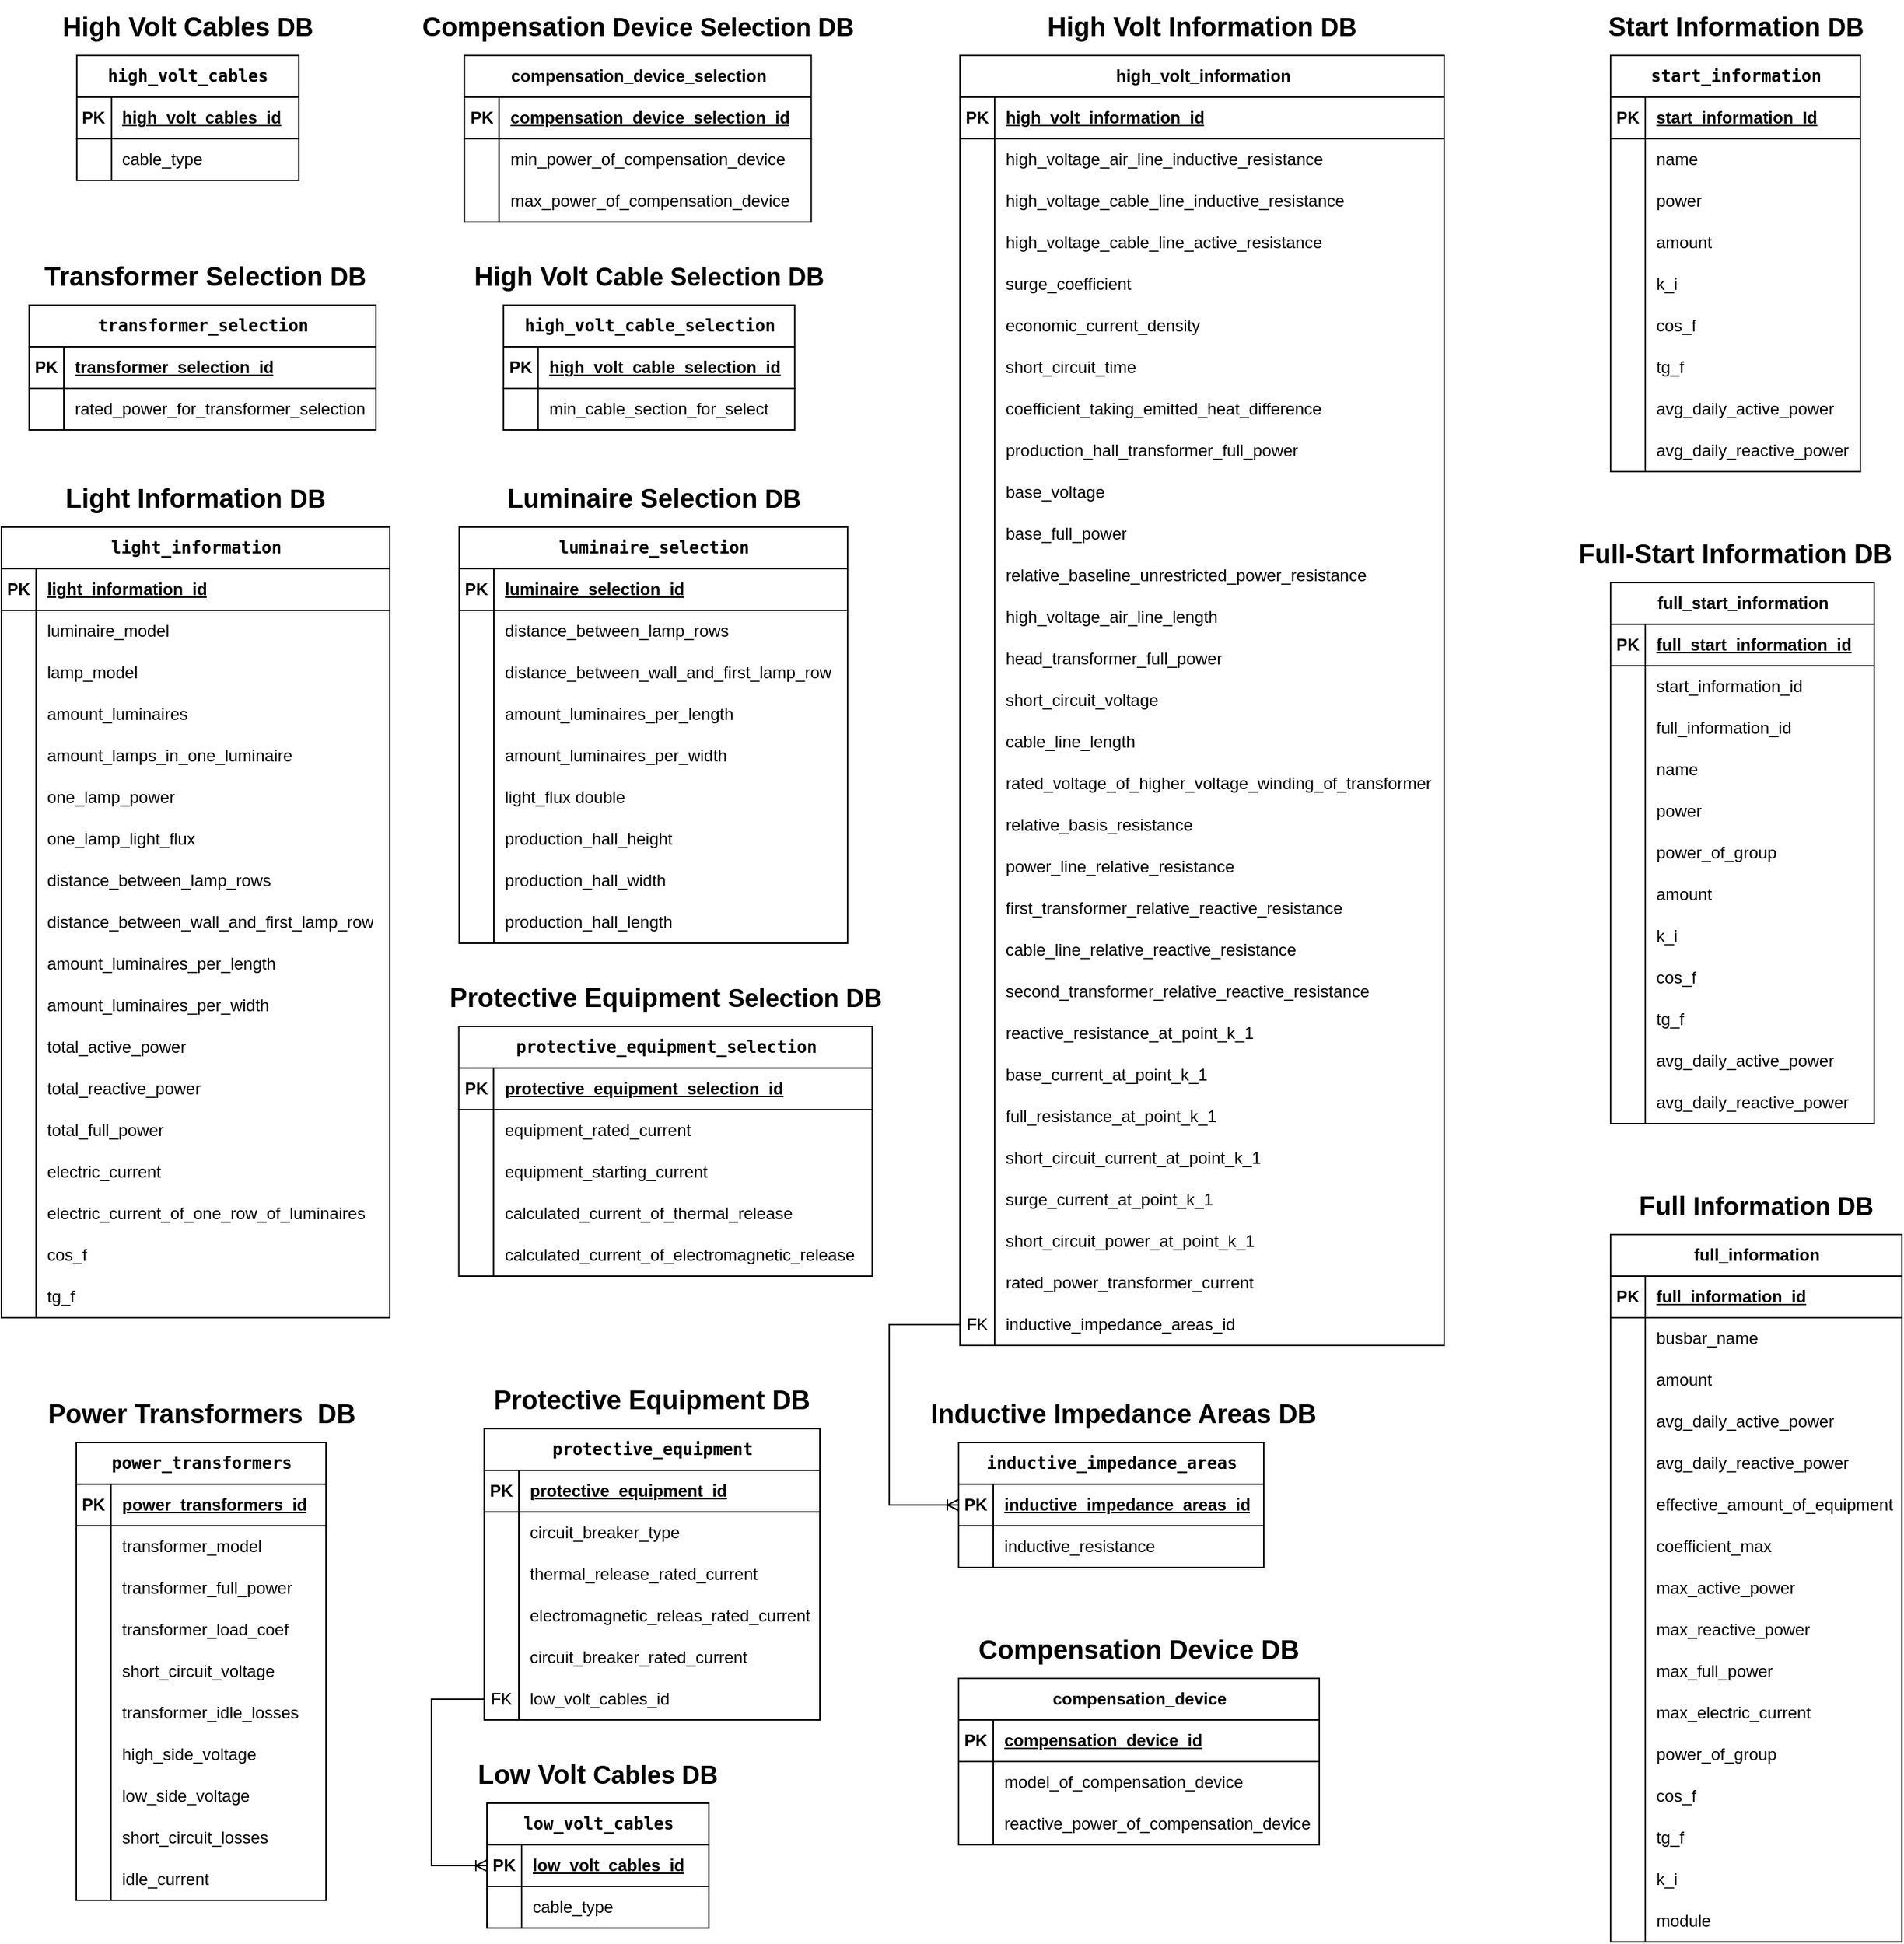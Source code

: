 <mxfile version="22.0.0" type="device">
  <diagram id="R2lEEEUBdFMjLlhIrx00" name="Page-1">
    <mxGraphModel dx="1967" dy="2049" grid="1" gridSize="10" guides="1" tooltips="1" connect="1" arrows="1" fold="1" page="1" pageScale="1" pageWidth="1200" pageHeight="1600" math="0" shadow="0" extFonts="Permanent Marker^https://fonts.googleapis.com/css?family=Permanent+Marker">
      <root>
        <mxCell id="0" />
        <mxCell id="1" parent="0" />
        <mxCell id="E_5btY0bDoKc6HYNzD11-27" value="" style="fontSize=12;html=1;endArrow=ERoneToMany;rounded=0;entryX=0;entryY=0.5;entryDx=0;entryDy=0;exitX=0;exitY=0.5;exitDx=0;exitDy=0;movable=1;resizable=1;rotatable=1;deletable=1;editable=1;locked=0;connectable=1;" parent="1" source="u34s2yMaKmwhGAyZNi0o-528" target="u34s2yMaKmwhGAyZNi0o-435" edge="1">
          <mxGeometry width="100" height="100" relative="1" as="geometry">
            <mxPoint x="-799" y="-300" as="sourcePoint" />
            <mxPoint x="-800" y="-170" as="targetPoint" />
            <Array as="points">
              <mxPoint x="-830" y="-295" />
              <mxPoint x="-830" y="-175" />
            </Array>
          </mxGeometry>
        </mxCell>
        <mxCell id="E_5btY0bDoKc6HYNzD11-26" value="" style="fontSize=12;html=1;endArrow=ERoneToMany;rounded=0;entryX=0;entryY=0.5;entryDx=0;entryDy=0;exitX=0;exitY=0.5;exitDx=0;exitDy=0;movable=1;resizable=1;rotatable=1;deletable=1;editable=1;locked=0;connectable=1;" parent="1" source="u34s2yMaKmwhGAyZNi0o-330" target="u34s2yMaKmwhGAyZNi0o-335" edge="1">
          <mxGeometry width="100" height="100" relative="1" as="geometry">
            <mxPoint x="-500" y="-460" as="sourcePoint" />
            <mxPoint x="-490" y="-550" as="targetPoint" />
            <Array as="points">
              <mxPoint x="-500" y="-565" />
              <mxPoint x="-500" y="-435" />
            </Array>
          </mxGeometry>
        </mxCell>
        <mxCell id="u34s2yMaKmwhGAyZNi0o-208" value="High Volt Cables&amp;nbsp;&lt;span style=&quot;font-size: 18px;&quot;&gt;DB&lt;/span&gt;" style="text;html=1;strokeColor=none;fillColor=none;align=center;verticalAlign=middle;whiteSpace=wrap;rounded=0;fontSize=19;fontStyle=1;movable=1;resizable=1;rotatable=1;deletable=1;editable=1;locked=0;connectable=1;" parent="1" vertex="1">
          <mxGeometry x="-1110" y="-1520" width="208.75" height="40" as="geometry" />
        </mxCell>
        <mxCell id="u34s2yMaKmwhGAyZNi0o-209" value="&lt;div style=&quot;&quot;&gt;&lt;div style=&quot;&quot;&gt;&lt;div style=&quot;&quot;&gt;&lt;pre style=&quot;font-family: &amp;quot;JetBrains Mono&amp;quot;, monospace;&quot;&gt;high_volt_cables&lt;/pre&gt;&lt;/div&gt;&lt;/div&gt;&lt;/div&gt;" style="shape=table;startSize=30;container=1;collapsible=1;childLayout=tableLayout;fixedRows=1;rowLines=0;fontStyle=1;align=center;resizeLast=1;html=1;fontFamily=Helvetica;movable=1;resizable=1;rotatable=1;deletable=1;editable=1;locked=0;connectable=1;" parent="1" vertex="1">
          <mxGeometry x="-1085.63" y="-1480" width="160" height="90" as="geometry" />
        </mxCell>
        <mxCell id="u34s2yMaKmwhGAyZNi0o-210" value="" style="shape=tableRow;horizontal=0;startSize=0;swimlaneHead=0;swimlaneBody=0;fillColor=none;collapsible=0;dropTarget=0;points=[[0,0.5],[1,0.5]];portConstraint=eastwest;top=0;left=0;right=0;bottom=1;movable=1;resizable=1;rotatable=1;deletable=1;editable=1;locked=0;connectable=1;" parent="u34s2yMaKmwhGAyZNi0o-209" vertex="1">
          <mxGeometry y="30" width="160" height="30" as="geometry" />
        </mxCell>
        <mxCell id="u34s2yMaKmwhGAyZNi0o-211" value="PK" style="shape=partialRectangle;connectable=1;fillColor=none;top=0;left=0;bottom=0;right=0;fontStyle=1;overflow=hidden;whiteSpace=wrap;html=1;movable=1;resizable=1;rotatable=1;deletable=1;editable=1;locked=0;" parent="u34s2yMaKmwhGAyZNi0o-210" vertex="1">
          <mxGeometry width="25.0" height="30" as="geometry">
            <mxRectangle width="25.0" height="30" as="alternateBounds" />
          </mxGeometry>
        </mxCell>
        <mxCell id="u34s2yMaKmwhGAyZNi0o-212" value="high_volt_cables_id" style="shape=partialRectangle;connectable=1;fillColor=none;top=0;left=0;bottom=0;right=0;align=left;spacingLeft=6;fontStyle=5;overflow=hidden;whiteSpace=wrap;html=1;movable=1;resizable=1;rotatable=1;deletable=1;editable=1;locked=0;" parent="u34s2yMaKmwhGAyZNi0o-210" vertex="1">
          <mxGeometry x="25.0" width="135.0" height="30" as="geometry">
            <mxRectangle width="135.0" height="30" as="alternateBounds" />
          </mxGeometry>
        </mxCell>
        <mxCell id="u34s2yMaKmwhGAyZNi0o-213" value="" style="shape=tableRow;horizontal=0;startSize=0;swimlaneHead=0;swimlaneBody=0;fillColor=none;collapsible=0;dropTarget=0;points=[[0,0.5],[1,0.5]];portConstraint=eastwest;top=0;left=0;right=0;bottom=0;movable=1;resizable=1;rotatable=1;deletable=1;editable=1;locked=0;connectable=1;" parent="u34s2yMaKmwhGAyZNi0o-209" vertex="1">
          <mxGeometry y="60" width="160" height="30" as="geometry" />
        </mxCell>
        <mxCell id="u34s2yMaKmwhGAyZNi0o-214" value="" style="shape=partialRectangle;connectable=1;fillColor=none;top=0;left=0;bottom=0;right=0;editable=1;overflow=hidden;whiteSpace=wrap;html=1;movable=1;resizable=1;rotatable=1;deletable=1;locked=0;" parent="u34s2yMaKmwhGAyZNi0o-213" vertex="1">
          <mxGeometry width="25.0" height="30" as="geometry">
            <mxRectangle width="25.0" height="30" as="alternateBounds" />
          </mxGeometry>
        </mxCell>
        <mxCell id="u34s2yMaKmwhGAyZNi0o-215" value="cable_type&amp;nbsp;" style="shape=partialRectangle;connectable=1;fillColor=none;top=0;left=0;bottom=0;right=0;align=left;spacingLeft=6;overflow=hidden;whiteSpace=wrap;html=1;movable=1;resizable=1;rotatable=1;deletable=1;editable=1;locked=0;" parent="u34s2yMaKmwhGAyZNi0o-213" vertex="1">
          <mxGeometry x="25.0" width="135.0" height="30" as="geometry">
            <mxRectangle width="135.0" height="30" as="alternateBounds" />
          </mxGeometry>
        </mxCell>
        <mxCell id="u34s2yMaKmwhGAyZNi0o-229" value="High Volt&amp;nbsp;&lt;span style=&quot;font-size: 18px;&quot;&gt;Cable Selection&amp;nbsp;&lt;/span&gt;&lt;span style=&quot;font-size: 18px;&quot;&gt;DB&lt;/span&gt;" style="text;html=1;strokeColor=none;fillColor=none;align=center;verticalAlign=middle;whiteSpace=wrap;rounded=0;fontSize=19;fontStyle=1;movable=1;resizable=1;rotatable=1;deletable=1;editable=1;locked=0;connectable=1;" parent="1" vertex="1">
          <mxGeometry x="-810" y="-1340" width="273.75" height="40" as="geometry" />
        </mxCell>
        <mxCell id="u34s2yMaKmwhGAyZNi0o-230" value="&lt;div style=&quot;&quot;&gt;&lt;div style=&quot;&quot;&gt;&lt;div style=&quot;&quot;&gt;&lt;pre style=&quot;font-family: &amp;quot;JetBrains Mono&amp;quot;, monospace;&quot;&gt;high_volt_cable_selection&lt;/pre&gt;&lt;/div&gt;&lt;/div&gt;&lt;/div&gt;" style="shape=table;startSize=30;container=1;collapsible=1;childLayout=tableLayout;fixedRows=1;rowLines=0;fontStyle=1;align=center;resizeLast=1;html=1;fontFamily=Helvetica;movable=1;resizable=1;rotatable=1;deletable=1;editable=1;locked=0;connectable=1;" parent="1" vertex="1">
          <mxGeometry x="-778.13" y="-1300" width="210" height="90" as="geometry" />
        </mxCell>
        <mxCell id="u34s2yMaKmwhGAyZNi0o-231" value="" style="shape=tableRow;horizontal=0;startSize=0;swimlaneHead=0;swimlaneBody=0;fillColor=none;collapsible=0;dropTarget=0;points=[[0,0.5],[1,0.5]];portConstraint=eastwest;top=0;left=0;right=0;bottom=1;movable=1;resizable=1;rotatable=1;deletable=1;editable=1;locked=0;connectable=1;" parent="u34s2yMaKmwhGAyZNi0o-230" vertex="1">
          <mxGeometry y="30" width="210" height="30" as="geometry" />
        </mxCell>
        <mxCell id="u34s2yMaKmwhGAyZNi0o-232" value="PK" style="shape=partialRectangle;connectable=1;fillColor=none;top=0;left=0;bottom=0;right=0;fontStyle=1;overflow=hidden;whiteSpace=wrap;html=1;movable=1;resizable=1;rotatable=1;deletable=1;editable=1;locked=0;" parent="u34s2yMaKmwhGAyZNi0o-231" vertex="1">
          <mxGeometry width="25.0" height="30" as="geometry">
            <mxRectangle width="25.0" height="30" as="alternateBounds" />
          </mxGeometry>
        </mxCell>
        <mxCell id="u34s2yMaKmwhGAyZNi0o-233" value="high_volt_cable_selection_id" style="shape=partialRectangle;connectable=1;fillColor=none;top=0;left=0;bottom=0;right=0;align=left;spacingLeft=6;fontStyle=5;overflow=hidden;whiteSpace=wrap;html=1;movable=1;resizable=1;rotatable=1;deletable=1;editable=1;locked=0;" parent="u34s2yMaKmwhGAyZNi0o-231" vertex="1">
          <mxGeometry x="25.0" width="185.0" height="30" as="geometry">
            <mxRectangle width="185.0" height="30" as="alternateBounds" />
          </mxGeometry>
        </mxCell>
        <mxCell id="u34s2yMaKmwhGAyZNi0o-234" value="" style="shape=tableRow;horizontal=0;startSize=0;swimlaneHead=0;swimlaneBody=0;fillColor=none;collapsible=0;dropTarget=0;points=[[0,0.5],[1,0.5]];portConstraint=eastwest;top=0;left=0;right=0;bottom=0;movable=1;resizable=1;rotatable=1;deletable=1;editable=1;locked=0;connectable=1;" parent="u34s2yMaKmwhGAyZNi0o-230" vertex="1">
          <mxGeometry y="60" width="210" height="30" as="geometry" />
        </mxCell>
        <mxCell id="u34s2yMaKmwhGAyZNi0o-235" value="" style="shape=partialRectangle;connectable=1;fillColor=none;top=0;left=0;bottom=0;right=0;editable=1;overflow=hidden;whiteSpace=wrap;html=1;movable=1;resizable=1;rotatable=1;deletable=1;locked=0;" parent="u34s2yMaKmwhGAyZNi0o-234" vertex="1">
          <mxGeometry width="25.0" height="30" as="geometry">
            <mxRectangle width="25.0" height="30" as="alternateBounds" />
          </mxGeometry>
        </mxCell>
        <mxCell id="u34s2yMaKmwhGAyZNi0o-236" value="min_cable_section_for_select" style="shape=partialRectangle;connectable=1;fillColor=none;top=0;left=0;bottom=0;right=0;align=left;spacingLeft=6;overflow=hidden;whiteSpace=wrap;html=1;movable=1;resizable=1;rotatable=1;deletable=1;editable=1;locked=0;" parent="u34s2yMaKmwhGAyZNi0o-234" vertex="1">
          <mxGeometry x="25.0" width="185.0" height="30" as="geometry">
            <mxRectangle width="185.0" height="30" as="alternateBounds" />
          </mxGeometry>
        </mxCell>
        <mxCell id="u34s2yMaKmwhGAyZNi0o-594" value="Transformer Selection&amp;nbsp;&lt;span style=&quot;font-size: 18px;&quot;&gt;DB&lt;/span&gt;" style="text;html=1;strokeColor=none;fillColor=none;align=center;verticalAlign=middle;whiteSpace=wrap;rounded=0;fontSize=19;fontStyle=1;movable=1;resizable=1;rotatable=1;deletable=1;editable=1;locked=0;connectable=1;" parent="1" vertex="1">
          <mxGeometry x="-1120" y="-1340" width="253.75" height="40" as="geometry" />
        </mxCell>
        <mxCell id="u34s2yMaKmwhGAyZNi0o-595" value="&lt;div style=&quot;&quot;&gt;&lt;div style=&quot;&quot;&gt;&lt;pre style=&quot;font-family: &amp;quot;JetBrains Mono&amp;quot;, monospace;&quot;&gt;&lt;pre style=&quot;font-family: &amp;quot;JetBrains Mono&amp;quot;, monospace;&quot;&gt;&lt;pre style=&quot;font-family: &amp;quot;JetBrains Mono&amp;quot;, monospace;&quot;&gt;&lt;div style=&quot;&quot;&gt;&lt;pre style=&quot;font-family: &amp;quot;JetBrains Mono&amp;quot;, monospace;&quot;&gt;transformer_selection&lt;/pre&gt;&lt;/div&gt;&lt;/pre&gt;&lt;/pre&gt;&lt;/pre&gt;&lt;/div&gt;&lt;/div&gt;" style="shape=table;startSize=30;container=1;collapsible=1;childLayout=tableLayout;fixedRows=1;rowLines=0;fontStyle=1;align=center;resizeLast=1;html=1;fontFamily=Helvetica;movable=1;resizable=1;rotatable=1;deletable=1;editable=1;locked=0;connectable=1;" parent="1" vertex="1">
          <mxGeometry x="-1120" y="-1300" width="250" height="90" as="geometry" />
        </mxCell>
        <mxCell id="u34s2yMaKmwhGAyZNi0o-596" value="" style="shape=tableRow;horizontal=0;startSize=0;swimlaneHead=0;swimlaneBody=0;fillColor=none;collapsible=0;dropTarget=0;points=[[0,0.5],[1,0.5]];portConstraint=eastwest;top=0;left=0;right=0;bottom=1;movable=1;resizable=1;rotatable=1;deletable=1;editable=1;locked=0;connectable=1;" parent="u34s2yMaKmwhGAyZNi0o-595" vertex="1">
          <mxGeometry y="30" width="250" height="30" as="geometry" />
        </mxCell>
        <mxCell id="u34s2yMaKmwhGAyZNi0o-597" value="PK" style="shape=partialRectangle;connectable=1;fillColor=none;top=0;left=0;bottom=0;right=0;fontStyle=1;overflow=hidden;whiteSpace=wrap;html=1;movable=1;resizable=1;rotatable=1;deletable=1;editable=1;locked=0;" parent="u34s2yMaKmwhGAyZNi0o-596" vertex="1">
          <mxGeometry width="25.0" height="30" as="geometry">
            <mxRectangle width="25.0" height="30" as="alternateBounds" />
          </mxGeometry>
        </mxCell>
        <mxCell id="u34s2yMaKmwhGAyZNi0o-598" value="transformer_selection_id" style="shape=partialRectangle;connectable=1;fillColor=none;top=0;left=0;bottom=0;right=0;align=left;spacingLeft=6;fontStyle=5;overflow=hidden;whiteSpace=wrap;html=1;movable=1;resizable=1;rotatable=1;deletable=1;editable=1;locked=0;" parent="u34s2yMaKmwhGAyZNi0o-596" vertex="1">
          <mxGeometry x="25.0" width="225.0" height="30" as="geometry">
            <mxRectangle width="225.0" height="30" as="alternateBounds" />
          </mxGeometry>
        </mxCell>
        <mxCell id="u34s2yMaKmwhGAyZNi0o-599" value="" style="shape=tableRow;horizontal=0;startSize=0;swimlaneHead=0;swimlaneBody=0;fillColor=none;collapsible=0;dropTarget=0;points=[[0,0.5],[1,0.5]];portConstraint=eastwest;top=0;left=0;right=0;bottom=0;movable=1;resizable=1;rotatable=1;deletable=1;editable=1;locked=0;connectable=1;" parent="u34s2yMaKmwhGAyZNi0o-595" vertex="1">
          <mxGeometry y="60" width="250" height="30" as="geometry" />
        </mxCell>
        <mxCell id="u34s2yMaKmwhGAyZNi0o-600" value="" style="shape=partialRectangle;connectable=1;fillColor=none;top=0;left=0;bottom=0;right=0;editable=1;overflow=hidden;whiteSpace=wrap;html=1;movable=1;resizable=1;rotatable=1;deletable=1;locked=0;" parent="u34s2yMaKmwhGAyZNi0o-599" vertex="1">
          <mxGeometry width="25.0" height="30" as="geometry">
            <mxRectangle width="25.0" height="30" as="alternateBounds" />
          </mxGeometry>
        </mxCell>
        <mxCell id="u34s2yMaKmwhGAyZNi0o-601" value="rated_power_for_transformer_selection" style="shape=partialRectangle;connectable=1;fillColor=none;top=0;left=0;bottom=0;right=0;align=left;spacingLeft=6;overflow=hidden;whiteSpace=wrap;html=1;movable=1;resizable=1;rotatable=1;deletable=1;editable=1;locked=0;" parent="u34s2yMaKmwhGAyZNi0o-599" vertex="1">
          <mxGeometry x="25.0" width="225.0" height="30" as="geometry">
            <mxRectangle width="225.0" height="30" as="alternateBounds" />
          </mxGeometry>
        </mxCell>
        <mxCell id="u34s2yMaKmwhGAyZNi0o-340" value="Light Information&amp;nbsp;&lt;span style=&quot;font-size: 18px;&quot;&gt;DB&lt;/span&gt;" style="text;html=1;strokeColor=none;fillColor=none;align=center;verticalAlign=middle;whiteSpace=wrap;rounded=0;fontSize=19;fontStyle=1;movable=1;resizable=1;rotatable=1;deletable=1;editable=1;locked=0;connectable=1;" parent="1" vertex="1">
          <mxGeometry x="-1100" y="-1180" width="200" height="40" as="geometry" />
        </mxCell>
        <mxCell id="u34s2yMaKmwhGAyZNi0o-341" value="&lt;div style=&quot;&quot;&gt;&lt;div style=&quot;&quot;&gt;&lt;div style=&quot;&quot;&gt;&lt;div style=&quot;&quot;&gt;&lt;div style=&quot;&quot;&gt;&lt;pre style=&quot;font-family: &amp;quot;JetBrains Mono&amp;quot;, monospace;&quot;&gt;light_information&lt;/pre&gt;&lt;/div&gt;&lt;/div&gt;&lt;/div&gt;&lt;/div&gt;&lt;/div&gt;" style="shape=table;startSize=30;container=1;collapsible=1;childLayout=tableLayout;fixedRows=1;rowLines=0;fontStyle=1;align=center;resizeLast=1;html=1;fontFamily=Helvetica;movable=1;resizable=1;rotatable=1;deletable=1;editable=1;locked=0;connectable=1;labelBackgroundColor=none;" parent="1" vertex="1">
          <mxGeometry x="-1140" y="-1140" width="280" height="570" as="geometry" />
        </mxCell>
        <mxCell id="u34s2yMaKmwhGAyZNi0o-342" value="" style="shape=tableRow;horizontal=0;startSize=0;swimlaneHead=0;swimlaneBody=0;fillColor=none;collapsible=0;dropTarget=0;points=[[0,0.5],[1,0.5]];portConstraint=eastwest;top=0;left=0;right=0;bottom=1;movable=1;resizable=1;rotatable=1;deletable=1;editable=1;locked=0;connectable=1;" parent="u34s2yMaKmwhGAyZNi0o-341" vertex="1">
          <mxGeometry y="30" width="280" height="30" as="geometry" />
        </mxCell>
        <mxCell id="u34s2yMaKmwhGAyZNi0o-343" value="PK" style="shape=partialRectangle;connectable=1;fillColor=none;top=0;left=0;bottom=0;right=0;fontStyle=1;overflow=hidden;whiteSpace=wrap;html=1;movable=1;resizable=1;rotatable=1;deletable=1;editable=1;locked=0;" parent="u34s2yMaKmwhGAyZNi0o-342" vertex="1">
          <mxGeometry width="25.0" height="30" as="geometry">
            <mxRectangle width="25.0" height="30" as="alternateBounds" />
          </mxGeometry>
        </mxCell>
        <mxCell id="u34s2yMaKmwhGAyZNi0o-344" value="light_information_id" style="shape=partialRectangle;connectable=1;fillColor=none;top=0;left=0;bottom=0;right=0;align=left;spacingLeft=6;fontStyle=5;overflow=hidden;whiteSpace=wrap;html=1;movable=1;resizable=1;rotatable=1;deletable=1;editable=1;locked=0;" parent="u34s2yMaKmwhGAyZNi0o-342" vertex="1">
          <mxGeometry x="25.0" width="255.0" height="30" as="geometry">
            <mxRectangle width="255.0" height="30" as="alternateBounds" />
          </mxGeometry>
        </mxCell>
        <mxCell id="u34s2yMaKmwhGAyZNi0o-345" value="" style="shape=tableRow;horizontal=0;startSize=0;swimlaneHead=0;swimlaneBody=0;fillColor=none;collapsible=0;dropTarget=0;points=[[0,0.5],[1,0.5]];portConstraint=eastwest;top=0;left=0;right=0;bottom=0;movable=1;resizable=1;rotatable=1;deletable=1;editable=1;locked=0;connectable=1;" parent="u34s2yMaKmwhGAyZNi0o-341" vertex="1">
          <mxGeometry y="60" width="280" height="30" as="geometry" />
        </mxCell>
        <mxCell id="u34s2yMaKmwhGAyZNi0o-346" value="" style="shape=partialRectangle;connectable=1;fillColor=none;top=0;left=0;bottom=0;right=0;editable=1;overflow=hidden;whiteSpace=wrap;html=1;movable=1;resizable=1;rotatable=1;deletable=1;locked=0;" parent="u34s2yMaKmwhGAyZNi0o-345" vertex="1">
          <mxGeometry width="25.0" height="30" as="geometry">
            <mxRectangle width="25.0" height="30" as="alternateBounds" />
          </mxGeometry>
        </mxCell>
        <mxCell id="u34s2yMaKmwhGAyZNi0o-347" value="luminaire_model" style="shape=partialRectangle;connectable=1;fillColor=none;top=0;left=0;bottom=0;right=0;align=left;spacingLeft=6;overflow=hidden;whiteSpace=wrap;html=1;movable=1;resizable=1;rotatable=1;deletable=1;editable=1;locked=0;" parent="u34s2yMaKmwhGAyZNi0o-345" vertex="1">
          <mxGeometry x="25.0" width="255.0" height="30" as="geometry">
            <mxRectangle width="255.0" height="30" as="alternateBounds" />
          </mxGeometry>
        </mxCell>
        <mxCell id="u34s2yMaKmwhGAyZNi0o-348" value="" style="shape=tableRow;horizontal=0;startSize=0;swimlaneHead=0;swimlaneBody=0;fillColor=none;collapsible=0;dropTarget=0;points=[[0,0.5],[1,0.5]];portConstraint=eastwest;top=0;left=0;right=0;bottom=0;movable=1;resizable=1;rotatable=1;deletable=1;editable=1;locked=0;connectable=1;" parent="u34s2yMaKmwhGAyZNi0o-341" vertex="1">
          <mxGeometry y="90" width="280" height="30" as="geometry" />
        </mxCell>
        <mxCell id="u34s2yMaKmwhGAyZNi0o-349" value="" style="shape=partialRectangle;connectable=1;fillColor=none;top=0;left=0;bottom=0;right=0;editable=1;overflow=hidden;whiteSpace=wrap;html=1;movable=1;resizable=1;rotatable=1;deletable=1;locked=0;" parent="u34s2yMaKmwhGAyZNi0o-348" vertex="1">
          <mxGeometry width="25.0" height="30" as="geometry">
            <mxRectangle width="25.0" height="30" as="alternateBounds" />
          </mxGeometry>
        </mxCell>
        <mxCell id="u34s2yMaKmwhGAyZNi0o-350" value="&lt;div style=&quot;&quot;&gt;&lt;div style=&quot;&quot;&gt;lamp_model&lt;br&gt;&lt;/div&gt;&lt;/div&gt;" style="shape=partialRectangle;connectable=1;fillColor=none;top=0;left=0;bottom=0;right=0;align=left;spacingLeft=6;overflow=hidden;whiteSpace=wrap;html=1;fontFamily=Helvetica;fontColor=default;movable=1;resizable=1;rotatable=1;deletable=1;editable=1;locked=0;labelBackgroundColor=none;" parent="u34s2yMaKmwhGAyZNi0o-348" vertex="1">
          <mxGeometry x="25.0" width="255.0" height="30" as="geometry">
            <mxRectangle width="255.0" height="30" as="alternateBounds" />
          </mxGeometry>
        </mxCell>
        <mxCell id="u34s2yMaKmwhGAyZNi0o-351" value="" style="shape=tableRow;horizontal=0;startSize=0;swimlaneHead=0;swimlaneBody=0;fillColor=none;collapsible=0;dropTarget=0;points=[[0,0.5],[1,0.5]];portConstraint=eastwest;top=0;left=0;right=0;bottom=0;movable=1;resizable=1;rotatable=1;deletable=1;editable=1;locked=0;connectable=1;" parent="u34s2yMaKmwhGAyZNi0o-341" vertex="1">
          <mxGeometry y="120" width="280" height="30" as="geometry" />
        </mxCell>
        <mxCell id="u34s2yMaKmwhGAyZNi0o-352" value="" style="shape=partialRectangle;connectable=1;fillColor=none;top=0;left=0;bottom=0;right=0;editable=1;overflow=hidden;whiteSpace=wrap;html=1;movable=1;resizable=1;rotatable=1;deletable=1;locked=0;" parent="u34s2yMaKmwhGAyZNi0o-351" vertex="1">
          <mxGeometry width="25.0" height="30" as="geometry">
            <mxRectangle width="25.0" height="30" as="alternateBounds" />
          </mxGeometry>
        </mxCell>
        <mxCell id="u34s2yMaKmwhGAyZNi0o-353" value="&lt;div style=&quot;&quot;&gt;&lt;div style=&quot;&quot;&gt;amount_luminaires&lt;/div&gt;&lt;/div&gt;" style="shape=partialRectangle;connectable=1;fillColor=none;top=0;left=0;bottom=0;right=0;align=left;spacingLeft=6;overflow=hidden;whiteSpace=wrap;html=1;fontFamily=Helvetica;fontColor=default;movable=1;resizable=1;rotatable=1;deletable=1;editable=1;locked=0;labelBackgroundColor=none;" parent="u34s2yMaKmwhGAyZNi0o-351" vertex="1">
          <mxGeometry x="25.0" width="255.0" height="30" as="geometry">
            <mxRectangle width="255.0" height="30" as="alternateBounds" />
          </mxGeometry>
        </mxCell>
        <mxCell id="u34s2yMaKmwhGAyZNi0o-354" value="" style="shape=tableRow;horizontal=0;startSize=0;swimlaneHead=0;swimlaneBody=0;fillColor=none;collapsible=0;dropTarget=0;points=[[0,0.5],[1,0.5]];portConstraint=eastwest;top=0;left=0;right=0;bottom=0;movable=1;resizable=1;rotatable=1;deletable=1;editable=1;locked=0;connectable=1;" parent="u34s2yMaKmwhGAyZNi0o-341" vertex="1">
          <mxGeometry y="150" width="280" height="30" as="geometry" />
        </mxCell>
        <mxCell id="u34s2yMaKmwhGAyZNi0o-355" value="" style="shape=partialRectangle;connectable=1;fillColor=none;top=0;left=0;bottom=0;right=0;editable=1;overflow=hidden;whiteSpace=wrap;html=1;movable=1;resizable=1;rotatable=1;deletable=1;locked=0;" parent="u34s2yMaKmwhGAyZNi0o-354" vertex="1">
          <mxGeometry width="25.0" height="30" as="geometry">
            <mxRectangle width="25.0" height="30" as="alternateBounds" />
          </mxGeometry>
        </mxCell>
        <mxCell id="u34s2yMaKmwhGAyZNi0o-356" value="&lt;div style=&quot;&quot;&gt;&lt;div style=&quot;&quot;&gt;amount_lamps_in_one_luminaire&lt;/div&gt;&lt;/div&gt;" style="shape=partialRectangle;connectable=1;fillColor=none;top=0;left=0;bottom=0;right=0;align=left;spacingLeft=6;overflow=hidden;whiteSpace=wrap;html=1;fontFamily=Helvetica;fontColor=default;movable=1;resizable=1;rotatable=1;deletable=1;editable=1;locked=0;labelBackgroundColor=none;" parent="u34s2yMaKmwhGAyZNi0o-354" vertex="1">
          <mxGeometry x="25.0" width="255.0" height="30" as="geometry">
            <mxRectangle width="255.0" height="30" as="alternateBounds" />
          </mxGeometry>
        </mxCell>
        <mxCell id="u34s2yMaKmwhGAyZNi0o-357" value="" style="shape=tableRow;horizontal=0;startSize=0;swimlaneHead=0;swimlaneBody=0;fillColor=none;collapsible=0;dropTarget=0;points=[[0,0.5],[1,0.5]];portConstraint=eastwest;top=0;left=0;right=0;bottom=0;movable=1;resizable=1;rotatable=1;deletable=1;editable=1;locked=0;connectable=1;" parent="u34s2yMaKmwhGAyZNi0o-341" vertex="1">
          <mxGeometry y="180" width="280" height="30" as="geometry" />
        </mxCell>
        <mxCell id="u34s2yMaKmwhGAyZNi0o-358" value="" style="shape=partialRectangle;connectable=1;fillColor=none;top=0;left=0;bottom=0;right=0;editable=1;overflow=hidden;whiteSpace=wrap;html=1;movable=1;resizable=1;rotatable=1;deletable=1;locked=0;" parent="u34s2yMaKmwhGAyZNi0o-357" vertex="1">
          <mxGeometry width="25.0" height="30" as="geometry">
            <mxRectangle width="25.0" height="30" as="alternateBounds" />
          </mxGeometry>
        </mxCell>
        <mxCell id="u34s2yMaKmwhGAyZNi0o-359" value="&lt;div style=&quot;&quot;&gt;&lt;div style=&quot;&quot;&gt;one_lamp_power&lt;/div&gt;&lt;/div&gt;" style="shape=partialRectangle;connectable=1;fillColor=none;top=0;left=0;bottom=0;right=0;align=left;spacingLeft=6;overflow=hidden;whiteSpace=wrap;html=1;fontFamily=Helvetica;fontColor=default;movable=1;resizable=1;rotatable=1;deletable=1;editable=1;locked=0;labelBackgroundColor=none;" parent="u34s2yMaKmwhGAyZNi0o-357" vertex="1">
          <mxGeometry x="25.0" width="255.0" height="30" as="geometry">
            <mxRectangle width="255.0" height="30" as="alternateBounds" />
          </mxGeometry>
        </mxCell>
        <mxCell id="u34s2yMaKmwhGAyZNi0o-360" value="" style="shape=tableRow;horizontal=0;startSize=0;swimlaneHead=0;swimlaneBody=0;fillColor=none;collapsible=0;dropTarget=0;points=[[0,0.5],[1,0.5]];portConstraint=eastwest;top=0;left=0;right=0;bottom=0;movable=1;resizable=1;rotatable=1;deletable=1;editable=1;locked=0;connectable=1;" parent="u34s2yMaKmwhGAyZNi0o-341" vertex="1">
          <mxGeometry y="210" width="280" height="30" as="geometry" />
        </mxCell>
        <mxCell id="u34s2yMaKmwhGAyZNi0o-361" value="" style="shape=partialRectangle;connectable=1;fillColor=none;top=0;left=0;bottom=0;right=0;editable=1;overflow=hidden;whiteSpace=wrap;html=1;movable=1;resizable=1;rotatable=1;deletable=1;locked=0;" parent="u34s2yMaKmwhGAyZNi0o-360" vertex="1">
          <mxGeometry width="25.0" height="30" as="geometry">
            <mxRectangle width="25.0" height="30" as="alternateBounds" />
          </mxGeometry>
        </mxCell>
        <mxCell id="u34s2yMaKmwhGAyZNi0o-362" value="&lt;div style=&quot;&quot;&gt;&lt;div style=&quot;&quot;&gt;one_lamp_light_flux&lt;br&gt;&lt;/div&gt;&lt;/div&gt;" style="shape=partialRectangle;connectable=1;fillColor=none;top=0;left=0;bottom=0;right=0;align=left;spacingLeft=6;overflow=hidden;whiteSpace=wrap;html=1;fontFamily=Helvetica;fontColor=default;movable=1;resizable=1;rotatable=1;deletable=1;editable=1;locked=0;labelBackgroundColor=none;" parent="u34s2yMaKmwhGAyZNi0o-360" vertex="1">
          <mxGeometry x="25.0" width="255.0" height="30" as="geometry">
            <mxRectangle width="255.0" height="30" as="alternateBounds" />
          </mxGeometry>
        </mxCell>
        <mxCell id="u34s2yMaKmwhGAyZNi0o-363" value="" style="shape=tableRow;horizontal=0;startSize=0;swimlaneHead=0;swimlaneBody=0;fillColor=none;collapsible=0;dropTarget=0;points=[[0,0.5],[1,0.5]];portConstraint=eastwest;top=0;left=0;right=0;bottom=0;movable=1;resizable=1;rotatable=1;deletable=1;editable=1;locked=0;connectable=1;" parent="u34s2yMaKmwhGAyZNi0o-341" vertex="1">
          <mxGeometry y="240" width="280" height="30" as="geometry" />
        </mxCell>
        <mxCell id="u34s2yMaKmwhGAyZNi0o-364" value="" style="shape=partialRectangle;connectable=1;fillColor=none;top=0;left=0;bottom=0;right=0;editable=1;overflow=hidden;whiteSpace=wrap;html=1;movable=1;resizable=1;rotatable=1;deletable=1;locked=0;" parent="u34s2yMaKmwhGAyZNi0o-363" vertex="1">
          <mxGeometry width="25.0" height="30" as="geometry">
            <mxRectangle width="25.0" height="30" as="alternateBounds" />
          </mxGeometry>
        </mxCell>
        <mxCell id="u34s2yMaKmwhGAyZNi0o-365" value="&lt;div style=&quot;&quot;&gt;&lt;div style=&quot;&quot;&gt;distance_between_lamp_rows&lt;/div&gt;&lt;/div&gt;" style="shape=partialRectangle;connectable=1;fillColor=none;top=0;left=0;bottom=0;right=0;align=left;spacingLeft=6;overflow=hidden;whiteSpace=wrap;html=1;fontFamily=Helvetica;fontColor=default;movable=1;resizable=1;rotatable=1;deletable=1;editable=1;locked=0;labelBackgroundColor=none;" parent="u34s2yMaKmwhGAyZNi0o-363" vertex="1">
          <mxGeometry x="25.0" width="255.0" height="30" as="geometry">
            <mxRectangle width="255.0" height="30" as="alternateBounds" />
          </mxGeometry>
        </mxCell>
        <mxCell id="u34s2yMaKmwhGAyZNi0o-366" value="" style="shape=tableRow;horizontal=0;startSize=0;swimlaneHead=0;swimlaneBody=0;fillColor=none;collapsible=0;dropTarget=0;points=[[0,0.5],[1,0.5]];portConstraint=eastwest;top=0;left=0;right=0;bottom=0;movable=1;resizable=1;rotatable=1;deletable=1;editable=1;locked=0;connectable=1;" parent="u34s2yMaKmwhGAyZNi0o-341" vertex="1">
          <mxGeometry y="270" width="280" height="30" as="geometry" />
        </mxCell>
        <mxCell id="u34s2yMaKmwhGAyZNi0o-367" value="" style="shape=partialRectangle;connectable=1;fillColor=none;top=0;left=0;bottom=0;right=0;editable=1;overflow=hidden;whiteSpace=wrap;html=1;movable=1;resizable=1;rotatable=1;deletable=1;locked=0;" parent="u34s2yMaKmwhGAyZNi0o-366" vertex="1">
          <mxGeometry width="25.0" height="30" as="geometry">
            <mxRectangle width="25.0" height="30" as="alternateBounds" />
          </mxGeometry>
        </mxCell>
        <mxCell id="u34s2yMaKmwhGAyZNi0o-368" value="&lt;div style=&quot;&quot;&gt;&lt;div style=&quot;&quot;&gt;distance_between_wall_and_first_lamp_row&lt;/div&gt;&lt;/div&gt;" style="shape=partialRectangle;connectable=1;fillColor=none;top=0;left=0;bottom=0;right=0;align=left;spacingLeft=6;overflow=hidden;whiteSpace=wrap;html=1;fontFamily=Helvetica;fontColor=default;movable=1;resizable=1;rotatable=1;deletable=1;editable=1;locked=0;labelBackgroundColor=none;" parent="u34s2yMaKmwhGAyZNi0o-366" vertex="1">
          <mxGeometry x="25.0" width="255.0" height="30" as="geometry">
            <mxRectangle width="255.0" height="30" as="alternateBounds" />
          </mxGeometry>
        </mxCell>
        <mxCell id="u34s2yMaKmwhGAyZNi0o-369" value="" style="shape=tableRow;horizontal=0;startSize=0;swimlaneHead=0;swimlaneBody=0;fillColor=none;collapsible=0;dropTarget=0;points=[[0,0.5],[1,0.5]];portConstraint=eastwest;top=0;left=0;right=0;bottom=0;movable=1;resizable=1;rotatable=1;deletable=1;editable=1;locked=0;connectable=1;" parent="u34s2yMaKmwhGAyZNi0o-341" vertex="1">
          <mxGeometry y="300" width="280" height="30" as="geometry" />
        </mxCell>
        <mxCell id="u34s2yMaKmwhGAyZNi0o-370" value="" style="shape=partialRectangle;connectable=1;fillColor=none;top=0;left=0;bottom=0;right=0;editable=1;overflow=hidden;whiteSpace=wrap;html=1;movable=1;resizable=1;rotatable=1;deletable=1;locked=0;" parent="u34s2yMaKmwhGAyZNi0o-369" vertex="1">
          <mxGeometry width="25.0" height="30" as="geometry">
            <mxRectangle width="25.0" height="30" as="alternateBounds" />
          </mxGeometry>
        </mxCell>
        <mxCell id="u34s2yMaKmwhGAyZNi0o-371" value="&lt;div style=&quot;&quot;&gt;&lt;div style=&quot;&quot;&gt;amount_luminaires_per_length&lt;/div&gt;&lt;/div&gt;" style="shape=partialRectangle;connectable=1;fillColor=none;top=0;left=0;bottom=0;right=0;align=left;spacingLeft=6;overflow=hidden;whiteSpace=wrap;html=1;fontFamily=Helvetica;fontColor=default;movable=1;resizable=1;rotatable=1;deletable=1;editable=1;locked=0;labelBackgroundColor=none;" parent="u34s2yMaKmwhGAyZNi0o-369" vertex="1">
          <mxGeometry x="25.0" width="255.0" height="30" as="geometry">
            <mxRectangle width="255.0" height="30" as="alternateBounds" />
          </mxGeometry>
        </mxCell>
        <mxCell id="u34s2yMaKmwhGAyZNi0o-372" value="" style="shape=tableRow;horizontal=0;startSize=0;swimlaneHead=0;swimlaneBody=0;fillColor=none;collapsible=0;dropTarget=0;points=[[0,0.5],[1,0.5]];portConstraint=eastwest;top=0;left=0;right=0;bottom=0;movable=1;resizable=1;rotatable=1;deletable=1;editable=1;locked=0;connectable=1;" parent="u34s2yMaKmwhGAyZNi0o-341" vertex="1">
          <mxGeometry y="330" width="280" height="30" as="geometry" />
        </mxCell>
        <mxCell id="u34s2yMaKmwhGAyZNi0o-373" value="" style="shape=partialRectangle;connectable=1;fillColor=none;top=0;left=0;bottom=0;right=0;editable=1;overflow=hidden;whiteSpace=wrap;html=1;movable=1;resizable=1;rotatable=1;deletable=1;locked=0;" parent="u34s2yMaKmwhGAyZNi0o-372" vertex="1">
          <mxGeometry width="25.0" height="30" as="geometry">
            <mxRectangle width="25.0" height="30" as="alternateBounds" />
          </mxGeometry>
        </mxCell>
        <mxCell id="u34s2yMaKmwhGAyZNi0o-374" value="&lt;div style=&quot;&quot;&gt;&lt;div style=&quot;&quot;&gt;amount_luminaires_per_width&lt;/div&gt;&lt;/div&gt;" style="shape=partialRectangle;connectable=1;fillColor=none;top=0;left=0;bottom=0;right=0;align=left;spacingLeft=6;overflow=hidden;whiteSpace=wrap;html=1;fontFamily=Helvetica;fontColor=default;movable=1;resizable=1;rotatable=1;deletable=1;editable=1;locked=0;labelBackgroundColor=none;" parent="u34s2yMaKmwhGAyZNi0o-372" vertex="1">
          <mxGeometry x="25.0" width="255.0" height="30" as="geometry">
            <mxRectangle width="255.0" height="30" as="alternateBounds" />
          </mxGeometry>
        </mxCell>
        <mxCell id="u34s2yMaKmwhGAyZNi0o-375" value="" style="shape=tableRow;horizontal=0;startSize=0;swimlaneHead=0;swimlaneBody=0;fillColor=none;collapsible=0;dropTarget=0;points=[[0,0.5],[1,0.5]];portConstraint=eastwest;top=0;left=0;right=0;bottom=0;movable=1;resizable=1;rotatable=1;deletable=1;editable=1;locked=0;connectable=1;" parent="u34s2yMaKmwhGAyZNi0o-341" vertex="1">
          <mxGeometry y="360" width="280" height="30" as="geometry" />
        </mxCell>
        <mxCell id="u34s2yMaKmwhGAyZNi0o-376" value="" style="shape=partialRectangle;connectable=1;fillColor=none;top=0;left=0;bottom=0;right=0;editable=1;overflow=hidden;whiteSpace=wrap;html=1;movable=1;resizable=1;rotatable=1;deletable=1;locked=0;" parent="u34s2yMaKmwhGAyZNi0o-375" vertex="1">
          <mxGeometry width="25.0" height="30" as="geometry">
            <mxRectangle width="25.0" height="30" as="alternateBounds" />
          </mxGeometry>
        </mxCell>
        <mxCell id="u34s2yMaKmwhGAyZNi0o-377" value="&lt;div style=&quot;&quot;&gt;&lt;div style=&quot;&quot;&gt;total_active_power&lt;/div&gt;&lt;/div&gt;" style="shape=partialRectangle;connectable=1;fillColor=none;top=0;left=0;bottom=0;right=0;align=left;spacingLeft=6;overflow=hidden;whiteSpace=wrap;html=1;fontFamily=Helvetica;fontColor=default;movable=1;resizable=1;rotatable=1;deletable=1;editable=1;locked=0;labelBackgroundColor=none;" parent="u34s2yMaKmwhGAyZNi0o-375" vertex="1">
          <mxGeometry x="25.0" width="255.0" height="30" as="geometry">
            <mxRectangle width="255.0" height="30" as="alternateBounds" />
          </mxGeometry>
        </mxCell>
        <mxCell id="u34s2yMaKmwhGAyZNi0o-378" value="" style="shape=tableRow;horizontal=0;startSize=0;swimlaneHead=0;swimlaneBody=0;fillColor=none;collapsible=0;dropTarget=0;points=[[0,0.5],[1,0.5]];portConstraint=eastwest;top=0;left=0;right=0;bottom=0;movable=1;resizable=1;rotatable=1;deletable=1;editable=1;locked=0;connectable=1;" parent="u34s2yMaKmwhGAyZNi0o-341" vertex="1">
          <mxGeometry y="390" width="280" height="30" as="geometry" />
        </mxCell>
        <mxCell id="u34s2yMaKmwhGAyZNi0o-379" value="" style="shape=partialRectangle;connectable=1;fillColor=none;top=0;left=0;bottom=0;right=0;editable=1;overflow=hidden;whiteSpace=wrap;html=1;movable=1;resizable=1;rotatable=1;deletable=1;locked=0;" parent="u34s2yMaKmwhGAyZNi0o-378" vertex="1">
          <mxGeometry width="25.0" height="30" as="geometry">
            <mxRectangle width="25.0" height="30" as="alternateBounds" />
          </mxGeometry>
        </mxCell>
        <mxCell id="u34s2yMaKmwhGAyZNi0o-380" value="&lt;div style=&quot;&quot;&gt;&lt;div style=&quot;&quot;&gt;total_reactive_power&lt;/div&gt;&lt;/div&gt;" style="shape=partialRectangle;connectable=1;fillColor=none;top=0;left=0;bottom=0;right=0;align=left;spacingLeft=6;overflow=hidden;whiteSpace=wrap;html=1;fontFamily=Helvetica;fontColor=default;movable=1;resizable=1;rotatable=1;deletable=1;editable=1;locked=0;labelBackgroundColor=none;" parent="u34s2yMaKmwhGAyZNi0o-378" vertex="1">
          <mxGeometry x="25.0" width="255.0" height="30" as="geometry">
            <mxRectangle width="255.0" height="30" as="alternateBounds" />
          </mxGeometry>
        </mxCell>
        <mxCell id="u34s2yMaKmwhGAyZNi0o-381" value="" style="shape=tableRow;horizontal=0;startSize=0;swimlaneHead=0;swimlaneBody=0;fillColor=none;collapsible=0;dropTarget=0;points=[[0,0.5],[1,0.5]];portConstraint=eastwest;top=0;left=0;right=0;bottom=0;movable=1;resizable=1;rotatable=1;deletable=1;editable=1;locked=0;connectable=1;" parent="u34s2yMaKmwhGAyZNi0o-341" vertex="1">
          <mxGeometry y="420" width="280" height="30" as="geometry" />
        </mxCell>
        <mxCell id="u34s2yMaKmwhGAyZNi0o-382" value="" style="shape=partialRectangle;connectable=1;fillColor=none;top=0;left=0;bottom=0;right=0;editable=1;overflow=hidden;whiteSpace=wrap;html=1;movable=1;resizable=1;rotatable=1;deletable=1;locked=0;" parent="u34s2yMaKmwhGAyZNi0o-381" vertex="1">
          <mxGeometry width="25.0" height="30" as="geometry">
            <mxRectangle width="25.0" height="30" as="alternateBounds" />
          </mxGeometry>
        </mxCell>
        <mxCell id="u34s2yMaKmwhGAyZNi0o-383" value="&lt;div style=&quot;&quot;&gt;&lt;div style=&quot;&quot;&gt;total_full_power&lt;/div&gt;&lt;/div&gt;" style="shape=partialRectangle;connectable=1;fillColor=none;top=0;left=0;bottom=0;right=0;align=left;spacingLeft=6;overflow=hidden;whiteSpace=wrap;html=1;fontFamily=Helvetica;fontColor=default;movable=1;resizable=1;rotatable=1;deletable=1;editable=1;locked=0;labelBackgroundColor=none;" parent="u34s2yMaKmwhGAyZNi0o-381" vertex="1">
          <mxGeometry x="25.0" width="255.0" height="30" as="geometry">
            <mxRectangle width="255.0" height="30" as="alternateBounds" />
          </mxGeometry>
        </mxCell>
        <mxCell id="u34s2yMaKmwhGAyZNi0o-384" value="" style="shape=tableRow;horizontal=0;startSize=0;swimlaneHead=0;swimlaneBody=0;fillColor=none;collapsible=0;dropTarget=0;points=[[0,0.5],[1,0.5]];portConstraint=eastwest;top=0;left=0;right=0;bottom=0;movable=1;resizable=1;rotatable=1;deletable=1;editable=1;locked=0;connectable=1;" parent="u34s2yMaKmwhGAyZNi0o-341" vertex="1">
          <mxGeometry y="450" width="280" height="30" as="geometry" />
        </mxCell>
        <mxCell id="u34s2yMaKmwhGAyZNi0o-385" value="" style="shape=partialRectangle;connectable=1;fillColor=none;top=0;left=0;bottom=0;right=0;editable=1;overflow=hidden;whiteSpace=wrap;html=1;movable=1;resizable=1;rotatable=1;deletable=1;locked=0;" parent="u34s2yMaKmwhGAyZNi0o-384" vertex="1">
          <mxGeometry width="25.0" height="30" as="geometry">
            <mxRectangle width="25.0" height="30" as="alternateBounds" />
          </mxGeometry>
        </mxCell>
        <mxCell id="u34s2yMaKmwhGAyZNi0o-386" value="&lt;div style=&quot;&quot;&gt;&lt;div style=&quot;&quot;&gt;electric_current&lt;/div&gt;&lt;/div&gt;" style="shape=partialRectangle;connectable=1;fillColor=none;top=0;left=0;bottom=0;right=0;align=left;spacingLeft=6;overflow=hidden;whiteSpace=wrap;html=1;fontFamily=Helvetica;fontColor=default;movable=1;resizable=1;rotatable=1;deletable=1;editable=1;locked=0;labelBackgroundColor=none;" parent="u34s2yMaKmwhGAyZNi0o-384" vertex="1">
          <mxGeometry x="25.0" width="255.0" height="30" as="geometry">
            <mxRectangle width="255.0" height="30" as="alternateBounds" />
          </mxGeometry>
        </mxCell>
        <mxCell id="u34s2yMaKmwhGAyZNi0o-387" value="" style="shape=tableRow;horizontal=0;startSize=0;swimlaneHead=0;swimlaneBody=0;fillColor=none;collapsible=0;dropTarget=0;points=[[0,0.5],[1,0.5]];portConstraint=eastwest;top=0;left=0;right=0;bottom=0;movable=1;resizable=1;rotatable=1;deletable=1;editable=1;locked=0;connectable=1;" parent="u34s2yMaKmwhGAyZNi0o-341" vertex="1">
          <mxGeometry y="480" width="280" height="30" as="geometry" />
        </mxCell>
        <mxCell id="u34s2yMaKmwhGAyZNi0o-388" value="" style="shape=partialRectangle;connectable=1;fillColor=none;top=0;left=0;bottom=0;right=0;editable=1;overflow=hidden;whiteSpace=wrap;html=1;movable=1;resizable=1;rotatable=1;deletable=1;locked=0;" parent="u34s2yMaKmwhGAyZNi0o-387" vertex="1">
          <mxGeometry width="25.0" height="30" as="geometry">
            <mxRectangle width="25.0" height="30" as="alternateBounds" />
          </mxGeometry>
        </mxCell>
        <mxCell id="u34s2yMaKmwhGAyZNi0o-389" value="&lt;div style=&quot;&quot;&gt;&lt;div style=&quot;&quot;&gt;electric_current_of_one_row_of_luminaires&lt;/div&gt;&lt;/div&gt;" style="shape=partialRectangle;connectable=1;fillColor=none;top=0;left=0;bottom=0;right=0;align=left;spacingLeft=6;overflow=hidden;whiteSpace=wrap;html=1;fontFamily=Helvetica;fontColor=default;movable=1;resizable=1;rotatable=1;deletable=1;editable=1;locked=0;labelBackgroundColor=none;" parent="u34s2yMaKmwhGAyZNi0o-387" vertex="1">
          <mxGeometry x="25.0" width="255.0" height="30" as="geometry">
            <mxRectangle width="255.0" height="30" as="alternateBounds" />
          </mxGeometry>
        </mxCell>
        <mxCell id="u34s2yMaKmwhGAyZNi0o-390" value="" style="shape=tableRow;horizontal=0;startSize=0;swimlaneHead=0;swimlaneBody=0;fillColor=none;collapsible=0;dropTarget=0;points=[[0,0.5],[1,0.5]];portConstraint=eastwest;top=0;left=0;right=0;bottom=0;movable=1;resizable=1;rotatable=1;deletable=1;editable=1;locked=0;connectable=1;" parent="u34s2yMaKmwhGAyZNi0o-341" vertex="1">
          <mxGeometry y="510" width="280" height="30" as="geometry" />
        </mxCell>
        <mxCell id="u34s2yMaKmwhGAyZNi0o-391" value="" style="shape=partialRectangle;connectable=1;fillColor=none;top=0;left=0;bottom=0;right=0;editable=1;overflow=hidden;whiteSpace=wrap;html=1;movable=1;resizable=1;rotatable=1;deletable=1;locked=0;" parent="u34s2yMaKmwhGAyZNi0o-390" vertex="1">
          <mxGeometry width="25.0" height="30" as="geometry">
            <mxRectangle width="25.0" height="30" as="alternateBounds" />
          </mxGeometry>
        </mxCell>
        <mxCell id="u34s2yMaKmwhGAyZNi0o-392" value="&lt;div style=&quot;&quot;&gt;&lt;div style=&quot;&quot;&gt;cos_f&lt;/div&gt;&lt;/div&gt;" style="shape=partialRectangle;connectable=1;fillColor=none;top=0;left=0;bottom=0;right=0;align=left;spacingLeft=6;overflow=hidden;whiteSpace=wrap;html=1;fontFamily=Helvetica;fontColor=default;movable=1;resizable=1;rotatable=1;deletable=1;editable=1;locked=0;labelBackgroundColor=none;" parent="u34s2yMaKmwhGAyZNi0o-390" vertex="1">
          <mxGeometry x="25.0" width="255.0" height="30" as="geometry">
            <mxRectangle width="255.0" height="30" as="alternateBounds" />
          </mxGeometry>
        </mxCell>
        <mxCell id="u34s2yMaKmwhGAyZNi0o-393" value="" style="shape=tableRow;horizontal=0;startSize=0;swimlaneHead=0;swimlaneBody=0;fillColor=none;collapsible=0;dropTarget=0;points=[[0,0.5],[1,0.5]];portConstraint=eastwest;top=0;left=0;right=0;bottom=0;movable=1;resizable=1;rotatable=1;deletable=1;editable=1;locked=0;connectable=1;" parent="u34s2yMaKmwhGAyZNi0o-341" vertex="1">
          <mxGeometry y="540" width="280" height="30" as="geometry" />
        </mxCell>
        <mxCell id="u34s2yMaKmwhGAyZNi0o-394" value="" style="shape=partialRectangle;connectable=1;fillColor=none;top=0;left=0;bottom=0;right=0;editable=1;overflow=hidden;whiteSpace=wrap;html=1;movable=1;resizable=1;rotatable=1;deletable=1;locked=0;" parent="u34s2yMaKmwhGAyZNi0o-393" vertex="1">
          <mxGeometry width="25.0" height="30" as="geometry">
            <mxRectangle width="25.0" height="30" as="alternateBounds" />
          </mxGeometry>
        </mxCell>
        <mxCell id="u34s2yMaKmwhGAyZNi0o-395" value="&lt;div style=&quot;&quot;&gt;&lt;div style=&quot;&quot;&gt;tg_f&lt;/div&gt;&lt;/div&gt;" style="shape=partialRectangle;connectable=1;fillColor=none;top=0;left=0;bottom=0;right=0;align=left;spacingLeft=6;overflow=hidden;whiteSpace=wrap;html=1;fontFamily=Helvetica;fontColor=default;movable=1;resizable=1;rotatable=1;deletable=1;editable=1;locked=0;labelBackgroundColor=none;" parent="u34s2yMaKmwhGAyZNi0o-393" vertex="1">
          <mxGeometry x="25.0" width="255.0" height="30" as="geometry">
            <mxRectangle width="255.0" height="30" as="alternateBounds" />
          </mxGeometry>
        </mxCell>
        <mxCell id="u34s2yMaKmwhGAyZNi0o-440" value="Luminaire Selection&amp;nbsp;&lt;span style=&quot;font-size: 18px;&quot;&gt;DB&lt;/span&gt;" style="text;html=1;strokeColor=none;fillColor=none;align=center;verticalAlign=middle;whiteSpace=wrap;rounded=0;fontSize=19;fontStyle=1;movable=1;resizable=1;rotatable=1;deletable=1;editable=1;locked=0;connectable=1;" parent="1" vertex="1">
          <mxGeometry x="-794.37" y="-1180" width="248.75" height="40" as="geometry" />
        </mxCell>
        <mxCell id="u34s2yMaKmwhGAyZNi0o-441" value="&lt;div style=&quot;&quot;&gt;&lt;div style=&quot;&quot;&gt;&lt;div style=&quot;&quot;&gt;&lt;div style=&quot;&quot;&gt;&lt;div style=&quot;&quot;&gt;&lt;pre style=&quot;font-family: &amp;quot;JetBrains Mono&amp;quot;, monospace;&quot;&gt;luminaire_selection&lt;/pre&gt;&lt;/div&gt;&lt;/div&gt;&lt;/div&gt;&lt;/div&gt;&lt;/div&gt;" style="shape=table;startSize=30;container=1;collapsible=1;childLayout=tableLayout;fixedRows=1;rowLines=0;fontStyle=1;align=center;resizeLast=1;html=1;fontFamily=Helvetica;movable=1;resizable=1;rotatable=1;deletable=1;editable=1;locked=0;connectable=1;" parent="1" vertex="1">
          <mxGeometry x="-810" y="-1140" width="280" height="300" as="geometry" />
        </mxCell>
        <mxCell id="u34s2yMaKmwhGAyZNi0o-442" value="" style="shape=tableRow;horizontal=0;startSize=0;swimlaneHead=0;swimlaneBody=0;fillColor=none;collapsible=0;dropTarget=0;points=[[0,0.5],[1,0.5]];portConstraint=eastwest;top=0;left=0;right=0;bottom=1;movable=1;resizable=1;rotatable=1;deletable=1;editable=1;locked=0;connectable=1;" parent="u34s2yMaKmwhGAyZNi0o-441" vertex="1">
          <mxGeometry y="30" width="280" height="30" as="geometry" />
        </mxCell>
        <mxCell id="u34s2yMaKmwhGAyZNi0o-443" value="PK" style="shape=partialRectangle;connectable=1;fillColor=none;top=0;left=0;bottom=0;right=0;fontStyle=1;overflow=hidden;whiteSpace=wrap;html=1;movable=1;resizable=1;rotatable=1;deletable=1;editable=1;locked=0;" parent="u34s2yMaKmwhGAyZNi0o-442" vertex="1">
          <mxGeometry width="25.0" height="30" as="geometry">
            <mxRectangle width="25.0" height="30" as="alternateBounds" />
          </mxGeometry>
        </mxCell>
        <mxCell id="u34s2yMaKmwhGAyZNi0o-444" value="luminaire_selection_id" style="shape=partialRectangle;connectable=1;fillColor=none;top=0;left=0;bottom=0;right=0;align=left;spacingLeft=6;fontStyle=5;overflow=hidden;whiteSpace=wrap;html=1;movable=1;resizable=1;rotatable=1;deletable=1;editable=1;locked=0;" parent="u34s2yMaKmwhGAyZNi0o-442" vertex="1">
          <mxGeometry x="25.0" width="255.0" height="30" as="geometry">
            <mxRectangle width="255.0" height="30" as="alternateBounds" />
          </mxGeometry>
        </mxCell>
        <mxCell id="u34s2yMaKmwhGAyZNi0o-445" value="" style="shape=tableRow;horizontal=0;startSize=0;swimlaneHead=0;swimlaneBody=0;fillColor=none;collapsible=0;dropTarget=0;points=[[0,0.5],[1,0.5]];portConstraint=eastwest;top=0;left=0;right=0;bottom=0;movable=1;resizable=1;rotatable=1;deletable=1;editable=1;locked=0;connectable=1;" parent="u34s2yMaKmwhGAyZNi0o-441" vertex="1">
          <mxGeometry y="60" width="280" height="30" as="geometry" />
        </mxCell>
        <mxCell id="u34s2yMaKmwhGAyZNi0o-446" value="" style="shape=partialRectangle;connectable=1;fillColor=none;top=0;left=0;bottom=0;right=0;editable=1;overflow=hidden;whiteSpace=wrap;html=1;movable=1;resizable=1;rotatable=1;deletable=1;locked=0;" parent="u34s2yMaKmwhGAyZNi0o-445" vertex="1">
          <mxGeometry width="25.0" height="30" as="geometry">
            <mxRectangle width="25.0" height="30" as="alternateBounds" />
          </mxGeometry>
        </mxCell>
        <mxCell id="u34s2yMaKmwhGAyZNi0o-447" value="distance_between_lamp_rows" style="shape=partialRectangle;connectable=1;fillColor=none;top=0;left=0;bottom=0;right=0;align=left;spacingLeft=6;overflow=hidden;whiteSpace=wrap;html=1;movable=1;resizable=1;rotatable=1;deletable=1;editable=1;locked=0;" parent="u34s2yMaKmwhGAyZNi0o-445" vertex="1">
          <mxGeometry x="25.0" width="255.0" height="30" as="geometry">
            <mxRectangle width="255.0" height="30" as="alternateBounds" />
          </mxGeometry>
        </mxCell>
        <mxCell id="u34s2yMaKmwhGAyZNi0o-448" value="" style="shape=tableRow;horizontal=0;startSize=0;swimlaneHead=0;swimlaneBody=0;fillColor=none;collapsible=0;dropTarget=0;points=[[0,0.5],[1,0.5]];portConstraint=eastwest;top=0;left=0;right=0;bottom=0;movable=1;resizable=1;rotatable=1;deletable=1;editable=1;locked=0;connectable=1;" parent="u34s2yMaKmwhGAyZNi0o-441" vertex="1">
          <mxGeometry y="90" width="280" height="30" as="geometry" />
        </mxCell>
        <mxCell id="u34s2yMaKmwhGAyZNi0o-449" value="" style="shape=partialRectangle;connectable=1;fillColor=none;top=0;left=0;bottom=0;right=0;editable=1;overflow=hidden;whiteSpace=wrap;html=1;movable=1;resizable=1;rotatable=1;deletable=1;locked=0;" parent="u34s2yMaKmwhGAyZNi0o-448" vertex="1">
          <mxGeometry width="25.0" height="30" as="geometry">
            <mxRectangle width="25.0" height="30" as="alternateBounds" />
          </mxGeometry>
        </mxCell>
        <mxCell id="u34s2yMaKmwhGAyZNi0o-450" value="&lt;div style=&quot;&quot;&gt;&lt;div style=&quot;&quot;&gt;distance_between_wall_and_first_lamp_row&lt;br&gt;&lt;/div&gt;&lt;/div&gt;" style="shape=partialRectangle;connectable=1;fillColor=none;top=0;left=0;bottom=0;right=0;align=left;spacingLeft=6;overflow=hidden;whiteSpace=wrap;html=1;fontFamily=Helvetica;fontColor=#000000;movable=1;resizable=1;rotatable=1;deletable=1;editable=1;locked=0;labelBorderColor=none;labelBackgroundColor=none;" parent="u34s2yMaKmwhGAyZNi0o-448" vertex="1">
          <mxGeometry x="25.0" width="255.0" height="30" as="geometry">
            <mxRectangle width="255.0" height="30" as="alternateBounds" />
          </mxGeometry>
        </mxCell>
        <mxCell id="u34s2yMaKmwhGAyZNi0o-451" value="" style="shape=tableRow;horizontal=0;startSize=0;swimlaneHead=0;swimlaneBody=0;fillColor=none;collapsible=0;dropTarget=0;points=[[0,0.5],[1,0.5]];portConstraint=eastwest;top=0;left=0;right=0;bottom=0;movable=1;resizable=1;rotatable=1;deletable=1;editable=1;locked=0;connectable=1;" parent="u34s2yMaKmwhGAyZNi0o-441" vertex="1">
          <mxGeometry y="120" width="280" height="30" as="geometry" />
        </mxCell>
        <mxCell id="u34s2yMaKmwhGAyZNi0o-452" value="" style="shape=partialRectangle;connectable=1;fillColor=none;top=0;left=0;bottom=0;right=0;editable=1;overflow=hidden;whiteSpace=wrap;html=1;movable=1;resizable=1;rotatable=1;deletable=1;locked=0;" parent="u34s2yMaKmwhGAyZNi0o-451" vertex="1">
          <mxGeometry width="25.0" height="30" as="geometry">
            <mxRectangle width="25.0" height="30" as="alternateBounds" />
          </mxGeometry>
        </mxCell>
        <mxCell id="u34s2yMaKmwhGAyZNi0o-453" value="&lt;div style=&quot;&quot;&gt;&lt;div style=&quot;&quot;&gt;amount_luminaires_per_length&lt;br&gt;&lt;/div&gt;&lt;/div&gt;" style="shape=partialRectangle;connectable=1;fillColor=none;top=0;left=0;bottom=0;right=0;align=left;spacingLeft=6;overflow=hidden;whiteSpace=wrap;html=1;fontFamily=Helvetica;fontColor=#000000;movable=1;resizable=1;rotatable=1;deletable=1;editable=1;locked=0;labelBorderColor=none;labelBackgroundColor=none;" parent="u34s2yMaKmwhGAyZNi0o-451" vertex="1">
          <mxGeometry x="25.0" width="255.0" height="30" as="geometry">
            <mxRectangle width="255.0" height="30" as="alternateBounds" />
          </mxGeometry>
        </mxCell>
        <mxCell id="u34s2yMaKmwhGAyZNi0o-454" value="" style="shape=tableRow;horizontal=0;startSize=0;swimlaneHead=0;swimlaneBody=0;fillColor=none;collapsible=0;dropTarget=0;points=[[0,0.5],[1,0.5]];portConstraint=eastwest;top=0;left=0;right=0;bottom=0;movable=1;resizable=1;rotatable=1;deletable=1;editable=1;locked=0;connectable=1;" parent="u34s2yMaKmwhGAyZNi0o-441" vertex="1">
          <mxGeometry y="150" width="280" height="30" as="geometry" />
        </mxCell>
        <mxCell id="u34s2yMaKmwhGAyZNi0o-455" value="" style="shape=partialRectangle;connectable=1;fillColor=none;top=0;left=0;bottom=0;right=0;editable=1;overflow=hidden;whiteSpace=wrap;html=1;movable=1;resizable=1;rotatable=1;deletable=1;locked=0;" parent="u34s2yMaKmwhGAyZNi0o-454" vertex="1">
          <mxGeometry width="25.0" height="30" as="geometry">
            <mxRectangle width="25.0" height="30" as="alternateBounds" />
          </mxGeometry>
        </mxCell>
        <mxCell id="u34s2yMaKmwhGAyZNi0o-456" value="&lt;div style=&quot;&quot;&gt;&lt;div style=&quot;&quot;&gt;amount_luminaires_per_width&lt;br&gt;&lt;/div&gt;&lt;/div&gt;" style="shape=partialRectangle;connectable=1;fillColor=none;top=0;left=0;bottom=0;right=0;align=left;spacingLeft=6;overflow=hidden;whiteSpace=wrap;html=1;fontFamily=Helvetica;fontColor=#000000;movable=1;resizable=1;rotatable=1;deletable=1;editable=1;locked=0;labelBorderColor=none;labelBackgroundColor=none;" parent="u34s2yMaKmwhGAyZNi0o-454" vertex="1">
          <mxGeometry x="25.0" width="255.0" height="30" as="geometry">
            <mxRectangle width="255.0" height="30" as="alternateBounds" />
          </mxGeometry>
        </mxCell>
        <mxCell id="u34s2yMaKmwhGAyZNi0o-457" value="" style="shape=tableRow;horizontal=0;startSize=0;swimlaneHead=0;swimlaneBody=0;fillColor=none;collapsible=0;dropTarget=0;points=[[0,0.5],[1,0.5]];portConstraint=eastwest;top=0;left=0;right=0;bottom=0;movable=1;resizable=1;rotatable=1;deletable=1;editable=1;locked=0;connectable=1;" parent="u34s2yMaKmwhGAyZNi0o-441" vertex="1">
          <mxGeometry y="180" width="280" height="30" as="geometry" />
        </mxCell>
        <mxCell id="u34s2yMaKmwhGAyZNi0o-458" value="" style="shape=partialRectangle;connectable=1;fillColor=none;top=0;left=0;bottom=0;right=0;editable=1;overflow=hidden;whiteSpace=wrap;html=1;movable=1;resizable=1;rotatable=1;deletable=1;locked=0;" parent="u34s2yMaKmwhGAyZNi0o-457" vertex="1">
          <mxGeometry width="25.0" height="30" as="geometry">
            <mxRectangle width="25.0" height="30" as="alternateBounds" />
          </mxGeometry>
        </mxCell>
        <mxCell id="u34s2yMaKmwhGAyZNi0o-459" value="&lt;div style=&quot;&quot;&gt;&lt;div style=&quot;&quot;&gt;light_flux double&lt;/div&gt;&lt;/div&gt;" style="shape=partialRectangle;connectable=1;fillColor=none;top=0;left=0;bottom=0;right=0;align=left;spacingLeft=6;overflow=hidden;whiteSpace=wrap;html=1;fontFamily=Helvetica;fontColor=#000000;movable=1;resizable=1;rotatable=1;deletable=1;editable=1;locked=0;labelBorderColor=none;labelBackgroundColor=none;" parent="u34s2yMaKmwhGAyZNi0o-457" vertex="1">
          <mxGeometry x="25.0" width="255.0" height="30" as="geometry">
            <mxRectangle width="255.0" height="30" as="alternateBounds" />
          </mxGeometry>
        </mxCell>
        <mxCell id="u34s2yMaKmwhGAyZNi0o-460" value="" style="shape=tableRow;horizontal=0;startSize=0;swimlaneHead=0;swimlaneBody=0;fillColor=none;collapsible=0;dropTarget=0;points=[[0,0.5],[1,0.5]];portConstraint=eastwest;top=0;left=0;right=0;bottom=0;movable=1;resizable=1;rotatable=1;deletable=1;editable=1;locked=0;connectable=1;" parent="u34s2yMaKmwhGAyZNi0o-441" vertex="1">
          <mxGeometry y="210" width="280" height="30" as="geometry" />
        </mxCell>
        <mxCell id="u34s2yMaKmwhGAyZNi0o-461" value="" style="shape=partialRectangle;connectable=1;fillColor=none;top=0;left=0;bottom=0;right=0;editable=1;overflow=hidden;whiteSpace=wrap;html=1;movable=1;resizable=1;rotatable=1;deletable=1;locked=0;" parent="u34s2yMaKmwhGAyZNi0o-460" vertex="1">
          <mxGeometry width="25.0" height="30" as="geometry">
            <mxRectangle width="25.0" height="30" as="alternateBounds" />
          </mxGeometry>
        </mxCell>
        <mxCell id="u34s2yMaKmwhGAyZNi0o-462" value="&lt;div style=&quot;&quot;&gt;&lt;div style=&quot;&quot;&gt;production_hall_height&amp;nbsp;&lt;/div&gt;&lt;/div&gt;" style="shape=partialRectangle;connectable=1;fillColor=none;top=0;left=0;bottom=0;right=0;align=left;spacingLeft=6;overflow=hidden;whiteSpace=wrap;html=1;fontFamily=Helvetica;fontColor=#000000;movable=1;resizable=1;rotatable=1;deletable=1;editable=1;locked=0;labelBorderColor=none;labelBackgroundColor=none;" parent="u34s2yMaKmwhGAyZNi0o-460" vertex="1">
          <mxGeometry x="25.0" width="255.0" height="30" as="geometry">
            <mxRectangle width="255.0" height="30" as="alternateBounds" />
          </mxGeometry>
        </mxCell>
        <mxCell id="u34s2yMaKmwhGAyZNi0o-463" value="" style="shape=tableRow;horizontal=0;startSize=0;swimlaneHead=0;swimlaneBody=0;fillColor=none;collapsible=0;dropTarget=0;points=[[0,0.5],[1,0.5]];portConstraint=eastwest;top=0;left=0;right=0;bottom=0;movable=1;resizable=1;rotatable=1;deletable=1;editable=1;locked=0;connectable=1;" parent="u34s2yMaKmwhGAyZNi0o-441" vertex="1">
          <mxGeometry y="240" width="280" height="30" as="geometry" />
        </mxCell>
        <mxCell id="u34s2yMaKmwhGAyZNi0o-464" value="" style="shape=partialRectangle;connectable=1;fillColor=none;top=0;left=0;bottom=0;right=0;editable=1;overflow=hidden;whiteSpace=wrap;html=1;movable=1;resizable=1;rotatable=1;deletable=1;locked=0;" parent="u34s2yMaKmwhGAyZNi0o-463" vertex="1">
          <mxGeometry width="25.0" height="30" as="geometry">
            <mxRectangle width="25.0" height="30" as="alternateBounds" />
          </mxGeometry>
        </mxCell>
        <mxCell id="u34s2yMaKmwhGAyZNi0o-465" value="&lt;div style=&quot;&quot;&gt;&lt;div style=&quot;&quot;&gt;production_hall_width&lt;/div&gt;&lt;/div&gt;" style="shape=partialRectangle;connectable=1;fillColor=none;top=0;left=0;bottom=0;right=0;align=left;spacingLeft=6;overflow=hidden;whiteSpace=wrap;html=1;fontFamily=Helvetica;fontColor=#000000;movable=1;resizable=1;rotatable=1;deletable=1;editable=1;locked=0;labelBorderColor=none;labelBackgroundColor=none;" parent="u34s2yMaKmwhGAyZNi0o-463" vertex="1">
          <mxGeometry x="25.0" width="255.0" height="30" as="geometry">
            <mxRectangle width="255.0" height="30" as="alternateBounds" />
          </mxGeometry>
        </mxCell>
        <mxCell id="u34s2yMaKmwhGAyZNi0o-466" value="" style="shape=tableRow;horizontal=0;startSize=0;swimlaneHead=0;swimlaneBody=0;fillColor=none;collapsible=0;dropTarget=0;points=[[0,0.5],[1,0.5]];portConstraint=eastwest;top=0;left=0;right=0;bottom=0;movable=1;resizable=1;rotatable=1;deletable=1;editable=1;locked=0;connectable=1;" parent="u34s2yMaKmwhGAyZNi0o-441" vertex="1">
          <mxGeometry y="270" width="280" height="30" as="geometry" />
        </mxCell>
        <mxCell id="u34s2yMaKmwhGAyZNi0o-467" value="" style="shape=partialRectangle;connectable=1;fillColor=none;top=0;left=0;bottom=0;right=0;editable=1;overflow=hidden;whiteSpace=wrap;html=1;movable=1;resizable=1;rotatable=1;deletable=1;locked=0;" parent="u34s2yMaKmwhGAyZNi0o-466" vertex="1">
          <mxGeometry width="25.0" height="30" as="geometry">
            <mxRectangle width="25.0" height="30" as="alternateBounds" />
          </mxGeometry>
        </mxCell>
        <mxCell id="u34s2yMaKmwhGAyZNi0o-468" value="&lt;div style=&quot;&quot;&gt;&lt;div style=&quot;&quot;&gt;production_hall_length&amp;nbsp;&lt;/div&gt;&lt;/div&gt;" style="shape=partialRectangle;connectable=1;fillColor=none;top=0;left=0;bottom=0;right=0;align=left;spacingLeft=6;overflow=hidden;whiteSpace=wrap;html=1;fontFamily=Helvetica;fontColor=#000000;movable=1;resizable=1;rotatable=1;deletable=1;editable=1;locked=0;labelBorderColor=none;labelBackgroundColor=none;" parent="u34s2yMaKmwhGAyZNi0o-466" vertex="1">
          <mxGeometry x="25.0" width="255.0" height="30" as="geometry">
            <mxRectangle width="255.0" height="30" as="alternateBounds" />
          </mxGeometry>
        </mxCell>
        <mxCell id="u34s2yMaKmwhGAyZNi0o-478" value="Power Transformers&amp;nbsp; DB" style="text;html=1;strokeColor=none;fillColor=none;align=center;verticalAlign=middle;whiteSpace=wrap;rounded=0;fontSize=19;fontStyle=1;movable=1;resizable=1;rotatable=1;deletable=1;editable=1;locked=0;connectable=1;" parent="1" vertex="1">
          <mxGeometry x="-1120" y="-520" width="249" height="40" as="geometry" />
        </mxCell>
        <mxCell id="u34s2yMaKmwhGAyZNi0o-479" value="&lt;div style=&quot;&quot;&gt;&lt;div style=&quot;&quot;&gt;&lt;div style=&quot;&quot;&gt;&lt;div style=&quot;&quot;&gt;&lt;pre style=&quot;font-family: &amp;quot;JetBrains Mono&amp;quot;, monospace;&quot;&gt;&lt;div style=&quot;&quot;&gt;&lt;pre style=&quot;font-family: &amp;quot;JetBrains Mono&amp;quot;, monospace;&quot;&gt;power_transformers&lt;/pre&gt;&lt;/div&gt;&lt;/pre&gt;&lt;/div&gt;&lt;/div&gt;&lt;/div&gt;&lt;/div&gt;" style="shape=table;startSize=30;container=1;collapsible=1;childLayout=tableLayout;fixedRows=1;rowLines=0;fontStyle=1;align=center;resizeLast=1;html=1;fontFamily=Helvetica;movable=1;resizable=1;rotatable=1;deletable=1;editable=1;locked=0;connectable=1;" parent="1" vertex="1">
          <mxGeometry x="-1086" y="-480" width="180" height="330" as="geometry" />
        </mxCell>
        <mxCell id="u34s2yMaKmwhGAyZNi0o-480" value="" style="shape=tableRow;horizontal=0;startSize=0;swimlaneHead=0;swimlaneBody=0;fillColor=none;collapsible=0;dropTarget=0;points=[[0,0.5],[1,0.5]];portConstraint=eastwest;top=0;left=0;right=0;bottom=1;movable=1;resizable=1;rotatable=1;deletable=1;editable=1;locked=0;connectable=1;" parent="u34s2yMaKmwhGAyZNi0o-479" vertex="1">
          <mxGeometry y="30" width="180" height="30" as="geometry" />
        </mxCell>
        <mxCell id="u34s2yMaKmwhGAyZNi0o-481" value="PK" style="shape=partialRectangle;connectable=1;fillColor=none;top=0;left=0;bottom=0;right=0;fontStyle=1;overflow=hidden;whiteSpace=wrap;html=1;movable=1;resizable=1;rotatable=1;deletable=1;editable=1;locked=0;" parent="u34s2yMaKmwhGAyZNi0o-480" vertex="1">
          <mxGeometry width="25.0" height="30" as="geometry">
            <mxRectangle width="25.0" height="30" as="alternateBounds" />
          </mxGeometry>
        </mxCell>
        <mxCell id="u34s2yMaKmwhGAyZNi0o-482" value="power_transformers_id" style="shape=partialRectangle;connectable=1;fillColor=none;top=0;left=0;bottom=0;right=0;align=left;spacingLeft=6;fontStyle=5;overflow=hidden;whiteSpace=wrap;html=1;movable=1;resizable=1;rotatable=1;deletable=1;editable=1;locked=0;" parent="u34s2yMaKmwhGAyZNi0o-480" vertex="1">
          <mxGeometry x="25.0" width="155.0" height="30" as="geometry">
            <mxRectangle width="155.0" height="30" as="alternateBounds" />
          </mxGeometry>
        </mxCell>
        <mxCell id="u34s2yMaKmwhGAyZNi0o-483" value="" style="shape=tableRow;horizontal=0;startSize=0;swimlaneHead=0;swimlaneBody=0;fillColor=none;collapsible=0;dropTarget=0;points=[[0,0.5],[1,0.5]];portConstraint=eastwest;top=0;left=0;right=0;bottom=0;movable=1;resizable=1;rotatable=1;deletable=1;editable=1;locked=0;connectable=1;" parent="u34s2yMaKmwhGAyZNi0o-479" vertex="1">
          <mxGeometry y="60" width="180" height="30" as="geometry" />
        </mxCell>
        <mxCell id="u34s2yMaKmwhGAyZNi0o-484" value="" style="shape=partialRectangle;connectable=1;fillColor=none;top=0;left=0;bottom=0;right=0;editable=1;overflow=hidden;whiteSpace=wrap;html=1;movable=1;resizable=1;rotatable=1;deletable=1;locked=0;" parent="u34s2yMaKmwhGAyZNi0o-483" vertex="1">
          <mxGeometry width="25.0" height="30" as="geometry">
            <mxRectangle width="25.0" height="30" as="alternateBounds" />
          </mxGeometry>
        </mxCell>
        <mxCell id="u34s2yMaKmwhGAyZNi0o-485" value="transformer_model&amp;nbsp;" style="shape=partialRectangle;connectable=1;fillColor=none;top=0;left=0;bottom=0;right=0;align=left;spacingLeft=6;overflow=hidden;whiteSpace=wrap;html=1;movable=1;resizable=1;rotatable=1;deletable=1;editable=1;locked=0;" parent="u34s2yMaKmwhGAyZNi0o-483" vertex="1">
          <mxGeometry x="25.0" width="155.0" height="30" as="geometry">
            <mxRectangle width="155.0" height="30" as="alternateBounds" />
          </mxGeometry>
        </mxCell>
        <mxCell id="u34s2yMaKmwhGAyZNi0o-486" value="" style="shape=tableRow;horizontal=0;startSize=0;swimlaneHead=0;swimlaneBody=0;fillColor=none;collapsible=0;dropTarget=0;points=[[0,0.5],[1,0.5]];portConstraint=eastwest;top=0;left=0;right=0;bottom=0;movable=1;resizable=1;rotatable=1;deletable=1;editable=1;locked=0;connectable=1;" parent="u34s2yMaKmwhGAyZNi0o-479" vertex="1">
          <mxGeometry y="90" width="180" height="30" as="geometry" />
        </mxCell>
        <mxCell id="u34s2yMaKmwhGAyZNi0o-487" value="" style="shape=partialRectangle;connectable=1;fillColor=none;top=0;left=0;bottom=0;right=0;editable=1;overflow=hidden;whiteSpace=wrap;html=1;movable=1;resizable=1;rotatable=1;deletable=1;locked=0;" parent="u34s2yMaKmwhGAyZNi0o-486" vertex="1">
          <mxGeometry width="25.0" height="30" as="geometry">
            <mxRectangle width="25.0" height="30" as="alternateBounds" />
          </mxGeometry>
        </mxCell>
        <mxCell id="u34s2yMaKmwhGAyZNi0o-488" value="&lt;div style=&quot;&quot;&gt;&lt;div style=&quot;&quot;&gt;transformer_full_power&lt;br&gt;&lt;/div&gt;&lt;/div&gt;" style="shape=partialRectangle;connectable=1;fillColor=none;top=0;left=0;bottom=0;right=0;align=left;spacingLeft=6;overflow=hidden;whiteSpace=wrap;html=1;fontFamily=Helvetica;fontColor=#000000;movable=1;resizable=1;rotatable=1;deletable=1;editable=1;locked=0;labelBackgroundColor=none;" parent="u34s2yMaKmwhGAyZNi0o-486" vertex="1">
          <mxGeometry x="25.0" width="155.0" height="30" as="geometry">
            <mxRectangle width="155.0" height="30" as="alternateBounds" />
          </mxGeometry>
        </mxCell>
        <mxCell id="u34s2yMaKmwhGAyZNi0o-489" value="" style="shape=tableRow;horizontal=0;startSize=0;swimlaneHead=0;swimlaneBody=0;fillColor=none;collapsible=0;dropTarget=0;points=[[0,0.5],[1,0.5]];portConstraint=eastwest;top=0;left=0;right=0;bottom=0;movable=1;resizable=1;rotatable=1;deletable=1;editable=1;locked=0;connectable=1;" parent="u34s2yMaKmwhGAyZNi0o-479" vertex="1">
          <mxGeometry y="120" width="180" height="30" as="geometry" />
        </mxCell>
        <mxCell id="u34s2yMaKmwhGAyZNi0o-490" value="" style="shape=partialRectangle;connectable=1;fillColor=none;top=0;left=0;bottom=0;right=0;editable=1;overflow=hidden;whiteSpace=wrap;html=1;movable=1;resizable=1;rotatable=1;deletable=1;locked=0;" parent="u34s2yMaKmwhGAyZNi0o-489" vertex="1">
          <mxGeometry width="25.0" height="30" as="geometry">
            <mxRectangle width="25.0" height="30" as="alternateBounds" />
          </mxGeometry>
        </mxCell>
        <mxCell id="u34s2yMaKmwhGAyZNi0o-491" value="&lt;div style=&quot;&quot;&gt;&lt;div style=&quot;&quot;&gt;transformer_load_coef&lt;br&gt;&lt;/div&gt;&lt;/div&gt;" style="shape=partialRectangle;connectable=1;fillColor=none;top=0;left=0;bottom=0;right=0;align=left;spacingLeft=6;overflow=hidden;whiteSpace=wrap;html=1;fontFamily=Helvetica;fontColor=#000000;movable=1;resizable=1;rotatable=1;deletable=1;editable=1;locked=0;labelBackgroundColor=none;" parent="u34s2yMaKmwhGAyZNi0o-489" vertex="1">
          <mxGeometry x="25.0" width="155.0" height="30" as="geometry">
            <mxRectangle width="155.0" height="30" as="alternateBounds" />
          </mxGeometry>
        </mxCell>
        <mxCell id="u34s2yMaKmwhGAyZNi0o-492" value="" style="shape=tableRow;horizontal=0;startSize=0;swimlaneHead=0;swimlaneBody=0;fillColor=none;collapsible=0;dropTarget=0;points=[[0,0.5],[1,0.5]];portConstraint=eastwest;top=0;left=0;right=0;bottom=0;movable=1;resizable=1;rotatable=1;deletable=1;editable=1;locked=0;connectable=1;" parent="u34s2yMaKmwhGAyZNi0o-479" vertex="1">
          <mxGeometry y="150" width="180" height="30" as="geometry" />
        </mxCell>
        <mxCell id="u34s2yMaKmwhGAyZNi0o-493" value="" style="shape=partialRectangle;connectable=1;fillColor=none;top=0;left=0;bottom=0;right=0;editable=1;overflow=hidden;whiteSpace=wrap;html=1;movable=1;resizable=1;rotatable=1;deletable=1;locked=0;" parent="u34s2yMaKmwhGAyZNi0o-492" vertex="1">
          <mxGeometry width="25.0" height="30" as="geometry">
            <mxRectangle width="25.0" height="30" as="alternateBounds" />
          </mxGeometry>
        </mxCell>
        <mxCell id="u34s2yMaKmwhGAyZNi0o-494" value="&lt;div style=&quot;&quot;&gt;&lt;div style=&quot;&quot;&gt;short_circuit_voltage&amp;nbsp;&lt;br&gt;&lt;/div&gt;&lt;/div&gt;" style="shape=partialRectangle;connectable=1;fillColor=none;top=0;left=0;bottom=0;right=0;align=left;spacingLeft=6;overflow=hidden;whiteSpace=wrap;html=1;fontFamily=Helvetica;fontColor=#000000;movable=1;resizable=1;rotatable=1;deletable=1;editable=1;locked=0;labelBackgroundColor=none;" parent="u34s2yMaKmwhGAyZNi0o-492" vertex="1">
          <mxGeometry x="25.0" width="155.0" height="30" as="geometry">
            <mxRectangle width="155.0" height="30" as="alternateBounds" />
          </mxGeometry>
        </mxCell>
        <mxCell id="u34s2yMaKmwhGAyZNi0o-495" value="" style="shape=tableRow;horizontal=0;startSize=0;swimlaneHead=0;swimlaneBody=0;fillColor=none;collapsible=0;dropTarget=0;points=[[0,0.5],[1,0.5]];portConstraint=eastwest;top=0;left=0;right=0;bottom=0;movable=1;resizable=1;rotatable=1;deletable=1;editable=1;locked=0;connectable=1;" parent="u34s2yMaKmwhGAyZNi0o-479" vertex="1">
          <mxGeometry y="180" width="180" height="30" as="geometry" />
        </mxCell>
        <mxCell id="u34s2yMaKmwhGAyZNi0o-496" value="" style="shape=partialRectangle;connectable=1;fillColor=none;top=0;left=0;bottom=0;right=0;editable=1;overflow=hidden;whiteSpace=wrap;html=1;movable=1;resizable=1;rotatable=1;deletable=1;locked=0;" parent="u34s2yMaKmwhGAyZNi0o-495" vertex="1">
          <mxGeometry width="25.0" height="30" as="geometry">
            <mxRectangle width="25.0" height="30" as="alternateBounds" />
          </mxGeometry>
        </mxCell>
        <mxCell id="u34s2yMaKmwhGAyZNi0o-497" value="&lt;div style=&quot;&quot;&gt;&lt;div style=&quot;&quot;&gt;transformer_idle_losses&lt;/div&gt;&lt;/div&gt;" style="shape=partialRectangle;connectable=1;fillColor=none;top=0;left=0;bottom=0;right=0;align=left;spacingLeft=6;overflow=hidden;whiteSpace=wrap;html=1;fontFamily=Helvetica;fontColor=#000000;movable=1;resizable=1;rotatable=1;deletable=1;editable=1;locked=0;labelBackgroundColor=none;" parent="u34s2yMaKmwhGAyZNi0o-495" vertex="1">
          <mxGeometry x="25.0" width="155.0" height="30" as="geometry">
            <mxRectangle width="155.0" height="30" as="alternateBounds" />
          </mxGeometry>
        </mxCell>
        <mxCell id="u34s2yMaKmwhGAyZNi0o-498" value="" style="shape=tableRow;horizontal=0;startSize=0;swimlaneHead=0;swimlaneBody=0;fillColor=none;collapsible=0;dropTarget=0;points=[[0,0.5],[1,0.5]];portConstraint=eastwest;top=0;left=0;right=0;bottom=0;movable=1;resizable=1;rotatable=1;deletable=1;editable=1;locked=0;connectable=1;" parent="u34s2yMaKmwhGAyZNi0o-479" vertex="1">
          <mxGeometry y="210" width="180" height="30" as="geometry" />
        </mxCell>
        <mxCell id="u34s2yMaKmwhGAyZNi0o-499" value="" style="shape=partialRectangle;connectable=1;fillColor=none;top=0;left=0;bottom=0;right=0;editable=1;overflow=hidden;whiteSpace=wrap;html=1;movable=1;resizable=1;rotatable=1;deletable=1;locked=0;" parent="u34s2yMaKmwhGAyZNi0o-498" vertex="1">
          <mxGeometry width="25.0" height="30" as="geometry">
            <mxRectangle width="25.0" height="30" as="alternateBounds" />
          </mxGeometry>
        </mxCell>
        <mxCell id="u34s2yMaKmwhGAyZNi0o-500" value="&lt;div style=&quot;&quot;&gt;&lt;div style=&quot;&quot;&gt;high_side_voltage&lt;/div&gt;&lt;/div&gt;" style="shape=partialRectangle;connectable=1;fillColor=none;top=0;left=0;bottom=0;right=0;align=left;spacingLeft=6;overflow=hidden;whiteSpace=wrap;html=1;fontFamily=Helvetica;fontColor=#000000;movable=1;resizable=1;rotatable=1;deletable=1;editable=1;locked=0;labelBackgroundColor=none;" parent="u34s2yMaKmwhGAyZNi0o-498" vertex="1">
          <mxGeometry x="25.0" width="155.0" height="30" as="geometry">
            <mxRectangle width="155.0" height="30" as="alternateBounds" />
          </mxGeometry>
        </mxCell>
        <mxCell id="u34s2yMaKmwhGAyZNi0o-501" value="" style="shape=tableRow;horizontal=0;startSize=0;swimlaneHead=0;swimlaneBody=0;fillColor=none;collapsible=0;dropTarget=0;points=[[0,0.5],[1,0.5]];portConstraint=eastwest;top=0;left=0;right=0;bottom=0;movable=1;resizable=1;rotatable=1;deletable=1;editable=1;locked=0;connectable=1;" parent="u34s2yMaKmwhGAyZNi0o-479" vertex="1">
          <mxGeometry y="240" width="180" height="30" as="geometry" />
        </mxCell>
        <mxCell id="u34s2yMaKmwhGAyZNi0o-502" value="" style="shape=partialRectangle;connectable=1;fillColor=none;top=0;left=0;bottom=0;right=0;editable=1;overflow=hidden;whiteSpace=wrap;html=1;movable=1;resizable=1;rotatable=1;deletable=1;locked=0;" parent="u34s2yMaKmwhGAyZNi0o-501" vertex="1">
          <mxGeometry width="25.0" height="30" as="geometry">
            <mxRectangle width="25.0" height="30" as="alternateBounds" />
          </mxGeometry>
        </mxCell>
        <mxCell id="u34s2yMaKmwhGAyZNi0o-503" value="&lt;div style=&quot;&quot;&gt;&lt;div style=&quot;&quot;&gt;low_side_voltage&lt;/div&gt;&lt;/div&gt;" style="shape=partialRectangle;connectable=1;fillColor=none;top=0;left=0;bottom=0;right=0;align=left;spacingLeft=6;overflow=hidden;whiteSpace=wrap;html=1;fontFamily=Helvetica;fontColor=#000000;movable=1;resizable=1;rotatable=1;deletable=1;editable=1;locked=0;labelBackgroundColor=none;" parent="u34s2yMaKmwhGAyZNi0o-501" vertex="1">
          <mxGeometry x="25.0" width="155.0" height="30" as="geometry">
            <mxRectangle width="155.0" height="30" as="alternateBounds" />
          </mxGeometry>
        </mxCell>
        <mxCell id="u34s2yMaKmwhGAyZNi0o-504" value="" style="shape=tableRow;horizontal=0;startSize=0;swimlaneHead=0;swimlaneBody=0;fillColor=none;collapsible=0;dropTarget=0;points=[[0,0.5],[1,0.5]];portConstraint=eastwest;top=0;left=0;right=0;bottom=0;movable=1;resizable=1;rotatable=1;deletable=1;editable=1;locked=0;connectable=1;" parent="u34s2yMaKmwhGAyZNi0o-479" vertex="1">
          <mxGeometry y="270" width="180" height="30" as="geometry" />
        </mxCell>
        <mxCell id="u34s2yMaKmwhGAyZNi0o-505" value="" style="shape=partialRectangle;connectable=1;fillColor=none;top=0;left=0;bottom=0;right=0;editable=1;overflow=hidden;whiteSpace=wrap;html=1;movable=1;resizable=1;rotatable=1;deletable=1;locked=0;" parent="u34s2yMaKmwhGAyZNi0o-504" vertex="1">
          <mxGeometry width="25.0" height="30" as="geometry">
            <mxRectangle width="25.0" height="30" as="alternateBounds" />
          </mxGeometry>
        </mxCell>
        <mxCell id="u34s2yMaKmwhGAyZNi0o-506" value="&lt;div style=&quot;&quot;&gt;&lt;div style=&quot;&quot;&gt;short_circuit_losses&lt;/div&gt;&lt;/div&gt;" style="shape=partialRectangle;connectable=1;fillColor=none;top=0;left=0;bottom=0;right=0;align=left;spacingLeft=6;overflow=hidden;whiteSpace=wrap;html=1;fontFamily=Helvetica;fontColor=#000000;movable=1;resizable=1;rotatable=1;deletable=1;editable=1;locked=0;labelBackgroundColor=none;" parent="u34s2yMaKmwhGAyZNi0o-504" vertex="1">
          <mxGeometry x="25.0" width="155.0" height="30" as="geometry">
            <mxRectangle width="155.0" height="30" as="alternateBounds" />
          </mxGeometry>
        </mxCell>
        <mxCell id="u34s2yMaKmwhGAyZNi0o-507" value="" style="shape=tableRow;horizontal=0;startSize=0;swimlaneHead=0;swimlaneBody=0;fillColor=none;collapsible=0;dropTarget=0;points=[[0,0.5],[1,0.5]];portConstraint=eastwest;top=0;left=0;right=0;bottom=0;movable=1;resizable=1;rotatable=1;deletable=1;editable=1;locked=0;connectable=1;" parent="u34s2yMaKmwhGAyZNi0o-479" vertex="1">
          <mxGeometry y="300" width="180" height="30" as="geometry" />
        </mxCell>
        <mxCell id="u34s2yMaKmwhGAyZNi0o-508" value="" style="shape=partialRectangle;connectable=1;fillColor=none;top=0;left=0;bottom=0;right=0;editable=1;overflow=hidden;whiteSpace=wrap;html=1;movable=1;resizable=1;rotatable=1;deletable=1;locked=0;" parent="u34s2yMaKmwhGAyZNi0o-507" vertex="1">
          <mxGeometry width="25.0" height="30" as="geometry">
            <mxRectangle width="25.0" height="30" as="alternateBounds" />
          </mxGeometry>
        </mxCell>
        <mxCell id="u34s2yMaKmwhGAyZNi0o-509" value="&lt;div style=&quot;&quot;&gt;&lt;div style=&quot;&quot;&gt;idle_current&lt;/div&gt;&lt;/div&gt;" style="shape=partialRectangle;connectable=1;fillColor=none;top=0;left=0;bottom=0;right=0;align=left;spacingLeft=6;overflow=hidden;whiteSpace=wrap;html=1;fontFamily=Helvetica;fontColor=#000000;movable=1;resizable=1;rotatable=1;deletable=1;editable=1;locked=0;labelBackgroundColor=none;" parent="u34s2yMaKmwhGAyZNi0o-507" vertex="1">
          <mxGeometry x="25.0" width="155.0" height="30" as="geometry">
            <mxRectangle width="155.0" height="30" as="alternateBounds" />
          </mxGeometry>
        </mxCell>
        <mxCell id="u34s2yMaKmwhGAyZNi0o-542" value="&lt;div style=&quot;&quot;&gt;&lt;div style=&quot;&quot;&gt;&lt;div style=&quot;&quot;&gt;&lt;div style=&quot;&quot;&gt;&lt;pre style=&quot;font-family: &amp;quot;JetBrains Mono&amp;quot;, monospace;&quot;&gt;&lt;pre style=&quot;font-family: &amp;quot;JetBrains Mono&amp;quot;, monospace;&quot;&gt;&lt;pre style=&quot;font-family: &amp;quot;JetBrains Mono&amp;quot;, monospace;&quot;&gt;&lt;div style=&quot;&quot;&gt;&lt;pre style=&quot;font-family: &amp;quot;JetBrains Mono&amp;quot;, monospace;&quot;&gt;protective_equipment_selection&lt;/pre&gt;&lt;/div&gt;&lt;/pre&gt;&lt;/pre&gt;&lt;/pre&gt;&lt;/div&gt;&lt;/div&gt;&lt;/div&gt;&lt;/div&gt;" style="shape=table;startSize=30;container=1;collapsible=1;childLayout=tableLayout;fixedRows=1;rowLines=0;fontStyle=1;align=center;resizeLast=1;html=1;fontFamily=Helvetica;movable=1;resizable=1;rotatable=1;deletable=1;editable=1;locked=0;connectable=1;" parent="1" vertex="1">
          <mxGeometry x="-810.25" y="-780" width="298" height="180" as="geometry" />
        </mxCell>
        <mxCell id="u34s2yMaKmwhGAyZNi0o-543" value="" style="shape=tableRow;horizontal=0;startSize=0;swimlaneHead=0;swimlaneBody=0;fillColor=none;collapsible=0;dropTarget=0;points=[[0,0.5],[1,0.5]];portConstraint=eastwest;top=0;left=0;right=0;bottom=1;movable=1;resizable=1;rotatable=1;deletable=1;editable=1;locked=0;connectable=1;" parent="u34s2yMaKmwhGAyZNi0o-542" vertex="1">
          <mxGeometry y="30" width="298" height="30" as="geometry" />
        </mxCell>
        <mxCell id="u34s2yMaKmwhGAyZNi0o-544" value="PK" style="shape=partialRectangle;connectable=1;fillColor=none;top=0;left=0;bottom=0;right=0;fontStyle=1;overflow=hidden;whiteSpace=wrap;html=1;movable=1;resizable=1;rotatable=1;deletable=1;editable=1;locked=0;" parent="u34s2yMaKmwhGAyZNi0o-543" vertex="1">
          <mxGeometry width="25.0" height="30" as="geometry">
            <mxRectangle width="25.0" height="30" as="alternateBounds" />
          </mxGeometry>
        </mxCell>
        <mxCell id="u34s2yMaKmwhGAyZNi0o-545" value="protective_equipment_selection_id" style="shape=partialRectangle;connectable=1;fillColor=none;top=0;left=0;bottom=0;right=0;align=left;spacingLeft=6;fontStyle=5;overflow=hidden;whiteSpace=wrap;html=1;movable=1;resizable=1;rotatable=1;deletable=1;editable=1;locked=0;" parent="u34s2yMaKmwhGAyZNi0o-543" vertex="1">
          <mxGeometry x="25.0" width="273.0" height="30" as="geometry">
            <mxRectangle width="273.0" height="30" as="alternateBounds" />
          </mxGeometry>
        </mxCell>
        <mxCell id="u34s2yMaKmwhGAyZNi0o-546" value="" style="shape=tableRow;horizontal=0;startSize=0;swimlaneHead=0;swimlaneBody=0;fillColor=none;collapsible=0;dropTarget=0;points=[[0,0.5],[1,0.5]];portConstraint=eastwest;top=0;left=0;right=0;bottom=0;movable=1;resizable=1;rotatable=1;deletable=1;editable=1;locked=0;connectable=1;" parent="u34s2yMaKmwhGAyZNi0o-542" vertex="1">
          <mxGeometry y="60" width="298" height="30" as="geometry" />
        </mxCell>
        <mxCell id="u34s2yMaKmwhGAyZNi0o-547" value="" style="shape=partialRectangle;connectable=1;fillColor=none;top=0;left=0;bottom=0;right=0;editable=1;overflow=hidden;whiteSpace=wrap;html=1;movable=1;resizable=1;rotatable=1;deletable=1;locked=0;" parent="u34s2yMaKmwhGAyZNi0o-546" vertex="1">
          <mxGeometry width="25.0" height="30" as="geometry">
            <mxRectangle width="25.0" height="30" as="alternateBounds" />
          </mxGeometry>
        </mxCell>
        <mxCell id="u34s2yMaKmwhGAyZNi0o-548" value="equipment_rated_current" style="shape=partialRectangle;connectable=1;fillColor=none;top=0;left=0;bottom=0;right=0;align=left;spacingLeft=6;overflow=hidden;whiteSpace=wrap;html=1;movable=1;resizable=1;rotatable=1;deletable=1;editable=1;locked=0;fontColor=#000000;labelBackgroundColor=none;" parent="u34s2yMaKmwhGAyZNi0o-546" vertex="1">
          <mxGeometry x="25.0" width="273.0" height="30" as="geometry">
            <mxRectangle width="273.0" height="30" as="alternateBounds" />
          </mxGeometry>
        </mxCell>
        <mxCell id="u34s2yMaKmwhGAyZNi0o-549" value="" style="shape=tableRow;horizontal=0;startSize=0;swimlaneHead=0;swimlaneBody=0;fillColor=none;collapsible=0;dropTarget=0;points=[[0,0.5],[1,0.5]];portConstraint=eastwest;top=0;left=0;right=0;bottom=0;movable=1;resizable=1;rotatable=1;deletable=1;editable=1;locked=0;connectable=1;" parent="u34s2yMaKmwhGAyZNi0o-542" vertex="1">
          <mxGeometry y="90" width="298" height="30" as="geometry" />
        </mxCell>
        <mxCell id="u34s2yMaKmwhGAyZNi0o-550" value="" style="shape=partialRectangle;connectable=1;fillColor=none;top=0;left=0;bottom=0;right=0;editable=1;overflow=hidden;whiteSpace=wrap;html=1;movable=1;resizable=1;rotatable=1;deletable=1;locked=0;" parent="u34s2yMaKmwhGAyZNi0o-549" vertex="1">
          <mxGeometry width="25.0" height="30" as="geometry">
            <mxRectangle width="25.0" height="30" as="alternateBounds" />
          </mxGeometry>
        </mxCell>
        <mxCell id="u34s2yMaKmwhGAyZNi0o-551" value="&lt;div style=&quot;&quot;&gt;&lt;div style=&quot;&quot;&gt;equipment_starting_current&lt;br&gt;&lt;/div&gt;&lt;/div&gt;" style="shape=partialRectangle;connectable=1;fillColor=none;top=0;left=0;bottom=0;right=0;align=left;spacingLeft=6;overflow=hidden;whiteSpace=wrap;html=1;fontFamily=Helvetica;fontColor=#000000;movable=1;resizable=1;rotatable=1;deletable=1;editable=1;locked=0;labelBackgroundColor=none;" parent="u34s2yMaKmwhGAyZNi0o-549" vertex="1">
          <mxGeometry x="25.0" width="273.0" height="30" as="geometry">
            <mxRectangle width="273.0" height="30" as="alternateBounds" />
          </mxGeometry>
        </mxCell>
        <mxCell id="u34s2yMaKmwhGAyZNi0o-552" value="" style="shape=tableRow;horizontal=0;startSize=0;swimlaneHead=0;swimlaneBody=0;fillColor=none;collapsible=0;dropTarget=0;points=[[0,0.5],[1,0.5]];portConstraint=eastwest;top=0;left=0;right=0;bottom=0;movable=1;resizable=1;rotatable=1;deletable=1;editable=1;locked=0;connectable=1;" parent="u34s2yMaKmwhGAyZNi0o-542" vertex="1">
          <mxGeometry y="120" width="298" height="30" as="geometry" />
        </mxCell>
        <mxCell id="u34s2yMaKmwhGAyZNi0o-553" value="" style="shape=partialRectangle;connectable=1;fillColor=none;top=0;left=0;bottom=0;right=0;editable=1;overflow=hidden;whiteSpace=wrap;html=1;movable=1;resizable=1;rotatable=1;deletable=1;locked=0;" parent="u34s2yMaKmwhGAyZNi0o-552" vertex="1">
          <mxGeometry width="25.0" height="30" as="geometry">
            <mxRectangle width="25.0" height="30" as="alternateBounds" />
          </mxGeometry>
        </mxCell>
        <mxCell id="u34s2yMaKmwhGAyZNi0o-554" value="&lt;div style=&quot;&quot;&gt;&lt;div style=&quot;&quot;&gt;calculated_current_of_thermal_release&lt;br&gt;&lt;/div&gt;&lt;/div&gt;" style="shape=partialRectangle;connectable=1;fillColor=none;top=0;left=0;bottom=0;right=0;align=left;spacingLeft=6;overflow=hidden;whiteSpace=wrap;html=1;fontFamily=Helvetica;fontColor=#000000;movable=1;resizable=1;rotatable=1;deletable=1;editable=1;locked=0;labelBackgroundColor=none;" parent="u34s2yMaKmwhGAyZNi0o-552" vertex="1">
          <mxGeometry x="25.0" width="273.0" height="30" as="geometry">
            <mxRectangle width="273.0" height="30" as="alternateBounds" />
          </mxGeometry>
        </mxCell>
        <mxCell id="u34s2yMaKmwhGAyZNi0o-555" value="" style="shape=tableRow;horizontal=0;startSize=0;swimlaneHead=0;swimlaneBody=0;fillColor=none;collapsible=0;dropTarget=0;points=[[0,0.5],[1,0.5]];portConstraint=eastwest;top=0;left=0;right=0;bottom=0;movable=1;resizable=1;rotatable=1;deletable=1;editable=1;locked=0;connectable=1;" parent="u34s2yMaKmwhGAyZNi0o-542" vertex="1">
          <mxGeometry y="150" width="298" height="30" as="geometry" />
        </mxCell>
        <mxCell id="u34s2yMaKmwhGAyZNi0o-556" value="" style="shape=partialRectangle;connectable=1;fillColor=none;top=0;left=0;bottom=0;right=0;editable=1;overflow=hidden;whiteSpace=wrap;html=1;movable=1;resizable=1;rotatable=1;deletable=1;locked=0;" parent="u34s2yMaKmwhGAyZNi0o-555" vertex="1">
          <mxGeometry width="25.0" height="30" as="geometry">
            <mxRectangle width="25.0" height="30" as="alternateBounds" />
          </mxGeometry>
        </mxCell>
        <mxCell id="u34s2yMaKmwhGAyZNi0o-557" value="&lt;div style=&quot;&quot;&gt;&lt;div style=&quot;&quot;&gt;calculated_current_of_electromagnetic_release&lt;br&gt;&lt;/div&gt;&lt;/div&gt;" style="shape=partialRectangle;connectable=1;fillColor=none;top=0;left=0;bottom=0;right=0;align=left;spacingLeft=6;overflow=hidden;whiteSpace=wrap;html=1;fontFamily=Helvetica;fontColor=#000000;movable=1;resizable=1;rotatable=1;deletable=1;editable=1;locked=0;labelBackgroundColor=none;" parent="u34s2yMaKmwhGAyZNi0o-555" vertex="1">
          <mxGeometry x="25.0" width="273.0" height="30" as="geometry">
            <mxRectangle width="273.0" height="30" as="alternateBounds" />
          </mxGeometry>
        </mxCell>
        <mxCell id="u34s2yMaKmwhGAyZNi0o-561" value="Protective Equipment&amp;nbsp;&lt;span style=&quot;font-size: 18px;&quot;&gt;Selection DB&lt;/span&gt;" style="text;html=1;strokeColor=none;fillColor=none;align=center;verticalAlign=middle;whiteSpace=wrap;rounded=0;fontSize=19;fontStyle=1;movable=1;resizable=1;rotatable=1;deletable=1;editable=1;locked=0;connectable=1;" parent="1" vertex="1">
          <mxGeometry x="-820" y="-820" width="317.5" height="40" as="geometry" />
        </mxCell>
        <mxCell id="u34s2yMaKmwhGAyZNi0o-30" value="Compensation Device&amp;nbsp;&lt;span style=&quot;font-size: 19px;&quot;&gt;DB&lt;/span&gt;" style="text;html=1;strokeColor=none;fillColor=none;align=center;verticalAlign=middle;whiteSpace=wrap;rounded=0;fontSize=19;fontStyle=1;movable=1;resizable=1;rotatable=1;deletable=1;editable=1;locked=0;connectable=1;" parent="1" vertex="1">
          <mxGeometry x="-445" y="-350" width="250" height="40" as="geometry" />
        </mxCell>
        <mxCell id="u34s2yMaKmwhGAyZNi0o-62" value="&lt;div style=&quot;&quot;&gt;&lt;pre style=&quot;&quot;&gt;&lt;font style=&quot;&quot; face=&quot;Helvetica&quot;&gt;compensation_device&lt;/font&gt;&lt;/pre&gt;&lt;/div&gt;" style="shape=table;startSize=30;container=1;collapsible=1;childLayout=tableLayout;fixedRows=1;rowLines=0;fontStyle=1;align=center;resizeLast=1;html=1;movable=1;resizable=1;rotatable=1;deletable=1;editable=1;locked=0;connectable=1;" parent="1" vertex="1">
          <mxGeometry x="-450" y="-310" width="260" height="120" as="geometry" />
        </mxCell>
        <mxCell id="u34s2yMaKmwhGAyZNi0o-63" value="" style="shape=tableRow;horizontal=0;startSize=0;swimlaneHead=0;swimlaneBody=0;fillColor=none;collapsible=0;dropTarget=0;points=[[0,0.5],[1,0.5]];portConstraint=eastwest;top=0;left=0;right=0;bottom=1;movable=1;resizable=1;rotatable=1;deletable=1;editable=1;locked=0;connectable=1;" parent="u34s2yMaKmwhGAyZNi0o-62" vertex="1">
          <mxGeometry y="30" width="260" height="30" as="geometry" />
        </mxCell>
        <mxCell id="u34s2yMaKmwhGAyZNi0o-64" value="PK" style="shape=partialRectangle;connectable=1;fillColor=none;top=0;left=0;bottom=0;right=0;fontStyle=1;overflow=hidden;whiteSpace=wrap;html=1;movable=1;resizable=1;rotatable=1;deletable=1;editable=1;locked=0;" parent="u34s2yMaKmwhGAyZNi0o-63" vertex="1">
          <mxGeometry width="25.0" height="30" as="geometry">
            <mxRectangle width="25.0" height="30" as="alternateBounds" />
          </mxGeometry>
        </mxCell>
        <mxCell id="u34s2yMaKmwhGAyZNi0o-65" value="compensation_device_id" style="shape=partialRectangle;connectable=1;fillColor=none;top=0;left=0;bottom=0;right=0;align=left;spacingLeft=6;fontStyle=5;overflow=hidden;whiteSpace=wrap;html=1;movable=1;resizable=1;rotatable=1;deletable=1;editable=1;locked=0;" parent="u34s2yMaKmwhGAyZNi0o-63" vertex="1">
          <mxGeometry x="25.0" width="235.0" height="30" as="geometry">
            <mxRectangle width="235.0" height="30" as="alternateBounds" />
          </mxGeometry>
        </mxCell>
        <mxCell id="u34s2yMaKmwhGAyZNi0o-66" value="" style="shape=tableRow;horizontal=0;startSize=0;swimlaneHead=0;swimlaneBody=0;fillColor=none;collapsible=0;dropTarget=0;points=[[0,0.5],[1,0.5]];portConstraint=eastwest;top=0;left=0;right=0;bottom=0;movable=1;resizable=1;rotatable=1;deletable=1;editable=1;locked=0;connectable=1;" parent="u34s2yMaKmwhGAyZNi0o-62" vertex="1">
          <mxGeometry y="60" width="260" height="30" as="geometry" />
        </mxCell>
        <mxCell id="u34s2yMaKmwhGAyZNi0o-67" value="" style="shape=partialRectangle;connectable=1;fillColor=none;top=0;left=0;bottom=0;right=0;editable=1;overflow=hidden;whiteSpace=wrap;html=1;movable=1;resizable=1;rotatable=1;deletable=1;locked=0;" parent="u34s2yMaKmwhGAyZNi0o-66" vertex="1">
          <mxGeometry width="25.0" height="30" as="geometry">
            <mxRectangle width="25.0" height="30" as="alternateBounds" />
          </mxGeometry>
        </mxCell>
        <mxCell id="u34s2yMaKmwhGAyZNi0o-68" value="model_of_compensation_device" style="shape=partialRectangle;connectable=1;fillColor=none;top=0;left=0;bottom=0;right=0;align=left;spacingLeft=6;overflow=hidden;whiteSpace=wrap;html=1;movable=1;resizable=1;rotatable=1;deletable=1;editable=1;locked=0;" parent="u34s2yMaKmwhGAyZNi0o-66" vertex="1">
          <mxGeometry x="25.0" width="235.0" height="30" as="geometry">
            <mxRectangle width="235.0" height="30" as="alternateBounds" />
          </mxGeometry>
        </mxCell>
        <mxCell id="u34s2yMaKmwhGAyZNi0o-69" value="" style="shape=tableRow;horizontal=0;startSize=0;swimlaneHead=0;swimlaneBody=0;fillColor=none;collapsible=0;dropTarget=0;points=[[0,0.5],[1,0.5]];portConstraint=eastwest;top=0;left=0;right=0;bottom=0;movable=1;resizable=1;rotatable=1;deletable=1;editable=1;locked=0;connectable=1;" parent="u34s2yMaKmwhGAyZNi0o-62" vertex="1">
          <mxGeometry y="90" width="260" height="30" as="geometry" />
        </mxCell>
        <mxCell id="u34s2yMaKmwhGAyZNi0o-70" value="" style="shape=partialRectangle;connectable=1;fillColor=none;top=0;left=0;bottom=0;right=0;editable=1;overflow=hidden;whiteSpace=wrap;html=1;movable=1;resizable=1;rotatable=1;deletable=1;locked=0;" parent="u34s2yMaKmwhGAyZNi0o-69" vertex="1">
          <mxGeometry width="25.0" height="30" as="geometry">
            <mxRectangle width="25.0" height="30" as="alternateBounds" />
          </mxGeometry>
        </mxCell>
        <mxCell id="u34s2yMaKmwhGAyZNi0o-71" value="reactive_power_of_compensation_device" style="shape=partialRectangle;connectable=1;fillColor=none;top=0;left=0;bottom=0;right=0;align=left;spacingLeft=6;overflow=hidden;whiteSpace=wrap;html=1;movable=1;resizable=1;rotatable=1;deletable=1;editable=1;locked=0;" parent="u34s2yMaKmwhGAyZNi0o-69" vertex="1">
          <mxGeometry x="25.0" width="235.0" height="30" as="geometry">
            <mxRectangle width="235.0" height="30" as="alternateBounds" />
          </mxGeometry>
        </mxCell>
        <mxCell id="u34s2yMaKmwhGAyZNi0o-82" value="Compensation&amp;nbsp;&lt;span style=&quot;font-size: 18px;&quot;&gt;Device Selection&amp;nbsp;&lt;/span&gt;&lt;span style=&quot;font-size: 18px;&quot;&gt;DB&lt;/span&gt;" style="text;html=1;strokeColor=none;fillColor=none;align=center;verticalAlign=middle;whiteSpace=wrap;rounded=0;fontSize=19;fontStyle=1;movable=1;resizable=1;rotatable=1;deletable=1;editable=1;locked=0;connectable=1;" parent="1" vertex="1">
          <mxGeometry x="-840" y="-1520" width="317.5" height="40" as="geometry" />
        </mxCell>
        <mxCell id="u34s2yMaKmwhGAyZNi0o-83" value="&lt;div style=&quot;&quot;&gt;&lt;div style=&quot;&quot;&gt;compensation_device_selection&lt;/div&gt;&lt;/div&gt;" style="shape=table;startSize=30;container=1;collapsible=1;childLayout=tableLayout;fixedRows=1;rowLines=0;fontStyle=1;align=center;resizeLast=1;html=1;fontFamily=Helvetica;movable=1;resizable=1;rotatable=1;deletable=1;editable=1;locked=0;connectable=1;" parent="1" vertex="1">
          <mxGeometry x="-806.25" y="-1480" width="250" height="120" as="geometry" />
        </mxCell>
        <mxCell id="u34s2yMaKmwhGAyZNi0o-84" value="" style="shape=tableRow;horizontal=0;startSize=0;swimlaneHead=0;swimlaneBody=0;fillColor=none;collapsible=0;dropTarget=0;points=[[0,0.5],[1,0.5]];portConstraint=eastwest;top=0;left=0;right=0;bottom=1;movable=1;resizable=1;rotatable=1;deletable=1;editable=1;locked=0;connectable=1;" parent="u34s2yMaKmwhGAyZNi0o-83" vertex="1">
          <mxGeometry y="30" width="250" height="30" as="geometry" />
        </mxCell>
        <mxCell id="u34s2yMaKmwhGAyZNi0o-85" value="PK" style="shape=partialRectangle;connectable=1;fillColor=none;top=0;left=0;bottom=0;right=0;fontStyle=1;overflow=hidden;whiteSpace=wrap;html=1;movable=1;resizable=1;rotatable=1;deletable=1;editable=1;locked=0;" parent="u34s2yMaKmwhGAyZNi0o-84" vertex="1">
          <mxGeometry width="25.0" height="30" as="geometry">
            <mxRectangle width="25.0" height="30" as="alternateBounds" />
          </mxGeometry>
        </mxCell>
        <mxCell id="u34s2yMaKmwhGAyZNi0o-86" value="compensation_device_selection_id" style="shape=partialRectangle;connectable=1;fillColor=none;top=0;left=0;bottom=0;right=0;align=left;spacingLeft=6;fontStyle=5;overflow=hidden;whiteSpace=wrap;html=1;movable=1;resizable=1;rotatable=1;deletable=1;editable=1;locked=0;" parent="u34s2yMaKmwhGAyZNi0o-84" vertex="1">
          <mxGeometry x="25.0" width="225.0" height="30" as="geometry">
            <mxRectangle width="225.0" height="30" as="alternateBounds" />
          </mxGeometry>
        </mxCell>
        <mxCell id="u34s2yMaKmwhGAyZNi0o-87" value="" style="shape=tableRow;horizontal=0;startSize=0;swimlaneHead=0;swimlaneBody=0;fillColor=none;collapsible=0;dropTarget=0;points=[[0,0.5],[1,0.5]];portConstraint=eastwest;top=0;left=0;right=0;bottom=0;movable=1;resizable=1;rotatable=1;deletable=1;editable=1;locked=0;connectable=1;" parent="u34s2yMaKmwhGAyZNi0o-83" vertex="1">
          <mxGeometry y="60" width="250" height="30" as="geometry" />
        </mxCell>
        <mxCell id="u34s2yMaKmwhGAyZNi0o-88" value="" style="shape=partialRectangle;connectable=1;fillColor=none;top=0;left=0;bottom=0;right=0;editable=1;overflow=hidden;whiteSpace=wrap;html=1;movable=1;resizable=1;rotatable=1;deletable=1;locked=0;" parent="u34s2yMaKmwhGAyZNi0o-87" vertex="1">
          <mxGeometry width="25.0" height="30" as="geometry">
            <mxRectangle width="25.0" height="30" as="alternateBounds" />
          </mxGeometry>
        </mxCell>
        <mxCell id="u34s2yMaKmwhGAyZNi0o-89" value="min_power_of_compensation_device" style="shape=partialRectangle;connectable=1;fillColor=none;top=0;left=0;bottom=0;right=0;align=left;spacingLeft=6;overflow=hidden;whiteSpace=wrap;html=1;movable=1;resizable=1;rotatable=1;deletable=1;editable=1;locked=0;" parent="u34s2yMaKmwhGAyZNi0o-87" vertex="1">
          <mxGeometry x="25.0" width="225.0" height="30" as="geometry">
            <mxRectangle width="225.0" height="30" as="alternateBounds" />
          </mxGeometry>
        </mxCell>
        <mxCell id="u34s2yMaKmwhGAyZNi0o-90" value="" style="shape=tableRow;horizontal=0;startSize=0;swimlaneHead=0;swimlaneBody=0;fillColor=none;collapsible=0;dropTarget=0;points=[[0,0.5],[1,0.5]];portConstraint=eastwest;top=0;left=0;right=0;bottom=0;movable=1;resizable=1;rotatable=1;deletable=1;editable=1;locked=0;connectable=1;" parent="u34s2yMaKmwhGAyZNi0o-83" vertex="1">
          <mxGeometry y="90" width="250" height="30" as="geometry" />
        </mxCell>
        <mxCell id="u34s2yMaKmwhGAyZNi0o-91" value="" style="shape=partialRectangle;connectable=1;fillColor=none;top=0;left=0;bottom=0;right=0;editable=1;overflow=hidden;whiteSpace=wrap;html=1;movable=1;resizable=1;rotatable=1;deletable=1;locked=0;" parent="u34s2yMaKmwhGAyZNi0o-90" vertex="1">
          <mxGeometry width="25.0" height="30" as="geometry">
            <mxRectangle width="25.0" height="30" as="alternateBounds" />
          </mxGeometry>
        </mxCell>
        <mxCell id="u34s2yMaKmwhGAyZNi0o-92" value="max_power_of_compensation_device" style="shape=partialRectangle;connectable=1;fillColor=none;top=0;left=0;bottom=0;right=0;align=left;spacingLeft=6;overflow=hidden;whiteSpace=wrap;html=1;movable=1;resizable=1;rotatable=1;deletable=1;editable=1;locked=0;" parent="u34s2yMaKmwhGAyZNi0o-90" vertex="1">
          <mxGeometry x="25.0" width="225.0" height="30" as="geometry">
            <mxRectangle width="225.0" height="30" as="alternateBounds" />
          </mxGeometry>
        </mxCell>
        <mxCell id="u34s2yMaKmwhGAyZNi0o-432" value="Low Volt&amp;nbsp;&lt;span style=&quot;font-size: 18px;&quot;&gt;Cables DB&lt;/span&gt;" style="text;html=1;strokeColor=none;fillColor=none;align=center;verticalAlign=middle;whiteSpace=wrap;rounded=0;fontSize=19;fontStyle=1;movable=1;resizable=1;rotatable=1;deletable=1;editable=1;locked=0;connectable=1;" parent="1" vertex="1">
          <mxGeometry x="-806.87" y="-260" width="193.75" height="40" as="geometry" />
        </mxCell>
        <mxCell id="u34s2yMaKmwhGAyZNi0o-433" value="&lt;div style=&quot;&quot;&gt;&lt;div style=&quot;&quot;&gt;&lt;pre style=&quot;font-family: &amp;quot;JetBrains Mono&amp;quot;, monospace;&quot;&gt;&lt;pre style=&quot;font-family: &amp;quot;JetBrains Mono&amp;quot;, monospace;&quot;&gt;&lt;div style=&quot;&quot;&gt;&lt;pre style=&quot;font-family: &amp;quot;JetBrains Mono&amp;quot;, monospace;&quot;&gt;low_volt_cables&lt;/pre&gt;&lt;/div&gt;&lt;/pre&gt;&lt;/pre&gt;&lt;/div&gt;&lt;/div&gt;" style="shape=table;startSize=30;container=1;collapsible=1;childLayout=tableLayout;fixedRows=1;rowLines=0;fontStyle=1;align=center;resizeLast=1;html=1;fontFamily=Helvetica;movable=1;resizable=1;rotatable=1;deletable=1;editable=1;locked=0;connectable=1;" parent="1" vertex="1">
          <mxGeometry x="-790" y="-220" width="160" height="90" as="geometry" />
        </mxCell>
        <mxCell id="u34s2yMaKmwhGAyZNi0o-434" value="" style="shape=tableRow;horizontal=0;startSize=0;swimlaneHead=0;swimlaneBody=0;fillColor=none;collapsible=0;dropTarget=0;points=[[0,0.5],[1,0.5]];portConstraint=eastwest;top=0;left=0;right=0;bottom=1;movable=1;resizable=1;rotatable=1;deletable=1;editable=1;locked=0;connectable=1;" parent="u34s2yMaKmwhGAyZNi0o-433" vertex="1">
          <mxGeometry y="30" width="160" height="30" as="geometry" />
        </mxCell>
        <mxCell id="u34s2yMaKmwhGAyZNi0o-435" value="PK" style="shape=partialRectangle;connectable=1;fillColor=none;top=0;left=0;bottom=0;right=0;fontStyle=1;overflow=hidden;whiteSpace=wrap;html=1;movable=1;resizable=1;rotatable=1;deletable=1;editable=1;locked=0;" parent="u34s2yMaKmwhGAyZNi0o-434" vertex="1">
          <mxGeometry width="25.0" height="30" as="geometry">
            <mxRectangle width="25.0" height="30" as="alternateBounds" />
          </mxGeometry>
        </mxCell>
        <mxCell id="u34s2yMaKmwhGAyZNi0o-436" value="low_volt_cables_id" style="shape=partialRectangle;connectable=1;fillColor=none;top=0;left=0;bottom=0;right=0;align=left;spacingLeft=6;fontStyle=5;overflow=hidden;whiteSpace=wrap;html=1;movable=1;resizable=1;rotatable=1;deletable=1;editable=1;locked=0;" parent="u34s2yMaKmwhGAyZNi0o-434" vertex="1">
          <mxGeometry x="25.0" width="135.0" height="30" as="geometry">
            <mxRectangle width="135.0" height="30" as="alternateBounds" />
          </mxGeometry>
        </mxCell>
        <mxCell id="u34s2yMaKmwhGAyZNi0o-437" value="" style="shape=tableRow;horizontal=0;startSize=0;swimlaneHead=0;swimlaneBody=0;fillColor=none;collapsible=0;dropTarget=0;points=[[0,0.5],[1,0.5]];portConstraint=eastwest;top=0;left=0;right=0;bottom=0;movable=1;resizable=1;rotatable=1;deletable=1;editable=1;locked=0;connectable=1;" parent="u34s2yMaKmwhGAyZNi0o-433" vertex="1">
          <mxGeometry y="60" width="160" height="30" as="geometry" />
        </mxCell>
        <mxCell id="u34s2yMaKmwhGAyZNi0o-438" value="" style="shape=partialRectangle;connectable=1;fillColor=none;top=0;left=0;bottom=0;right=0;editable=1;overflow=hidden;whiteSpace=wrap;html=1;movable=1;resizable=1;rotatable=1;deletable=1;locked=0;" parent="u34s2yMaKmwhGAyZNi0o-437" vertex="1">
          <mxGeometry width="25.0" height="30" as="geometry">
            <mxRectangle width="25.0" height="30" as="alternateBounds" />
          </mxGeometry>
        </mxCell>
        <mxCell id="u34s2yMaKmwhGAyZNi0o-439" value="cable_type" style="shape=partialRectangle;connectable=1;fillColor=none;top=0;left=0;bottom=0;right=0;align=left;spacingLeft=6;overflow=hidden;whiteSpace=wrap;html=1;movable=1;resizable=1;rotatable=1;deletable=1;editable=1;locked=0;" parent="u34s2yMaKmwhGAyZNi0o-437" vertex="1">
          <mxGeometry x="25.0" width="135.0" height="30" as="geometry">
            <mxRectangle width="135.0" height="30" as="alternateBounds" />
          </mxGeometry>
        </mxCell>
        <mxCell id="u34s2yMaKmwhGAyZNi0o-510" value="Protective Equipment DB" style="text;html=1;strokeColor=none;fillColor=none;align=center;verticalAlign=middle;whiteSpace=wrap;rounded=0;fontSize=19;fontStyle=1;movable=1;resizable=1;rotatable=1;deletable=1;editable=1;locked=0;connectable=1;" parent="1" vertex="1">
          <mxGeometry x="-796" y="-530" width="250" height="40" as="geometry" />
        </mxCell>
        <mxCell id="u34s2yMaKmwhGAyZNi0o-511" value="&lt;div style=&quot;&quot;&gt;&lt;div style=&quot;&quot;&gt;&lt;div style=&quot;&quot;&gt;&lt;div style=&quot;&quot;&gt;&lt;pre style=&quot;font-family: &amp;quot;JetBrains Mono&amp;quot;, monospace;&quot;&gt;&lt;pre style=&quot;font-family: &amp;quot;JetBrains Mono&amp;quot;, monospace;&quot;&gt;&lt;div style=&quot;&quot;&gt;&lt;pre style=&quot;font-family: &amp;quot;JetBrains Mono&amp;quot;, monospace;&quot;&gt;protective_equipment&lt;/pre&gt;&lt;/div&gt;&lt;/pre&gt;&lt;/pre&gt;&lt;/div&gt;&lt;/div&gt;&lt;/div&gt;&lt;/div&gt;" style="shape=table;startSize=30;container=1;collapsible=1;childLayout=tableLayout;fixedRows=1;rowLines=0;fontStyle=1;align=center;resizeLast=1;html=1;fontFamily=Helvetica;movable=1;resizable=1;rotatable=1;deletable=1;editable=1;locked=0;connectable=1;" parent="1" vertex="1">
          <mxGeometry x="-792" y="-490" width="242" height="210" as="geometry" />
        </mxCell>
        <mxCell id="u34s2yMaKmwhGAyZNi0o-512" value="" style="shape=tableRow;horizontal=0;startSize=0;swimlaneHead=0;swimlaneBody=0;fillColor=none;collapsible=0;dropTarget=0;points=[[0,0.5],[1,0.5]];portConstraint=eastwest;top=0;left=0;right=0;bottom=1;movable=1;resizable=1;rotatable=1;deletable=1;editable=1;locked=0;connectable=1;" parent="u34s2yMaKmwhGAyZNi0o-511" vertex="1">
          <mxGeometry y="30" width="242" height="30" as="geometry" />
        </mxCell>
        <mxCell id="u34s2yMaKmwhGAyZNi0o-513" value="PK" style="shape=partialRectangle;connectable=1;fillColor=none;top=0;left=0;bottom=0;right=0;fontStyle=1;overflow=hidden;whiteSpace=wrap;html=1;movable=1;resizable=1;rotatable=1;deletable=1;editable=1;locked=0;" parent="u34s2yMaKmwhGAyZNi0o-512" vertex="1">
          <mxGeometry width="25.0" height="30" as="geometry">
            <mxRectangle width="25.0" height="30" as="alternateBounds" />
          </mxGeometry>
        </mxCell>
        <mxCell id="u34s2yMaKmwhGAyZNi0o-514" value="protective_equipment_id" style="shape=partialRectangle;connectable=1;fillColor=none;top=0;left=0;bottom=0;right=0;align=left;spacingLeft=6;fontStyle=5;overflow=hidden;whiteSpace=wrap;html=1;movable=1;resizable=1;rotatable=1;deletable=1;editable=1;locked=0;" parent="u34s2yMaKmwhGAyZNi0o-512" vertex="1">
          <mxGeometry x="25.0" width="217.0" height="30" as="geometry">
            <mxRectangle width="217.0" height="30" as="alternateBounds" />
          </mxGeometry>
        </mxCell>
        <mxCell id="u34s2yMaKmwhGAyZNi0o-515" value="" style="shape=tableRow;horizontal=0;startSize=0;swimlaneHead=0;swimlaneBody=0;fillColor=none;collapsible=0;dropTarget=0;points=[[0,0.5],[1,0.5]];portConstraint=eastwest;top=0;left=0;right=0;bottom=0;movable=1;resizable=1;rotatable=1;deletable=1;editable=1;locked=0;connectable=1;" parent="u34s2yMaKmwhGAyZNi0o-511" vertex="1">
          <mxGeometry y="60" width="242" height="30" as="geometry" />
        </mxCell>
        <mxCell id="u34s2yMaKmwhGAyZNi0o-516" value="" style="shape=partialRectangle;connectable=1;fillColor=none;top=0;left=0;bottom=0;right=0;editable=1;overflow=hidden;whiteSpace=wrap;html=1;movable=1;resizable=1;rotatable=1;deletable=1;locked=0;" parent="u34s2yMaKmwhGAyZNi0o-515" vertex="1">
          <mxGeometry width="25.0" height="30" as="geometry">
            <mxRectangle width="25.0" height="30" as="alternateBounds" />
          </mxGeometry>
        </mxCell>
        <mxCell id="u34s2yMaKmwhGAyZNi0o-517" value="circuit_breaker_type" style="shape=partialRectangle;connectable=1;fillColor=none;top=0;left=0;bottom=0;right=0;align=left;spacingLeft=6;overflow=hidden;whiteSpace=wrap;html=1;movable=1;resizable=1;rotatable=1;deletable=1;editable=1;locked=0;" parent="u34s2yMaKmwhGAyZNi0o-515" vertex="1">
          <mxGeometry x="25.0" width="217.0" height="30" as="geometry">
            <mxRectangle width="217.0" height="30" as="alternateBounds" />
          </mxGeometry>
        </mxCell>
        <mxCell id="u34s2yMaKmwhGAyZNi0o-518" value="" style="shape=tableRow;horizontal=0;startSize=0;swimlaneHead=0;swimlaneBody=0;fillColor=none;collapsible=0;dropTarget=0;points=[[0,0.5],[1,0.5]];portConstraint=eastwest;top=0;left=0;right=0;bottom=0;movable=1;resizable=1;rotatable=1;deletable=1;editable=1;locked=0;connectable=1;" parent="u34s2yMaKmwhGAyZNi0o-511" vertex="1">
          <mxGeometry y="90" width="242" height="30" as="geometry" />
        </mxCell>
        <mxCell id="u34s2yMaKmwhGAyZNi0o-519" value="" style="shape=partialRectangle;connectable=1;fillColor=none;top=0;left=0;bottom=0;right=0;editable=1;overflow=hidden;whiteSpace=wrap;html=1;movable=1;resizable=1;rotatable=1;deletable=1;locked=0;" parent="u34s2yMaKmwhGAyZNi0o-518" vertex="1">
          <mxGeometry width="25.0" height="30" as="geometry">
            <mxRectangle width="25.0" height="30" as="alternateBounds" />
          </mxGeometry>
        </mxCell>
        <mxCell id="u34s2yMaKmwhGAyZNi0o-520" value="&lt;div style=&quot;&quot;&gt;&lt;div style=&quot;&quot;&gt;thermal_release_rated_current&lt;br&gt;&lt;/div&gt;&lt;/div&gt;" style="shape=partialRectangle;connectable=1;fillColor=none;top=0;left=0;bottom=0;right=0;align=left;spacingLeft=6;overflow=hidden;whiteSpace=wrap;html=1;fontFamily=Helvetica;fontColor=#000000;movable=1;resizable=1;rotatable=1;deletable=1;editable=1;locked=0;labelBackgroundColor=none;" parent="u34s2yMaKmwhGAyZNi0o-518" vertex="1">
          <mxGeometry x="25.0" width="217.0" height="30" as="geometry">
            <mxRectangle width="217.0" height="30" as="alternateBounds" />
          </mxGeometry>
        </mxCell>
        <mxCell id="u34s2yMaKmwhGAyZNi0o-521" value="" style="shape=tableRow;horizontal=0;startSize=0;swimlaneHead=0;swimlaneBody=0;fillColor=none;collapsible=0;dropTarget=0;points=[[0,0.5],[1,0.5]];portConstraint=eastwest;top=0;left=0;right=0;bottom=0;movable=1;resizable=1;rotatable=1;deletable=1;editable=1;locked=0;connectable=1;" parent="u34s2yMaKmwhGAyZNi0o-511" vertex="1">
          <mxGeometry y="120" width="242" height="30" as="geometry" />
        </mxCell>
        <mxCell id="u34s2yMaKmwhGAyZNi0o-522" value="" style="shape=partialRectangle;connectable=1;fillColor=none;top=0;left=0;bottom=0;right=0;editable=1;overflow=hidden;whiteSpace=wrap;html=1;movable=1;resizable=1;rotatable=1;deletable=1;locked=0;" parent="u34s2yMaKmwhGAyZNi0o-521" vertex="1">
          <mxGeometry width="25.0" height="30" as="geometry">
            <mxRectangle width="25.0" height="30" as="alternateBounds" />
          </mxGeometry>
        </mxCell>
        <mxCell id="u34s2yMaKmwhGAyZNi0o-523" value="&lt;div style=&quot;&quot;&gt;&lt;div style=&quot;&quot;&gt;electromagnetic_releas_rated_current&lt;br&gt;&lt;/div&gt;&lt;/div&gt;" style="shape=partialRectangle;connectable=1;fillColor=none;top=0;left=0;bottom=0;right=0;align=left;spacingLeft=6;overflow=hidden;whiteSpace=wrap;html=1;fontFamily=Helvetica;fontColor=#000000;movable=1;resizable=1;rotatable=1;deletable=1;editable=1;locked=0;labelBackgroundColor=none;" parent="u34s2yMaKmwhGAyZNi0o-521" vertex="1">
          <mxGeometry x="25.0" width="217.0" height="30" as="geometry">
            <mxRectangle width="217.0" height="30" as="alternateBounds" />
          </mxGeometry>
        </mxCell>
        <mxCell id="u34s2yMaKmwhGAyZNi0o-524" value="" style="shape=tableRow;horizontal=0;startSize=0;swimlaneHead=0;swimlaneBody=0;fillColor=none;collapsible=0;dropTarget=0;points=[[0,0.5],[1,0.5]];portConstraint=eastwest;top=0;left=0;right=0;bottom=0;movable=1;resizable=1;rotatable=1;deletable=1;editable=1;locked=0;connectable=1;" parent="u34s2yMaKmwhGAyZNi0o-511" vertex="1">
          <mxGeometry y="150" width="242" height="30" as="geometry" />
        </mxCell>
        <mxCell id="u34s2yMaKmwhGAyZNi0o-525" value="" style="shape=partialRectangle;connectable=1;fillColor=none;top=0;left=0;bottom=0;right=0;editable=1;overflow=hidden;whiteSpace=wrap;html=1;movable=1;resizable=1;rotatable=1;deletable=1;locked=0;" parent="u34s2yMaKmwhGAyZNi0o-524" vertex="1">
          <mxGeometry width="25.0" height="30" as="geometry">
            <mxRectangle width="25.0" height="30" as="alternateBounds" />
          </mxGeometry>
        </mxCell>
        <mxCell id="u34s2yMaKmwhGAyZNi0o-526" value="&lt;div style=&quot;&quot;&gt;&lt;div style=&quot;&quot;&gt;circuit_breaker_rated_current&lt;/div&gt;&lt;/div&gt;" style="shape=partialRectangle;connectable=1;fillColor=none;top=0;left=0;bottom=0;right=0;align=left;spacingLeft=6;overflow=hidden;whiteSpace=wrap;html=1;fontFamily=Helvetica;fontColor=#000000;movable=1;resizable=1;rotatable=1;deletable=1;editable=1;locked=0;labelBackgroundColor=none;" parent="u34s2yMaKmwhGAyZNi0o-524" vertex="1">
          <mxGeometry x="25.0" width="217.0" height="30" as="geometry">
            <mxRectangle width="217.0" height="30" as="alternateBounds" />
          </mxGeometry>
        </mxCell>
        <mxCell id="u34s2yMaKmwhGAyZNi0o-527" value="" style="shape=tableRow;horizontal=0;startSize=0;swimlaneHead=0;swimlaneBody=0;fillColor=none;collapsible=0;dropTarget=0;points=[[0,0.5],[1,0.5]];portConstraint=eastwest;top=0;left=0;right=0;bottom=0;movable=1;resizable=1;rotatable=1;deletable=1;editable=1;locked=0;connectable=1;" parent="u34s2yMaKmwhGAyZNi0o-511" vertex="1">
          <mxGeometry y="180" width="242" height="30" as="geometry" />
        </mxCell>
        <mxCell id="u34s2yMaKmwhGAyZNi0o-528" value="FK" style="shape=partialRectangle;connectable=1;fillColor=none;top=0;left=0;bottom=0;right=0;editable=1;overflow=hidden;whiteSpace=wrap;html=1;movable=1;resizable=1;rotatable=1;deletable=1;locked=0;" parent="u34s2yMaKmwhGAyZNi0o-527" vertex="1">
          <mxGeometry width="25.0" height="30" as="geometry">
            <mxRectangle width="25.0" height="30" as="alternateBounds" />
          </mxGeometry>
        </mxCell>
        <mxCell id="u34s2yMaKmwhGAyZNi0o-529" value="&lt;div style=&quot;&quot;&gt;&lt;div style=&quot;&quot;&gt;low_volt_cables_id&lt;/div&gt;&lt;/div&gt;" style="shape=partialRectangle;connectable=1;fillColor=none;top=0;left=0;bottom=0;right=0;align=left;spacingLeft=6;overflow=hidden;whiteSpace=wrap;html=1;fontFamily=Helvetica;fontColor=#000000;movable=1;resizable=1;rotatable=1;deletable=1;editable=1;locked=0;labelBackgroundColor=none;" parent="u34s2yMaKmwhGAyZNi0o-527" vertex="1">
          <mxGeometry x="25.0" width="217.0" height="30" as="geometry">
            <mxRectangle width="217.0" height="30" as="alternateBounds" />
          </mxGeometry>
        </mxCell>
        <mxCell id="u34s2yMaKmwhGAyZNi0o-332" value="Inductive Impedance Areas DB" style="text;html=1;strokeColor=none;fillColor=none;align=center;verticalAlign=middle;whiteSpace=wrap;rounded=0;fontSize=19;fontStyle=1;movable=1;resizable=1;rotatable=1;deletable=1;editable=1;locked=0;connectable=1;" parent="1" vertex="1">
          <mxGeometry x="-489.75" y="-520" width="317.5" height="40" as="geometry" />
        </mxCell>
        <mxCell id="u34s2yMaKmwhGAyZNi0o-333" value="&lt;div style=&quot;&quot;&gt;&lt;div style=&quot;&quot;&gt;&lt;pre style=&quot;font-family: &amp;quot;JetBrains Mono&amp;quot;, monospace;&quot;&gt;&lt;div style=&quot;&quot;&gt;&lt;pre style=&quot;font-family: &amp;quot;JetBrains Mono&amp;quot;, monospace;&quot;&gt;inductive_impedance_areas&lt;/pre&gt;&lt;/div&gt;&lt;/pre&gt;&lt;/div&gt;&lt;/div&gt;" style="shape=table;startSize=30;container=1;collapsible=1;childLayout=tableLayout;fixedRows=1;rowLines=0;fontStyle=1;align=center;resizeLast=1;html=1;fontFamily=Helvetica;movable=1;resizable=1;rotatable=1;deletable=1;editable=1;locked=0;connectable=1;" parent="1" vertex="1">
          <mxGeometry x="-450" y="-480" width="220" height="90" as="geometry" />
        </mxCell>
        <mxCell id="u34s2yMaKmwhGAyZNi0o-334" value="" style="shape=tableRow;horizontal=0;startSize=0;swimlaneHead=0;swimlaneBody=0;fillColor=none;collapsible=0;dropTarget=0;points=[[0,0.5],[1,0.5]];portConstraint=eastwest;top=0;left=0;right=0;bottom=1;movable=1;resizable=1;rotatable=1;deletable=1;editable=1;locked=0;connectable=1;" parent="u34s2yMaKmwhGAyZNi0o-333" vertex="1">
          <mxGeometry y="30" width="220" height="30" as="geometry" />
        </mxCell>
        <mxCell id="u34s2yMaKmwhGAyZNi0o-335" value="PK" style="shape=partialRectangle;connectable=1;fillColor=none;top=0;left=0;bottom=0;right=0;fontStyle=1;overflow=hidden;whiteSpace=wrap;html=1;movable=1;resizable=1;rotatable=1;deletable=1;editable=1;locked=0;" parent="u34s2yMaKmwhGAyZNi0o-334" vertex="1">
          <mxGeometry width="25.0" height="30" as="geometry">
            <mxRectangle width="25.0" height="30" as="alternateBounds" />
          </mxGeometry>
        </mxCell>
        <mxCell id="u34s2yMaKmwhGAyZNi0o-336" value="inductive_impedance_areas_id" style="shape=partialRectangle;connectable=1;fillColor=none;top=0;left=0;bottom=0;right=0;align=left;spacingLeft=6;fontStyle=5;overflow=hidden;whiteSpace=wrap;html=1;movable=1;resizable=1;rotatable=1;deletable=1;editable=1;locked=0;" parent="u34s2yMaKmwhGAyZNi0o-334" vertex="1">
          <mxGeometry x="25.0" width="195.0" height="30" as="geometry">
            <mxRectangle width="195.0" height="30" as="alternateBounds" />
          </mxGeometry>
        </mxCell>
        <mxCell id="u34s2yMaKmwhGAyZNi0o-337" value="" style="shape=tableRow;horizontal=0;startSize=0;swimlaneHead=0;swimlaneBody=0;fillColor=none;collapsible=0;dropTarget=0;points=[[0,0.5],[1,0.5]];portConstraint=eastwest;top=0;left=0;right=0;bottom=0;movable=1;resizable=1;rotatable=1;deletable=1;editable=1;locked=0;connectable=1;" parent="u34s2yMaKmwhGAyZNi0o-333" vertex="1">
          <mxGeometry y="60" width="220" height="30" as="geometry" />
        </mxCell>
        <mxCell id="u34s2yMaKmwhGAyZNi0o-338" value="" style="shape=partialRectangle;connectable=1;fillColor=none;top=0;left=0;bottom=0;right=0;editable=1;overflow=hidden;whiteSpace=wrap;html=1;movable=1;resizable=1;rotatable=1;deletable=1;locked=0;" parent="u34s2yMaKmwhGAyZNi0o-337" vertex="1">
          <mxGeometry width="25.0" height="30" as="geometry">
            <mxRectangle width="25.0" height="30" as="alternateBounds" />
          </mxGeometry>
        </mxCell>
        <mxCell id="u34s2yMaKmwhGAyZNi0o-339" value="inductive_resistance" style="shape=partialRectangle;connectable=1;fillColor=none;top=0;left=0;bottom=0;right=0;align=left;spacingLeft=6;overflow=hidden;whiteSpace=wrap;html=1;movable=1;resizable=1;rotatable=1;deletable=1;editable=1;locked=0;" parent="u34s2yMaKmwhGAyZNi0o-337" vertex="1">
          <mxGeometry x="25.0" width="195.0" height="30" as="geometry">
            <mxRectangle width="195.0" height="30" as="alternateBounds" />
          </mxGeometry>
        </mxCell>
        <mxCell id="u34s2yMaKmwhGAyZNi0o-240" value="High Volt Information&amp;nbsp;&lt;span style=&quot;font-size: 18px;&quot;&gt;DB&lt;/span&gt;" style="text;html=1;strokeColor=none;fillColor=none;align=center;verticalAlign=middle;whiteSpace=wrap;rounded=0;fontSize=19;fontStyle=1;movable=1;resizable=1;rotatable=1;deletable=1;editable=1;locked=0;connectable=1;" parent="1" vertex="1">
          <mxGeometry x="-396.13" y="-1520" width="243.25" height="40" as="geometry" />
        </mxCell>
        <mxCell id="u34s2yMaKmwhGAyZNi0o-241" value="&lt;div style=&quot;&quot;&gt;&lt;div style=&quot;&quot;&gt;&lt;div style=&quot;&quot;&gt;&lt;div style=&quot;&quot;&gt;&lt;div style=&quot;&quot;&gt;high_volt_information&lt;/div&gt;&lt;/div&gt;&lt;/div&gt;&lt;/div&gt;&lt;/div&gt;" style="shape=table;startSize=30;container=1;collapsible=1;childLayout=tableLayout;fixedRows=1;rowLines=0;fontStyle=1;align=center;resizeLast=1;html=1;fontFamily=Helvetica;movable=1;resizable=1;rotatable=1;deletable=1;editable=1;locked=0;connectable=1;" parent="1" vertex="1">
          <mxGeometry x="-449" y="-1480" width="349" height="930" as="geometry" />
        </mxCell>
        <mxCell id="u34s2yMaKmwhGAyZNi0o-242" value="" style="shape=tableRow;horizontal=0;startSize=0;swimlaneHead=0;swimlaneBody=0;fillColor=none;collapsible=0;dropTarget=0;points=[[0,0.5],[1,0.5]];portConstraint=eastwest;top=0;left=0;right=0;bottom=1;movable=1;resizable=1;rotatable=1;deletable=1;editable=1;locked=0;connectable=1;" parent="u34s2yMaKmwhGAyZNi0o-241" vertex="1">
          <mxGeometry y="30" width="349" height="30" as="geometry" />
        </mxCell>
        <mxCell id="u34s2yMaKmwhGAyZNi0o-243" value="PK" style="shape=partialRectangle;connectable=1;fillColor=none;top=0;left=0;bottom=0;right=0;fontStyle=1;overflow=hidden;whiteSpace=wrap;html=1;movable=1;resizable=1;rotatable=1;deletable=1;editable=1;locked=0;" parent="u34s2yMaKmwhGAyZNi0o-242" vertex="1">
          <mxGeometry width="25.0" height="30" as="geometry">
            <mxRectangle width="25.0" height="30" as="alternateBounds" />
          </mxGeometry>
        </mxCell>
        <mxCell id="u34s2yMaKmwhGAyZNi0o-244" value="high_volt_information_id" style="shape=partialRectangle;connectable=1;fillColor=none;top=0;left=0;bottom=0;right=0;align=left;spacingLeft=6;fontStyle=5;overflow=hidden;whiteSpace=wrap;html=1;movable=1;resizable=1;rotatable=1;deletable=1;editable=1;locked=0;" parent="u34s2yMaKmwhGAyZNi0o-242" vertex="1">
          <mxGeometry x="25.0" width="324.0" height="30" as="geometry">
            <mxRectangle width="324.0" height="30" as="alternateBounds" />
          </mxGeometry>
        </mxCell>
        <mxCell id="u34s2yMaKmwhGAyZNi0o-245" value="" style="shape=tableRow;horizontal=0;startSize=0;swimlaneHead=0;swimlaneBody=0;fillColor=none;collapsible=0;dropTarget=0;points=[[0,0.5],[1,0.5]];portConstraint=eastwest;top=0;left=0;right=0;bottom=0;movable=1;resizable=1;rotatable=1;deletable=1;editable=1;locked=0;connectable=1;" parent="u34s2yMaKmwhGAyZNi0o-241" vertex="1">
          <mxGeometry y="60" width="349" height="30" as="geometry" />
        </mxCell>
        <mxCell id="u34s2yMaKmwhGAyZNi0o-246" value="" style="shape=partialRectangle;connectable=1;fillColor=none;top=0;left=0;bottom=0;right=0;editable=1;overflow=hidden;whiteSpace=wrap;html=1;movable=1;resizable=1;rotatable=1;deletable=1;locked=0;" parent="u34s2yMaKmwhGAyZNi0o-245" vertex="1">
          <mxGeometry width="25.0" height="30" as="geometry">
            <mxRectangle width="25.0" height="30" as="alternateBounds" />
          </mxGeometry>
        </mxCell>
        <mxCell id="u34s2yMaKmwhGAyZNi0o-247" value="high_voltage_air_line_inductive_resistance" style="shape=partialRectangle;connectable=1;fillColor=none;top=0;left=0;bottom=0;right=0;align=left;spacingLeft=6;overflow=hidden;whiteSpace=wrap;html=1;movable=1;resizable=1;rotatable=1;deletable=1;editable=1;locked=0;" parent="u34s2yMaKmwhGAyZNi0o-245" vertex="1">
          <mxGeometry x="25.0" width="324.0" height="30" as="geometry">
            <mxRectangle width="324.0" height="30" as="alternateBounds" />
          </mxGeometry>
        </mxCell>
        <mxCell id="u34s2yMaKmwhGAyZNi0o-248" value="" style="shape=tableRow;horizontal=0;startSize=0;swimlaneHead=0;swimlaneBody=0;fillColor=none;collapsible=0;dropTarget=0;points=[[0,0.5],[1,0.5]];portConstraint=eastwest;top=0;left=0;right=0;bottom=0;movable=1;resizable=1;rotatable=1;deletable=1;editable=1;locked=0;connectable=1;" parent="u34s2yMaKmwhGAyZNi0o-241" vertex="1">
          <mxGeometry y="90" width="349" height="30" as="geometry" />
        </mxCell>
        <mxCell id="u34s2yMaKmwhGAyZNi0o-249" value="" style="shape=partialRectangle;connectable=1;fillColor=none;top=0;left=0;bottom=0;right=0;editable=1;overflow=hidden;whiteSpace=wrap;html=1;movable=1;resizable=1;rotatable=1;deletable=1;locked=0;" parent="u34s2yMaKmwhGAyZNi0o-248" vertex="1">
          <mxGeometry width="25.0" height="30" as="geometry">
            <mxRectangle width="25.0" height="30" as="alternateBounds" />
          </mxGeometry>
        </mxCell>
        <mxCell id="u34s2yMaKmwhGAyZNi0o-250" value="&lt;div style=&quot;&quot;&gt;&lt;div style=&quot;&quot;&gt;high_voltage_cable_line_inductive_resistance&lt;br&gt;&lt;/div&gt;&lt;/div&gt;" style="shape=partialRectangle;connectable=1;fillColor=none;top=0;left=0;bottom=0;right=0;align=left;spacingLeft=6;overflow=hidden;whiteSpace=wrap;html=1;fontFamily=Helvetica;fontColor=#000000;movable=1;resizable=1;rotatable=1;deletable=1;editable=1;locked=0;labelBackgroundColor=none;" parent="u34s2yMaKmwhGAyZNi0o-248" vertex="1">
          <mxGeometry x="25.0" width="324.0" height="30" as="geometry">
            <mxRectangle width="324.0" height="30" as="alternateBounds" />
          </mxGeometry>
        </mxCell>
        <mxCell id="u34s2yMaKmwhGAyZNi0o-251" value="" style="shape=tableRow;horizontal=0;startSize=0;swimlaneHead=0;swimlaneBody=0;fillColor=none;collapsible=0;dropTarget=0;points=[[0,0.5],[1,0.5]];portConstraint=eastwest;top=0;left=0;right=0;bottom=0;movable=1;resizable=1;rotatable=1;deletable=1;editable=1;locked=0;connectable=1;" parent="u34s2yMaKmwhGAyZNi0o-241" vertex="1">
          <mxGeometry y="120" width="349" height="30" as="geometry" />
        </mxCell>
        <mxCell id="u34s2yMaKmwhGAyZNi0o-252" value="" style="shape=partialRectangle;connectable=1;fillColor=none;top=0;left=0;bottom=0;right=0;editable=1;overflow=hidden;whiteSpace=wrap;html=1;movable=1;resizable=1;rotatable=1;deletable=1;locked=0;" parent="u34s2yMaKmwhGAyZNi0o-251" vertex="1">
          <mxGeometry width="25.0" height="30" as="geometry">
            <mxRectangle width="25.0" height="30" as="alternateBounds" />
          </mxGeometry>
        </mxCell>
        <mxCell id="u34s2yMaKmwhGAyZNi0o-253" value="&lt;div style=&quot;&quot;&gt;&lt;div style=&quot;&quot;&gt;high_voltage_cable_line_active_resistance&lt;/div&gt;&lt;/div&gt;" style="shape=partialRectangle;connectable=1;fillColor=none;top=0;left=0;bottom=0;right=0;align=left;spacingLeft=6;overflow=hidden;whiteSpace=wrap;html=1;fontFamily=Helvetica;fontColor=#000000;movable=1;resizable=1;rotatable=1;deletable=1;editable=1;locked=0;labelBackgroundColor=none;" parent="u34s2yMaKmwhGAyZNi0o-251" vertex="1">
          <mxGeometry x="25.0" width="324.0" height="30" as="geometry">
            <mxRectangle width="324.0" height="30" as="alternateBounds" />
          </mxGeometry>
        </mxCell>
        <mxCell id="u34s2yMaKmwhGAyZNi0o-254" value="" style="shape=tableRow;horizontal=0;startSize=0;swimlaneHead=0;swimlaneBody=0;fillColor=none;collapsible=0;dropTarget=0;points=[[0,0.5],[1,0.5]];portConstraint=eastwest;top=0;left=0;right=0;bottom=0;movable=1;resizable=1;rotatable=1;deletable=1;editable=1;locked=0;connectable=1;" parent="u34s2yMaKmwhGAyZNi0o-241" vertex="1">
          <mxGeometry y="150" width="349" height="30" as="geometry" />
        </mxCell>
        <mxCell id="u34s2yMaKmwhGAyZNi0o-255" value="" style="shape=partialRectangle;connectable=1;fillColor=none;top=0;left=0;bottom=0;right=0;editable=1;overflow=hidden;whiteSpace=wrap;html=1;movable=1;resizable=1;rotatable=1;deletable=1;locked=0;" parent="u34s2yMaKmwhGAyZNi0o-254" vertex="1">
          <mxGeometry width="25.0" height="30" as="geometry">
            <mxRectangle width="25.0" height="30" as="alternateBounds" />
          </mxGeometry>
        </mxCell>
        <mxCell id="u34s2yMaKmwhGAyZNi0o-256" value="&lt;div style=&quot;&quot;&gt;&lt;div style=&quot;&quot;&gt;surge_coefficient&lt;/div&gt;&lt;/div&gt;" style="shape=partialRectangle;connectable=1;fillColor=none;top=0;left=0;bottom=0;right=0;align=left;spacingLeft=6;overflow=hidden;whiteSpace=wrap;html=1;fontFamily=Helvetica;fontColor=#000000;movable=1;resizable=1;rotatable=1;deletable=1;editable=1;locked=0;labelBackgroundColor=none;" parent="u34s2yMaKmwhGAyZNi0o-254" vertex="1">
          <mxGeometry x="25.0" width="324.0" height="30" as="geometry">
            <mxRectangle width="324.0" height="30" as="alternateBounds" />
          </mxGeometry>
        </mxCell>
        <mxCell id="u34s2yMaKmwhGAyZNi0o-257" value="" style="shape=tableRow;horizontal=0;startSize=0;swimlaneHead=0;swimlaneBody=0;fillColor=none;collapsible=0;dropTarget=0;points=[[0,0.5],[1,0.5]];portConstraint=eastwest;top=0;left=0;right=0;bottom=0;movable=1;resizable=1;rotatable=1;deletable=1;editable=1;locked=0;connectable=1;" parent="u34s2yMaKmwhGAyZNi0o-241" vertex="1">
          <mxGeometry y="180" width="349" height="30" as="geometry" />
        </mxCell>
        <mxCell id="u34s2yMaKmwhGAyZNi0o-258" value="" style="shape=partialRectangle;connectable=1;fillColor=none;top=0;left=0;bottom=0;right=0;editable=1;overflow=hidden;whiteSpace=wrap;html=1;movable=1;resizable=1;rotatable=1;deletable=1;locked=0;" parent="u34s2yMaKmwhGAyZNi0o-257" vertex="1">
          <mxGeometry width="25.0" height="30" as="geometry">
            <mxRectangle width="25.0" height="30" as="alternateBounds" />
          </mxGeometry>
        </mxCell>
        <mxCell id="u34s2yMaKmwhGAyZNi0o-259" value="&lt;div style=&quot;&quot;&gt;&lt;div style=&quot;&quot;&gt;economic_current_density&lt;/div&gt;&lt;/div&gt;" style="shape=partialRectangle;connectable=1;fillColor=none;top=0;left=0;bottom=0;right=0;align=left;spacingLeft=6;overflow=hidden;whiteSpace=wrap;html=1;fontFamily=Helvetica;fontColor=#000000;movable=1;resizable=1;rotatable=1;deletable=1;editable=1;locked=0;labelBackgroundColor=none;" parent="u34s2yMaKmwhGAyZNi0o-257" vertex="1">
          <mxGeometry x="25.0" width="324.0" height="30" as="geometry">
            <mxRectangle width="324.0" height="30" as="alternateBounds" />
          </mxGeometry>
        </mxCell>
        <mxCell id="u34s2yMaKmwhGAyZNi0o-260" value="" style="shape=tableRow;horizontal=0;startSize=0;swimlaneHead=0;swimlaneBody=0;fillColor=none;collapsible=0;dropTarget=0;points=[[0,0.5],[1,0.5]];portConstraint=eastwest;top=0;left=0;right=0;bottom=0;movable=1;resizable=1;rotatable=1;deletable=1;editable=1;locked=0;connectable=1;" parent="u34s2yMaKmwhGAyZNi0o-241" vertex="1">
          <mxGeometry y="210" width="349" height="30" as="geometry" />
        </mxCell>
        <mxCell id="u34s2yMaKmwhGAyZNi0o-261" value="" style="shape=partialRectangle;connectable=1;fillColor=none;top=0;left=0;bottom=0;right=0;editable=1;overflow=hidden;whiteSpace=wrap;html=1;movable=1;resizable=1;rotatable=1;deletable=1;locked=0;" parent="u34s2yMaKmwhGAyZNi0o-260" vertex="1">
          <mxGeometry width="25.0" height="30" as="geometry">
            <mxRectangle width="25.0" height="30" as="alternateBounds" />
          </mxGeometry>
        </mxCell>
        <mxCell id="u34s2yMaKmwhGAyZNi0o-262" value="&lt;div style=&quot;&quot;&gt;&lt;div style=&quot;&quot;&gt;short_circuit_time&lt;/div&gt;&lt;/div&gt;" style="shape=partialRectangle;connectable=1;fillColor=none;top=0;left=0;bottom=0;right=0;align=left;spacingLeft=6;overflow=hidden;whiteSpace=wrap;html=1;fontFamily=Helvetica;fontColor=#000000;movable=1;resizable=1;rotatable=1;deletable=1;editable=1;locked=0;labelBackgroundColor=none;" parent="u34s2yMaKmwhGAyZNi0o-260" vertex="1">
          <mxGeometry x="25.0" width="324.0" height="30" as="geometry">
            <mxRectangle width="324.0" height="30" as="alternateBounds" />
          </mxGeometry>
        </mxCell>
        <mxCell id="u34s2yMaKmwhGAyZNi0o-263" value="" style="shape=tableRow;horizontal=0;startSize=0;swimlaneHead=0;swimlaneBody=0;fillColor=none;collapsible=0;dropTarget=0;points=[[0,0.5],[1,0.5]];portConstraint=eastwest;top=0;left=0;right=0;bottom=0;movable=1;resizable=1;rotatable=1;deletable=1;editable=1;locked=0;connectable=1;" parent="u34s2yMaKmwhGAyZNi0o-241" vertex="1">
          <mxGeometry y="240" width="349" height="30" as="geometry" />
        </mxCell>
        <mxCell id="u34s2yMaKmwhGAyZNi0o-264" value="" style="shape=partialRectangle;connectable=1;fillColor=none;top=0;left=0;bottom=0;right=0;editable=1;overflow=hidden;whiteSpace=wrap;html=1;movable=1;resizable=1;rotatable=1;deletable=1;locked=0;" parent="u34s2yMaKmwhGAyZNi0o-263" vertex="1">
          <mxGeometry width="25.0" height="30" as="geometry">
            <mxRectangle width="25.0" height="30" as="alternateBounds" />
          </mxGeometry>
        </mxCell>
        <mxCell id="u34s2yMaKmwhGAyZNi0o-265" value="&lt;div style=&quot;&quot;&gt;&lt;div style=&quot;&quot;&gt;coefficient_taking_emitted_heat_difference&lt;/div&gt;&lt;/div&gt;" style="shape=partialRectangle;connectable=1;fillColor=none;top=0;left=0;bottom=0;right=0;align=left;spacingLeft=6;overflow=hidden;whiteSpace=wrap;html=1;fontFamily=Helvetica;fontColor=#000000;movable=1;resizable=1;rotatable=1;deletable=1;editable=1;locked=0;labelBackgroundColor=none;" parent="u34s2yMaKmwhGAyZNi0o-263" vertex="1">
          <mxGeometry x="25.0" width="324.0" height="30" as="geometry">
            <mxRectangle width="324.0" height="30" as="alternateBounds" />
          </mxGeometry>
        </mxCell>
        <mxCell id="u34s2yMaKmwhGAyZNi0o-266" value="" style="shape=tableRow;horizontal=0;startSize=0;swimlaneHead=0;swimlaneBody=0;fillColor=none;collapsible=0;dropTarget=0;points=[[0,0.5],[1,0.5]];portConstraint=eastwest;top=0;left=0;right=0;bottom=0;movable=1;resizable=1;rotatable=1;deletable=1;editable=1;locked=0;connectable=1;" parent="u34s2yMaKmwhGAyZNi0o-241" vertex="1">
          <mxGeometry y="270" width="349" height="30" as="geometry" />
        </mxCell>
        <mxCell id="u34s2yMaKmwhGAyZNi0o-267" value="" style="shape=partialRectangle;connectable=1;fillColor=none;top=0;left=0;bottom=0;right=0;editable=1;overflow=hidden;whiteSpace=wrap;html=1;movable=1;resizable=1;rotatable=1;deletable=1;locked=0;" parent="u34s2yMaKmwhGAyZNi0o-266" vertex="1">
          <mxGeometry width="25.0" height="30" as="geometry">
            <mxRectangle width="25.0" height="30" as="alternateBounds" />
          </mxGeometry>
        </mxCell>
        <mxCell id="u34s2yMaKmwhGAyZNi0o-268" value="&lt;div style=&quot;&quot;&gt;&lt;div style=&quot;&quot;&gt;production_hall_transformer_full_power&lt;/div&gt;&lt;/div&gt;" style="shape=partialRectangle;connectable=1;fillColor=none;top=0;left=0;bottom=0;right=0;align=left;spacingLeft=6;overflow=hidden;whiteSpace=wrap;html=1;fontFamily=Helvetica;fontColor=#000000;movable=1;resizable=1;rotatable=1;deletable=1;editable=1;locked=0;labelBackgroundColor=none;" parent="u34s2yMaKmwhGAyZNi0o-266" vertex="1">
          <mxGeometry x="25.0" width="324.0" height="30" as="geometry">
            <mxRectangle width="324.0" height="30" as="alternateBounds" />
          </mxGeometry>
        </mxCell>
        <mxCell id="u34s2yMaKmwhGAyZNi0o-269" value="" style="shape=tableRow;horizontal=0;startSize=0;swimlaneHead=0;swimlaneBody=0;fillColor=none;collapsible=0;dropTarget=0;points=[[0,0.5],[1,0.5]];portConstraint=eastwest;top=0;left=0;right=0;bottom=0;movable=1;resizable=1;rotatable=1;deletable=1;editable=1;locked=0;connectable=1;" parent="u34s2yMaKmwhGAyZNi0o-241" vertex="1">
          <mxGeometry y="300" width="349" height="30" as="geometry" />
        </mxCell>
        <mxCell id="u34s2yMaKmwhGAyZNi0o-270" value="" style="shape=partialRectangle;connectable=1;fillColor=none;top=0;left=0;bottom=0;right=0;editable=1;overflow=hidden;whiteSpace=wrap;html=1;movable=1;resizable=1;rotatable=1;deletable=1;locked=0;" parent="u34s2yMaKmwhGAyZNi0o-269" vertex="1">
          <mxGeometry width="25.0" height="30" as="geometry">
            <mxRectangle width="25.0" height="30" as="alternateBounds" />
          </mxGeometry>
        </mxCell>
        <mxCell id="u34s2yMaKmwhGAyZNi0o-271" value="&lt;div style=&quot;&quot;&gt;&lt;div style=&quot;&quot;&gt;base_voltage&lt;/div&gt;&lt;/div&gt;" style="shape=partialRectangle;connectable=1;fillColor=none;top=0;left=0;bottom=0;right=0;align=left;spacingLeft=6;overflow=hidden;whiteSpace=wrap;html=1;fontFamily=Helvetica;fontColor=#000000;movable=1;resizable=1;rotatable=1;deletable=1;editable=1;locked=0;labelBackgroundColor=none;" parent="u34s2yMaKmwhGAyZNi0o-269" vertex="1">
          <mxGeometry x="25.0" width="324.0" height="30" as="geometry">
            <mxRectangle width="324.0" height="30" as="alternateBounds" />
          </mxGeometry>
        </mxCell>
        <mxCell id="u34s2yMaKmwhGAyZNi0o-272" value="" style="shape=tableRow;horizontal=0;startSize=0;swimlaneHead=0;swimlaneBody=0;fillColor=none;collapsible=0;dropTarget=0;points=[[0,0.5],[1,0.5]];portConstraint=eastwest;top=0;left=0;right=0;bottom=0;movable=1;resizable=1;rotatable=1;deletable=1;editable=1;locked=0;connectable=1;" parent="u34s2yMaKmwhGAyZNi0o-241" vertex="1">
          <mxGeometry y="330" width="349" height="30" as="geometry" />
        </mxCell>
        <mxCell id="u34s2yMaKmwhGAyZNi0o-273" value="" style="shape=partialRectangle;connectable=1;fillColor=none;top=0;left=0;bottom=0;right=0;editable=1;overflow=hidden;whiteSpace=wrap;html=1;movable=1;resizable=1;rotatable=1;deletable=1;locked=0;" parent="u34s2yMaKmwhGAyZNi0o-272" vertex="1">
          <mxGeometry width="25.0" height="30" as="geometry">
            <mxRectangle width="25.0" height="30" as="alternateBounds" />
          </mxGeometry>
        </mxCell>
        <mxCell id="u34s2yMaKmwhGAyZNi0o-274" value="&lt;div style=&quot;&quot;&gt;&lt;div style=&quot;&quot;&gt;base_full_power&lt;/div&gt;&lt;/div&gt;" style="shape=partialRectangle;connectable=1;fillColor=none;top=0;left=0;bottom=0;right=0;align=left;spacingLeft=6;overflow=hidden;whiteSpace=wrap;html=1;fontFamily=Helvetica;fontColor=#000000;movable=1;resizable=1;rotatable=1;deletable=1;editable=1;locked=0;labelBackgroundColor=none;" parent="u34s2yMaKmwhGAyZNi0o-272" vertex="1">
          <mxGeometry x="25.0" width="324.0" height="30" as="geometry">
            <mxRectangle width="324.0" height="30" as="alternateBounds" />
          </mxGeometry>
        </mxCell>
        <mxCell id="u34s2yMaKmwhGAyZNi0o-275" value="" style="shape=tableRow;horizontal=0;startSize=0;swimlaneHead=0;swimlaneBody=0;fillColor=none;collapsible=0;dropTarget=0;points=[[0,0.5],[1,0.5]];portConstraint=eastwest;top=0;left=0;right=0;bottom=0;movable=1;resizable=1;rotatable=1;deletable=1;editable=1;locked=0;connectable=1;" parent="u34s2yMaKmwhGAyZNi0o-241" vertex="1">
          <mxGeometry y="360" width="349" height="30" as="geometry" />
        </mxCell>
        <mxCell id="u34s2yMaKmwhGAyZNi0o-276" value="" style="shape=partialRectangle;connectable=1;fillColor=none;top=0;left=0;bottom=0;right=0;editable=1;overflow=hidden;whiteSpace=wrap;html=1;movable=1;resizable=1;rotatable=1;deletable=1;locked=0;" parent="u34s2yMaKmwhGAyZNi0o-275" vertex="1">
          <mxGeometry width="25.0" height="30" as="geometry">
            <mxRectangle width="25.0" height="30" as="alternateBounds" />
          </mxGeometry>
        </mxCell>
        <mxCell id="u34s2yMaKmwhGAyZNi0o-277" value="&lt;div style=&quot;&quot;&gt;&lt;div style=&quot;&quot;&gt;relative_baseline_unrestricted_power_resistance&lt;/div&gt;&lt;/div&gt;" style="shape=partialRectangle;connectable=1;fillColor=none;top=0;left=0;bottom=0;right=0;align=left;spacingLeft=6;overflow=hidden;whiteSpace=wrap;html=1;fontFamily=Helvetica;fontColor=#000000;movable=1;resizable=1;rotatable=1;deletable=1;editable=1;locked=0;labelBackgroundColor=none;" parent="u34s2yMaKmwhGAyZNi0o-275" vertex="1">
          <mxGeometry x="25.0" width="324.0" height="30" as="geometry">
            <mxRectangle width="324.0" height="30" as="alternateBounds" />
          </mxGeometry>
        </mxCell>
        <mxCell id="u34s2yMaKmwhGAyZNi0o-278" value="" style="shape=tableRow;horizontal=0;startSize=0;swimlaneHead=0;swimlaneBody=0;fillColor=none;collapsible=0;dropTarget=0;points=[[0,0.5],[1,0.5]];portConstraint=eastwest;top=0;left=0;right=0;bottom=0;movable=1;resizable=1;rotatable=1;deletable=1;editable=1;locked=0;connectable=1;" parent="u34s2yMaKmwhGAyZNi0o-241" vertex="1">
          <mxGeometry y="390" width="349" height="30" as="geometry" />
        </mxCell>
        <mxCell id="u34s2yMaKmwhGAyZNi0o-279" value="" style="shape=partialRectangle;connectable=1;fillColor=none;top=0;left=0;bottom=0;right=0;editable=1;overflow=hidden;whiteSpace=wrap;html=1;movable=1;resizable=1;rotatable=1;deletable=1;locked=0;" parent="u34s2yMaKmwhGAyZNi0o-278" vertex="1">
          <mxGeometry width="25.0" height="30" as="geometry">
            <mxRectangle width="25.0" height="30" as="alternateBounds" />
          </mxGeometry>
        </mxCell>
        <mxCell id="u34s2yMaKmwhGAyZNi0o-280" value="&lt;div style=&quot;&quot;&gt;&lt;div style=&quot;&quot;&gt;high_voltage_air_line_length&lt;/div&gt;&lt;/div&gt;" style="shape=partialRectangle;connectable=1;fillColor=none;top=0;left=0;bottom=0;right=0;align=left;spacingLeft=6;overflow=hidden;whiteSpace=wrap;html=1;fontFamily=Helvetica;fontColor=#000000;movable=1;resizable=1;rotatable=1;deletable=1;editable=1;locked=0;labelBackgroundColor=none;" parent="u34s2yMaKmwhGAyZNi0o-278" vertex="1">
          <mxGeometry x="25.0" width="324.0" height="30" as="geometry">
            <mxRectangle width="324.0" height="30" as="alternateBounds" />
          </mxGeometry>
        </mxCell>
        <mxCell id="u34s2yMaKmwhGAyZNi0o-281" value="" style="shape=tableRow;horizontal=0;startSize=0;swimlaneHead=0;swimlaneBody=0;fillColor=none;collapsible=0;dropTarget=0;points=[[0,0.5],[1,0.5]];portConstraint=eastwest;top=0;left=0;right=0;bottom=0;movable=1;resizable=1;rotatable=1;deletable=1;editable=1;locked=0;connectable=1;" parent="u34s2yMaKmwhGAyZNi0o-241" vertex="1">
          <mxGeometry y="420" width="349" height="30" as="geometry" />
        </mxCell>
        <mxCell id="u34s2yMaKmwhGAyZNi0o-282" value="" style="shape=partialRectangle;connectable=1;fillColor=none;top=0;left=0;bottom=0;right=0;editable=1;overflow=hidden;whiteSpace=wrap;html=1;movable=1;resizable=1;rotatable=1;deletable=1;locked=0;" parent="u34s2yMaKmwhGAyZNi0o-281" vertex="1">
          <mxGeometry width="25.0" height="30" as="geometry">
            <mxRectangle width="25.0" height="30" as="alternateBounds" />
          </mxGeometry>
        </mxCell>
        <mxCell id="u34s2yMaKmwhGAyZNi0o-283" value="&lt;div style=&quot;&quot;&gt;&lt;div style=&quot;&quot;&gt;head_transformer_full_power&lt;/div&gt;&lt;/div&gt;" style="shape=partialRectangle;connectable=1;fillColor=none;top=0;left=0;bottom=0;right=0;align=left;spacingLeft=6;overflow=hidden;whiteSpace=wrap;html=1;fontFamily=Helvetica;fontColor=#000000;movable=1;resizable=1;rotatable=1;deletable=1;editable=1;locked=0;labelBackgroundColor=none;" parent="u34s2yMaKmwhGAyZNi0o-281" vertex="1">
          <mxGeometry x="25.0" width="324.0" height="30" as="geometry">
            <mxRectangle width="324.0" height="30" as="alternateBounds" />
          </mxGeometry>
        </mxCell>
        <mxCell id="u34s2yMaKmwhGAyZNi0o-284" value="" style="shape=tableRow;horizontal=0;startSize=0;swimlaneHead=0;swimlaneBody=0;fillColor=none;collapsible=0;dropTarget=0;points=[[0,0.5],[1,0.5]];portConstraint=eastwest;top=0;left=0;right=0;bottom=0;movable=1;resizable=1;rotatable=1;deletable=1;editable=1;locked=0;connectable=1;" parent="u34s2yMaKmwhGAyZNi0o-241" vertex="1">
          <mxGeometry y="450" width="349" height="30" as="geometry" />
        </mxCell>
        <mxCell id="u34s2yMaKmwhGAyZNi0o-285" value="" style="shape=partialRectangle;connectable=1;fillColor=none;top=0;left=0;bottom=0;right=0;editable=1;overflow=hidden;whiteSpace=wrap;html=1;movable=1;resizable=1;rotatable=1;deletable=1;locked=0;" parent="u34s2yMaKmwhGAyZNi0o-284" vertex="1">
          <mxGeometry width="25.0" height="30" as="geometry">
            <mxRectangle width="25.0" height="30" as="alternateBounds" />
          </mxGeometry>
        </mxCell>
        <mxCell id="u34s2yMaKmwhGAyZNi0o-286" value="&lt;div style=&quot;&quot;&gt;&lt;div style=&quot;&quot;&gt;short_circuit_voltage&lt;/div&gt;&lt;/div&gt;" style="shape=partialRectangle;connectable=1;fillColor=none;top=0;left=0;bottom=0;right=0;align=left;spacingLeft=6;overflow=hidden;whiteSpace=wrap;html=1;fontFamily=Helvetica;fontColor=#000000;movable=1;resizable=1;rotatable=1;deletable=1;editable=1;locked=0;labelBackgroundColor=none;" parent="u34s2yMaKmwhGAyZNi0o-284" vertex="1">
          <mxGeometry x="25.0" width="324.0" height="30" as="geometry">
            <mxRectangle width="324.0" height="30" as="alternateBounds" />
          </mxGeometry>
        </mxCell>
        <mxCell id="u34s2yMaKmwhGAyZNi0o-287" value="" style="shape=tableRow;horizontal=0;startSize=0;swimlaneHead=0;swimlaneBody=0;fillColor=none;collapsible=0;dropTarget=0;points=[[0,0.5],[1,0.5]];portConstraint=eastwest;top=0;left=0;right=0;bottom=0;movable=1;resizable=1;rotatable=1;deletable=1;editable=1;locked=0;connectable=1;" parent="u34s2yMaKmwhGAyZNi0o-241" vertex="1">
          <mxGeometry y="480" width="349" height="30" as="geometry" />
        </mxCell>
        <mxCell id="u34s2yMaKmwhGAyZNi0o-288" value="" style="shape=partialRectangle;connectable=1;fillColor=none;top=0;left=0;bottom=0;right=0;editable=1;overflow=hidden;whiteSpace=wrap;html=1;movable=1;resizable=1;rotatable=1;deletable=1;locked=0;" parent="u34s2yMaKmwhGAyZNi0o-287" vertex="1">
          <mxGeometry width="25.0" height="30" as="geometry">
            <mxRectangle width="25.0" height="30" as="alternateBounds" />
          </mxGeometry>
        </mxCell>
        <mxCell id="u34s2yMaKmwhGAyZNi0o-289" value="&lt;div style=&quot;&quot;&gt;&lt;div style=&quot;&quot;&gt;cable_line_length&lt;/div&gt;&lt;/div&gt;" style="shape=partialRectangle;connectable=1;fillColor=none;top=0;left=0;bottom=0;right=0;align=left;spacingLeft=6;overflow=hidden;whiteSpace=wrap;html=1;fontFamily=Helvetica;fontColor=#000000;movable=1;resizable=1;rotatable=1;deletable=1;editable=1;locked=0;labelBackgroundColor=none;" parent="u34s2yMaKmwhGAyZNi0o-287" vertex="1">
          <mxGeometry x="25.0" width="324.0" height="30" as="geometry">
            <mxRectangle width="324.0" height="30" as="alternateBounds" />
          </mxGeometry>
        </mxCell>
        <mxCell id="u34s2yMaKmwhGAyZNi0o-290" value="" style="shape=tableRow;horizontal=0;startSize=0;swimlaneHead=0;swimlaneBody=0;fillColor=none;collapsible=0;dropTarget=0;points=[[0,0.5],[1,0.5]];portConstraint=eastwest;top=0;left=0;right=0;bottom=0;movable=1;resizable=1;rotatable=1;deletable=1;editable=1;locked=0;connectable=1;" parent="u34s2yMaKmwhGAyZNi0o-241" vertex="1">
          <mxGeometry y="510" width="349" height="30" as="geometry" />
        </mxCell>
        <mxCell id="u34s2yMaKmwhGAyZNi0o-291" value="" style="shape=partialRectangle;connectable=1;fillColor=none;top=0;left=0;bottom=0;right=0;editable=1;overflow=hidden;whiteSpace=wrap;html=1;movable=1;resizable=1;rotatable=1;deletable=1;locked=0;" parent="u34s2yMaKmwhGAyZNi0o-290" vertex="1">
          <mxGeometry width="25.0" height="30" as="geometry">
            <mxRectangle width="25.0" height="30" as="alternateBounds" />
          </mxGeometry>
        </mxCell>
        <mxCell id="u34s2yMaKmwhGAyZNi0o-292" value="&lt;div style=&quot;&quot;&gt;&lt;div style=&quot;&quot;&gt;rated_voltage_of_higher_voltage_winding_of_transformer&lt;/div&gt;&lt;/div&gt;" style="shape=partialRectangle;connectable=1;fillColor=none;top=0;left=0;bottom=0;right=0;align=left;spacingLeft=6;overflow=hidden;whiteSpace=wrap;html=1;fontFamily=Helvetica;fontColor=#000000;movable=1;resizable=1;rotatable=1;deletable=1;editable=1;locked=0;labelBackgroundColor=none;" parent="u34s2yMaKmwhGAyZNi0o-290" vertex="1">
          <mxGeometry x="25.0" width="324.0" height="30" as="geometry">
            <mxRectangle width="324.0" height="30" as="alternateBounds" />
          </mxGeometry>
        </mxCell>
        <mxCell id="u34s2yMaKmwhGAyZNi0o-293" value="" style="shape=tableRow;horizontal=0;startSize=0;swimlaneHead=0;swimlaneBody=0;fillColor=none;collapsible=0;dropTarget=0;points=[[0,0.5],[1,0.5]];portConstraint=eastwest;top=0;left=0;right=0;bottom=0;movable=1;resizable=1;rotatable=1;deletable=1;editable=1;locked=0;connectable=1;" parent="u34s2yMaKmwhGAyZNi0o-241" vertex="1">
          <mxGeometry y="540" width="349" height="30" as="geometry" />
        </mxCell>
        <mxCell id="u34s2yMaKmwhGAyZNi0o-294" value="" style="shape=partialRectangle;connectable=1;fillColor=none;top=0;left=0;bottom=0;right=0;editable=1;overflow=hidden;whiteSpace=wrap;html=1;movable=1;resizable=1;rotatable=1;deletable=1;locked=0;" parent="u34s2yMaKmwhGAyZNi0o-293" vertex="1">
          <mxGeometry width="25.0" height="30" as="geometry">
            <mxRectangle width="25.0" height="30" as="alternateBounds" />
          </mxGeometry>
        </mxCell>
        <mxCell id="u34s2yMaKmwhGAyZNi0o-295" value="&lt;div style=&quot;&quot;&gt;&lt;div style=&quot;&quot;&gt;relative_basis_resistance&lt;/div&gt;&lt;/div&gt;" style="shape=partialRectangle;connectable=1;fillColor=none;top=0;left=0;bottom=0;right=0;align=left;spacingLeft=6;overflow=hidden;whiteSpace=wrap;html=1;fontFamily=Helvetica;fontColor=#000000;movable=1;resizable=1;rotatable=1;deletable=1;editable=1;locked=0;labelBackgroundColor=none;" parent="u34s2yMaKmwhGAyZNi0o-293" vertex="1">
          <mxGeometry x="25.0" width="324.0" height="30" as="geometry">
            <mxRectangle width="324.0" height="30" as="alternateBounds" />
          </mxGeometry>
        </mxCell>
        <mxCell id="u34s2yMaKmwhGAyZNi0o-296" value="" style="shape=tableRow;horizontal=0;startSize=0;swimlaneHead=0;swimlaneBody=0;fillColor=none;collapsible=0;dropTarget=0;points=[[0,0.5],[1,0.5]];portConstraint=eastwest;top=0;left=0;right=0;bottom=0;movable=1;resizable=1;rotatable=1;deletable=1;editable=1;locked=0;connectable=1;" parent="u34s2yMaKmwhGAyZNi0o-241" vertex="1">
          <mxGeometry y="570" width="349" height="30" as="geometry" />
        </mxCell>
        <mxCell id="u34s2yMaKmwhGAyZNi0o-297" value="" style="shape=partialRectangle;connectable=1;fillColor=none;top=0;left=0;bottom=0;right=0;editable=1;overflow=hidden;whiteSpace=wrap;html=1;movable=1;resizable=1;rotatable=1;deletable=1;locked=0;" parent="u34s2yMaKmwhGAyZNi0o-296" vertex="1">
          <mxGeometry width="25.0" height="30" as="geometry">
            <mxRectangle width="25.0" height="30" as="alternateBounds" />
          </mxGeometry>
        </mxCell>
        <mxCell id="u34s2yMaKmwhGAyZNi0o-298" value="&lt;div style=&quot;&quot;&gt;&lt;div style=&quot;&quot;&gt;power_line_relative_resistance&lt;/div&gt;&lt;/div&gt;" style="shape=partialRectangle;connectable=1;fillColor=none;top=0;left=0;bottom=0;right=0;align=left;spacingLeft=6;overflow=hidden;whiteSpace=wrap;html=1;fontFamily=Helvetica;fontColor=#000000;movable=1;resizable=1;rotatable=1;deletable=1;editable=1;locked=0;labelBackgroundColor=none;" parent="u34s2yMaKmwhGAyZNi0o-296" vertex="1">
          <mxGeometry x="25.0" width="324.0" height="30" as="geometry">
            <mxRectangle width="324.0" height="30" as="alternateBounds" />
          </mxGeometry>
        </mxCell>
        <mxCell id="u34s2yMaKmwhGAyZNi0o-299" value="" style="shape=tableRow;horizontal=0;startSize=0;swimlaneHead=0;swimlaneBody=0;fillColor=none;collapsible=0;dropTarget=0;points=[[0,0.5],[1,0.5]];portConstraint=eastwest;top=0;left=0;right=0;bottom=0;movable=1;resizable=1;rotatable=1;deletable=1;editable=1;locked=0;connectable=1;" parent="u34s2yMaKmwhGAyZNi0o-241" vertex="1">
          <mxGeometry y="600" width="349" height="30" as="geometry" />
        </mxCell>
        <mxCell id="u34s2yMaKmwhGAyZNi0o-300" value="" style="shape=partialRectangle;connectable=1;fillColor=none;top=0;left=0;bottom=0;right=0;editable=1;overflow=hidden;whiteSpace=wrap;html=1;movable=1;resizable=1;rotatable=1;deletable=1;locked=0;" parent="u34s2yMaKmwhGAyZNi0o-299" vertex="1">
          <mxGeometry width="25.0" height="30" as="geometry">
            <mxRectangle width="25.0" height="30" as="alternateBounds" />
          </mxGeometry>
        </mxCell>
        <mxCell id="u34s2yMaKmwhGAyZNi0o-301" value="&lt;div style=&quot;&quot;&gt;&lt;div style=&quot;&quot;&gt;first_transformer_relative_reactive_resistance&lt;/div&gt;&lt;/div&gt;" style="shape=partialRectangle;connectable=1;fillColor=none;top=0;left=0;bottom=0;right=0;align=left;spacingLeft=6;overflow=hidden;whiteSpace=wrap;html=1;fontFamily=Helvetica;fontColor=#000000;movable=1;resizable=1;rotatable=1;deletable=1;editable=1;locked=0;labelBackgroundColor=none;" parent="u34s2yMaKmwhGAyZNi0o-299" vertex="1">
          <mxGeometry x="25.0" width="324.0" height="30" as="geometry">
            <mxRectangle width="324.0" height="30" as="alternateBounds" />
          </mxGeometry>
        </mxCell>
        <mxCell id="u34s2yMaKmwhGAyZNi0o-302" value="" style="shape=tableRow;horizontal=0;startSize=0;swimlaneHead=0;swimlaneBody=0;fillColor=none;collapsible=0;dropTarget=0;points=[[0,0.5],[1,0.5]];portConstraint=eastwest;top=0;left=0;right=0;bottom=0;movable=1;resizable=1;rotatable=1;deletable=1;editable=1;locked=0;connectable=1;" parent="u34s2yMaKmwhGAyZNi0o-241" vertex="1">
          <mxGeometry y="630" width="349" height="30" as="geometry" />
        </mxCell>
        <mxCell id="u34s2yMaKmwhGAyZNi0o-303" value="" style="shape=partialRectangle;connectable=1;fillColor=none;top=0;left=0;bottom=0;right=0;editable=1;overflow=hidden;whiteSpace=wrap;html=1;movable=1;resizable=1;rotatable=1;deletable=1;locked=0;" parent="u34s2yMaKmwhGAyZNi0o-302" vertex="1">
          <mxGeometry width="25.0" height="30" as="geometry">
            <mxRectangle width="25.0" height="30" as="alternateBounds" />
          </mxGeometry>
        </mxCell>
        <mxCell id="u34s2yMaKmwhGAyZNi0o-304" value="&lt;div style=&quot;&quot;&gt;&lt;div style=&quot;&quot;&gt;cable_line_relative_reactive_resistance&amp;nbsp;&lt;/div&gt;&lt;/div&gt;" style="shape=partialRectangle;connectable=1;fillColor=none;top=0;left=0;bottom=0;right=0;align=left;spacingLeft=6;overflow=hidden;whiteSpace=wrap;html=1;fontFamily=Helvetica;fontColor=#000000;movable=1;resizable=1;rotatable=1;deletable=1;editable=1;locked=0;labelBackgroundColor=none;" parent="u34s2yMaKmwhGAyZNi0o-302" vertex="1">
          <mxGeometry x="25.0" width="324.0" height="30" as="geometry">
            <mxRectangle width="324.0" height="30" as="alternateBounds" />
          </mxGeometry>
        </mxCell>
        <mxCell id="u34s2yMaKmwhGAyZNi0o-305" value="" style="shape=tableRow;horizontal=0;startSize=0;swimlaneHead=0;swimlaneBody=0;fillColor=none;collapsible=0;dropTarget=0;points=[[0,0.5],[1,0.5]];portConstraint=eastwest;top=0;left=0;right=0;bottom=0;movable=1;resizable=1;rotatable=1;deletable=1;editable=1;locked=0;connectable=1;" parent="u34s2yMaKmwhGAyZNi0o-241" vertex="1">
          <mxGeometry y="660" width="349" height="30" as="geometry" />
        </mxCell>
        <mxCell id="u34s2yMaKmwhGAyZNi0o-306" value="" style="shape=partialRectangle;connectable=1;fillColor=none;top=0;left=0;bottom=0;right=0;editable=1;overflow=hidden;whiteSpace=wrap;html=1;movable=1;resizable=1;rotatable=1;deletable=1;locked=0;" parent="u34s2yMaKmwhGAyZNi0o-305" vertex="1">
          <mxGeometry width="25.0" height="30" as="geometry">
            <mxRectangle width="25.0" height="30" as="alternateBounds" />
          </mxGeometry>
        </mxCell>
        <mxCell id="u34s2yMaKmwhGAyZNi0o-307" value="&lt;div style=&quot;&quot;&gt;&lt;div style=&quot;&quot;&gt;second_transformer_relative_reactive_resistance&lt;/div&gt;&lt;/div&gt;" style="shape=partialRectangle;connectable=1;fillColor=none;top=0;left=0;bottom=0;right=0;align=left;spacingLeft=6;overflow=hidden;whiteSpace=wrap;html=1;fontFamily=Helvetica;fontColor=#000000;movable=1;resizable=1;rotatable=1;deletable=1;editable=1;locked=0;labelBackgroundColor=none;" parent="u34s2yMaKmwhGAyZNi0o-305" vertex="1">
          <mxGeometry x="25.0" width="324.0" height="30" as="geometry">
            <mxRectangle width="324.0" height="30" as="alternateBounds" />
          </mxGeometry>
        </mxCell>
        <mxCell id="u34s2yMaKmwhGAyZNi0o-308" value="" style="shape=tableRow;horizontal=0;startSize=0;swimlaneHead=0;swimlaneBody=0;fillColor=none;collapsible=0;dropTarget=0;points=[[0,0.5],[1,0.5]];portConstraint=eastwest;top=0;left=0;right=0;bottom=0;movable=1;resizable=1;rotatable=1;deletable=1;editable=1;locked=0;connectable=1;" parent="u34s2yMaKmwhGAyZNi0o-241" vertex="1">
          <mxGeometry y="690" width="349" height="30" as="geometry" />
        </mxCell>
        <mxCell id="u34s2yMaKmwhGAyZNi0o-309" value="" style="shape=partialRectangle;connectable=1;fillColor=none;top=0;left=0;bottom=0;right=0;editable=1;overflow=hidden;whiteSpace=wrap;html=1;movable=1;resizable=1;rotatable=1;deletable=1;locked=0;" parent="u34s2yMaKmwhGAyZNi0o-308" vertex="1">
          <mxGeometry width="25.0" height="30" as="geometry">
            <mxRectangle width="25.0" height="30" as="alternateBounds" />
          </mxGeometry>
        </mxCell>
        <mxCell id="u34s2yMaKmwhGAyZNi0o-310" value="&lt;div style=&quot;&quot;&gt;&lt;div style=&quot;&quot;&gt;reactive_resistance_at_point_k_1&lt;/div&gt;&lt;/div&gt;" style="shape=partialRectangle;connectable=1;fillColor=none;top=0;left=0;bottom=0;right=0;align=left;spacingLeft=6;overflow=hidden;whiteSpace=wrap;html=1;fontFamily=Helvetica;fontColor=#000000;movable=1;resizable=1;rotatable=1;deletable=1;editable=1;locked=0;labelBackgroundColor=none;" parent="u34s2yMaKmwhGAyZNi0o-308" vertex="1">
          <mxGeometry x="25.0" width="324.0" height="30" as="geometry">
            <mxRectangle width="324.0" height="30" as="alternateBounds" />
          </mxGeometry>
        </mxCell>
        <mxCell id="u34s2yMaKmwhGAyZNi0o-311" value="" style="shape=tableRow;horizontal=0;startSize=0;swimlaneHead=0;swimlaneBody=0;fillColor=none;collapsible=0;dropTarget=0;points=[[0,0.5],[1,0.5]];portConstraint=eastwest;top=0;left=0;right=0;bottom=0;movable=1;resizable=1;rotatable=1;deletable=1;editable=1;locked=0;connectable=1;" parent="u34s2yMaKmwhGAyZNi0o-241" vertex="1">
          <mxGeometry y="720" width="349" height="30" as="geometry" />
        </mxCell>
        <mxCell id="u34s2yMaKmwhGAyZNi0o-312" value="" style="shape=partialRectangle;connectable=1;fillColor=none;top=0;left=0;bottom=0;right=0;editable=1;overflow=hidden;whiteSpace=wrap;html=1;movable=1;resizable=1;rotatable=1;deletable=1;locked=0;" parent="u34s2yMaKmwhGAyZNi0o-311" vertex="1">
          <mxGeometry width="25.0" height="30" as="geometry">
            <mxRectangle width="25.0" height="30" as="alternateBounds" />
          </mxGeometry>
        </mxCell>
        <mxCell id="u34s2yMaKmwhGAyZNi0o-313" value="&lt;div style=&quot;&quot;&gt;&lt;div style=&quot;&quot;&gt;base_current_at_point_k_1&lt;/div&gt;&lt;/div&gt;" style="shape=partialRectangle;connectable=1;fillColor=none;top=0;left=0;bottom=0;right=0;align=left;spacingLeft=6;overflow=hidden;whiteSpace=wrap;html=1;fontFamily=Helvetica;fontColor=#000000;movable=1;resizable=1;rotatable=1;deletable=1;editable=1;locked=0;labelBackgroundColor=none;" parent="u34s2yMaKmwhGAyZNi0o-311" vertex="1">
          <mxGeometry x="25.0" width="324.0" height="30" as="geometry">
            <mxRectangle width="324.0" height="30" as="alternateBounds" />
          </mxGeometry>
        </mxCell>
        <mxCell id="u34s2yMaKmwhGAyZNi0o-314" value="" style="shape=tableRow;horizontal=0;startSize=0;swimlaneHead=0;swimlaneBody=0;fillColor=none;collapsible=0;dropTarget=0;points=[[0,0.5],[1,0.5]];portConstraint=eastwest;top=0;left=0;right=0;bottom=0;movable=1;resizable=1;rotatable=1;deletable=1;editable=1;locked=0;connectable=1;" parent="u34s2yMaKmwhGAyZNi0o-241" vertex="1">
          <mxGeometry y="750" width="349" height="30" as="geometry" />
        </mxCell>
        <mxCell id="u34s2yMaKmwhGAyZNi0o-315" value="" style="shape=partialRectangle;connectable=1;fillColor=none;top=0;left=0;bottom=0;right=0;editable=1;overflow=hidden;whiteSpace=wrap;html=1;movable=1;resizable=1;rotatable=1;deletable=1;locked=0;" parent="u34s2yMaKmwhGAyZNi0o-314" vertex="1">
          <mxGeometry width="25.0" height="30" as="geometry">
            <mxRectangle width="25.0" height="30" as="alternateBounds" />
          </mxGeometry>
        </mxCell>
        <mxCell id="u34s2yMaKmwhGAyZNi0o-316" value="&lt;div style=&quot;&quot;&gt;&lt;div style=&quot;&quot;&gt;full_resistance_at_point_k_1&lt;/div&gt;&lt;/div&gt;" style="shape=partialRectangle;connectable=1;fillColor=none;top=0;left=0;bottom=0;right=0;align=left;spacingLeft=6;overflow=hidden;whiteSpace=wrap;html=1;fontFamily=Helvetica;fontColor=#000000;movable=1;resizable=1;rotatable=1;deletable=1;editable=1;locked=0;labelBackgroundColor=none;" parent="u34s2yMaKmwhGAyZNi0o-314" vertex="1">
          <mxGeometry x="25.0" width="324.0" height="30" as="geometry">
            <mxRectangle width="324.0" height="30" as="alternateBounds" />
          </mxGeometry>
        </mxCell>
        <mxCell id="u34s2yMaKmwhGAyZNi0o-317" value="" style="shape=tableRow;horizontal=0;startSize=0;swimlaneHead=0;swimlaneBody=0;fillColor=none;collapsible=0;dropTarget=0;points=[[0,0.5],[1,0.5]];portConstraint=eastwest;top=0;left=0;right=0;bottom=0;movable=1;resizable=1;rotatable=1;deletable=1;editable=1;locked=0;connectable=1;" parent="u34s2yMaKmwhGAyZNi0o-241" vertex="1">
          <mxGeometry y="780" width="349" height="30" as="geometry" />
        </mxCell>
        <mxCell id="u34s2yMaKmwhGAyZNi0o-318" value="" style="shape=partialRectangle;connectable=1;fillColor=none;top=0;left=0;bottom=0;right=0;editable=1;overflow=hidden;whiteSpace=wrap;html=1;movable=1;resizable=1;rotatable=1;deletable=1;locked=0;" parent="u34s2yMaKmwhGAyZNi0o-317" vertex="1">
          <mxGeometry width="25.0" height="30" as="geometry">
            <mxRectangle width="25.0" height="30" as="alternateBounds" />
          </mxGeometry>
        </mxCell>
        <mxCell id="u34s2yMaKmwhGAyZNi0o-319" value="&lt;div style=&quot;&quot;&gt;&lt;div style=&quot;&quot;&gt;short_circuit_current_at_point_k_1&lt;/div&gt;&lt;/div&gt;" style="shape=partialRectangle;connectable=1;fillColor=none;top=0;left=0;bottom=0;right=0;align=left;spacingLeft=6;overflow=hidden;whiteSpace=wrap;html=1;fontFamily=Helvetica;fontColor=#000000;movable=1;resizable=1;rotatable=1;deletable=1;editable=1;locked=0;labelBackgroundColor=none;" parent="u34s2yMaKmwhGAyZNi0o-317" vertex="1">
          <mxGeometry x="25.0" width="324.0" height="30" as="geometry">
            <mxRectangle width="324.0" height="30" as="alternateBounds" />
          </mxGeometry>
        </mxCell>
        <mxCell id="u34s2yMaKmwhGAyZNi0o-320" value="" style="shape=tableRow;horizontal=0;startSize=0;swimlaneHead=0;swimlaneBody=0;fillColor=none;collapsible=0;dropTarget=0;points=[[0,0.5],[1,0.5]];portConstraint=eastwest;top=0;left=0;right=0;bottom=0;movable=1;resizable=1;rotatable=1;deletable=1;editable=1;locked=0;connectable=1;" parent="u34s2yMaKmwhGAyZNi0o-241" vertex="1">
          <mxGeometry y="810" width="349" height="30" as="geometry" />
        </mxCell>
        <mxCell id="u34s2yMaKmwhGAyZNi0o-321" value="" style="shape=partialRectangle;connectable=1;fillColor=none;top=0;left=0;bottom=0;right=0;editable=1;overflow=hidden;whiteSpace=wrap;html=1;movable=1;resizable=1;rotatable=1;deletable=1;locked=0;" parent="u34s2yMaKmwhGAyZNi0o-320" vertex="1">
          <mxGeometry width="25.0" height="30" as="geometry">
            <mxRectangle width="25.0" height="30" as="alternateBounds" />
          </mxGeometry>
        </mxCell>
        <mxCell id="u34s2yMaKmwhGAyZNi0o-322" value="&lt;div style=&quot;&quot;&gt;&lt;div style=&quot;&quot;&gt;surge_current_at_point_k_1&lt;/div&gt;&lt;/div&gt;" style="shape=partialRectangle;connectable=1;fillColor=none;top=0;left=0;bottom=0;right=0;align=left;spacingLeft=6;overflow=hidden;whiteSpace=wrap;html=1;fontFamily=Helvetica;fontColor=#000000;movable=1;resizable=1;rotatable=1;deletable=1;editable=1;locked=0;labelBackgroundColor=none;" parent="u34s2yMaKmwhGAyZNi0o-320" vertex="1">
          <mxGeometry x="25.0" width="324.0" height="30" as="geometry">
            <mxRectangle width="324.0" height="30" as="alternateBounds" />
          </mxGeometry>
        </mxCell>
        <mxCell id="u34s2yMaKmwhGAyZNi0o-323" value="" style="shape=tableRow;horizontal=0;startSize=0;swimlaneHead=0;swimlaneBody=0;fillColor=none;collapsible=0;dropTarget=0;points=[[0,0.5],[1,0.5]];portConstraint=eastwest;top=0;left=0;right=0;bottom=0;movable=1;resizable=1;rotatable=1;deletable=1;editable=1;locked=0;connectable=1;" parent="u34s2yMaKmwhGAyZNi0o-241" vertex="1">
          <mxGeometry y="840" width="349" height="30" as="geometry" />
        </mxCell>
        <mxCell id="u34s2yMaKmwhGAyZNi0o-324" value="" style="shape=partialRectangle;connectable=1;fillColor=none;top=0;left=0;bottom=0;right=0;editable=1;overflow=hidden;whiteSpace=wrap;html=1;movable=1;resizable=1;rotatable=1;deletable=1;locked=0;" parent="u34s2yMaKmwhGAyZNi0o-323" vertex="1">
          <mxGeometry width="25.0" height="30" as="geometry">
            <mxRectangle width="25.0" height="30" as="alternateBounds" />
          </mxGeometry>
        </mxCell>
        <mxCell id="u34s2yMaKmwhGAyZNi0o-325" value="&lt;div style=&quot;&quot;&gt;&lt;div style=&quot;&quot;&gt;short_circuit_power_at_point_k_1&lt;/div&gt;&lt;/div&gt;" style="shape=partialRectangle;connectable=1;fillColor=none;top=0;left=0;bottom=0;right=0;align=left;spacingLeft=6;overflow=hidden;whiteSpace=wrap;html=1;fontFamily=Helvetica;fontColor=#000000;movable=1;resizable=1;rotatable=1;deletable=1;editable=1;locked=0;labelBackgroundColor=none;" parent="u34s2yMaKmwhGAyZNi0o-323" vertex="1">
          <mxGeometry x="25.0" width="324.0" height="30" as="geometry">
            <mxRectangle width="324.0" height="30" as="alternateBounds" />
          </mxGeometry>
        </mxCell>
        <mxCell id="u34s2yMaKmwhGAyZNi0o-326" value="" style="shape=tableRow;horizontal=0;startSize=0;swimlaneHead=0;swimlaneBody=0;fillColor=none;collapsible=0;dropTarget=0;points=[[0,0.5],[1,0.5]];portConstraint=eastwest;top=0;left=0;right=0;bottom=0;movable=1;resizable=1;rotatable=1;deletable=1;editable=1;locked=0;connectable=1;" parent="u34s2yMaKmwhGAyZNi0o-241" vertex="1">
          <mxGeometry y="870" width="349" height="30" as="geometry" />
        </mxCell>
        <mxCell id="u34s2yMaKmwhGAyZNi0o-327" value="" style="shape=partialRectangle;connectable=1;fillColor=none;top=0;left=0;bottom=0;right=0;editable=1;overflow=hidden;whiteSpace=wrap;html=1;movable=1;resizable=1;rotatable=1;deletable=1;locked=0;" parent="u34s2yMaKmwhGAyZNi0o-326" vertex="1">
          <mxGeometry width="25.0" height="30" as="geometry">
            <mxRectangle width="25.0" height="30" as="alternateBounds" />
          </mxGeometry>
        </mxCell>
        <mxCell id="u34s2yMaKmwhGAyZNi0o-328" value="&lt;div style=&quot;&quot;&gt;&lt;div style=&quot;&quot;&gt;rated_power_transformer_current&lt;/div&gt;&lt;/div&gt;" style="shape=partialRectangle;connectable=1;fillColor=none;top=0;left=0;bottom=0;right=0;align=left;spacingLeft=6;overflow=hidden;whiteSpace=wrap;html=1;fontFamily=Helvetica;fontColor=#000000;movable=1;resizable=1;rotatable=1;deletable=1;editable=1;locked=0;labelBackgroundColor=none;" parent="u34s2yMaKmwhGAyZNi0o-326" vertex="1">
          <mxGeometry x="25.0" width="324.0" height="30" as="geometry">
            <mxRectangle width="324.0" height="30" as="alternateBounds" />
          </mxGeometry>
        </mxCell>
        <mxCell id="u34s2yMaKmwhGAyZNi0o-329" value="" style="shape=tableRow;horizontal=0;startSize=0;swimlaneHead=0;swimlaneBody=0;fillColor=none;collapsible=0;dropTarget=0;points=[[0,0.5],[1,0.5]];portConstraint=eastwest;top=0;left=0;right=0;bottom=0;movable=1;resizable=1;rotatable=1;deletable=1;editable=1;locked=0;connectable=1;" parent="u34s2yMaKmwhGAyZNi0o-241" vertex="1">
          <mxGeometry y="900" width="349" height="30" as="geometry" />
        </mxCell>
        <mxCell id="u34s2yMaKmwhGAyZNi0o-330" value="FK" style="shape=partialRectangle;connectable=1;fillColor=none;top=0;left=0;bottom=0;right=0;editable=1;overflow=hidden;whiteSpace=wrap;html=1;movable=1;resizable=1;rotatable=1;deletable=1;locked=0;" parent="u34s2yMaKmwhGAyZNi0o-329" vertex="1">
          <mxGeometry width="25.0" height="30" as="geometry">
            <mxRectangle width="25.0" height="30" as="alternateBounds" />
          </mxGeometry>
        </mxCell>
        <mxCell id="u34s2yMaKmwhGAyZNi0o-331" value="&lt;div style=&quot;&quot;&gt;&lt;div style=&quot;&quot;&gt;inductive_impedance_areas_id&lt;/div&gt;&lt;/div&gt;" style="shape=partialRectangle;connectable=1;fillColor=none;top=0;left=0;bottom=0;right=0;align=left;spacingLeft=6;overflow=hidden;whiteSpace=wrap;html=1;fontFamily=Helvetica;fontColor=#000000;movable=1;resizable=1;rotatable=1;deletable=1;editable=1;locked=0;labelBackgroundColor=none;" parent="u34s2yMaKmwhGAyZNi0o-329" vertex="1">
          <mxGeometry x="25.0" width="324.0" height="30" as="geometry">
            <mxRectangle width="324.0" height="30" as="alternateBounds" />
          </mxGeometry>
        </mxCell>
        <mxCell id="u34s2yMaKmwhGAyZNi0o-562" value="Start Information&amp;nbsp;&lt;span style=&quot;font-size: 18px;&quot;&gt;DB&lt;/span&gt;" style="text;html=1;strokeColor=none;fillColor=none;align=center;verticalAlign=middle;whiteSpace=wrap;rounded=0;fontSize=19;fontStyle=1;movable=1;resizable=1;rotatable=1;deletable=1;editable=1;locked=0;connectable=1;" parent="1" vertex="1">
          <mxGeometry x="5.63" y="-1520" width="208.75" height="40" as="geometry" />
        </mxCell>
        <mxCell id="u34s2yMaKmwhGAyZNi0o-563" value="&lt;div style=&quot;&quot;&gt;&lt;div style=&quot;&quot;&gt;&lt;div style=&quot;&quot;&gt;&lt;div style=&quot;&quot;&gt;&lt;pre style=&quot;font-family: &amp;quot;JetBrains Mono&amp;quot;, monospace;&quot;&gt;&lt;pre style=&quot;font-family: &amp;quot;JetBrains Mono&amp;quot;, monospace;&quot;&gt;&lt;div style=&quot;&quot;&gt;&lt;pre style=&quot;font-family: &amp;quot;JetBrains Mono&amp;quot;, monospace;&quot;&gt;start_information&lt;/pre&gt;&lt;/div&gt;&lt;/pre&gt;&lt;/pre&gt;&lt;/div&gt;&lt;/div&gt;&lt;/div&gt;&lt;/div&gt;" style="shape=table;startSize=30;container=1;collapsible=1;childLayout=tableLayout;fixedRows=1;rowLines=0;fontStyle=1;align=center;resizeLast=1;html=1;fontFamily=Helvetica;movable=1;resizable=1;rotatable=1;deletable=1;editable=1;locked=0;connectable=1;" parent="1" vertex="1">
          <mxGeometry x="20" y="-1480" width="180" height="300" as="geometry" />
        </mxCell>
        <mxCell id="u34s2yMaKmwhGAyZNi0o-564" value="" style="shape=tableRow;horizontal=0;startSize=0;swimlaneHead=0;swimlaneBody=0;fillColor=none;collapsible=0;dropTarget=0;points=[[0,0.5],[1,0.5]];portConstraint=eastwest;top=0;left=0;right=0;bottom=1;movable=1;resizable=1;rotatable=1;deletable=1;editable=1;locked=0;connectable=1;" parent="u34s2yMaKmwhGAyZNi0o-563" vertex="1">
          <mxGeometry y="30" width="180" height="30" as="geometry" />
        </mxCell>
        <mxCell id="u34s2yMaKmwhGAyZNi0o-565" value="PK" style="shape=partialRectangle;connectable=1;fillColor=none;top=0;left=0;bottom=0;right=0;fontStyle=1;overflow=hidden;whiteSpace=wrap;html=1;movable=1;resizable=1;rotatable=1;deletable=1;editable=1;locked=0;" parent="u34s2yMaKmwhGAyZNi0o-564" vertex="1">
          <mxGeometry width="25.0" height="30" as="geometry">
            <mxRectangle width="25.0" height="30" as="alternateBounds" />
          </mxGeometry>
        </mxCell>
        <mxCell id="u34s2yMaKmwhGAyZNi0o-566" value="start_information_Id" style="shape=partialRectangle;connectable=1;fillColor=none;top=0;left=0;bottom=0;right=0;align=left;spacingLeft=6;fontStyle=5;overflow=hidden;whiteSpace=wrap;html=1;movable=1;resizable=1;rotatable=1;deletable=1;editable=1;locked=0;" parent="u34s2yMaKmwhGAyZNi0o-564" vertex="1">
          <mxGeometry x="25.0" width="155.0" height="30" as="geometry">
            <mxRectangle width="155.0" height="30" as="alternateBounds" />
          </mxGeometry>
        </mxCell>
        <mxCell id="u34s2yMaKmwhGAyZNi0o-567" value="" style="shape=tableRow;horizontal=0;startSize=0;swimlaneHead=0;swimlaneBody=0;fillColor=none;collapsible=0;dropTarget=0;points=[[0,0.5],[1,0.5]];portConstraint=eastwest;top=0;left=0;right=0;bottom=0;movable=1;resizable=1;rotatable=1;deletable=1;editable=1;locked=0;connectable=1;" parent="u34s2yMaKmwhGAyZNi0o-563" vertex="1">
          <mxGeometry y="60" width="180" height="30" as="geometry" />
        </mxCell>
        <mxCell id="u34s2yMaKmwhGAyZNi0o-568" value="" style="shape=partialRectangle;connectable=1;fillColor=none;top=0;left=0;bottom=0;right=0;editable=1;overflow=hidden;whiteSpace=wrap;html=1;movable=1;resizable=1;rotatable=1;deletable=1;locked=0;" parent="u34s2yMaKmwhGAyZNi0o-567" vertex="1">
          <mxGeometry width="25.0" height="30" as="geometry">
            <mxRectangle width="25.0" height="30" as="alternateBounds" />
          </mxGeometry>
        </mxCell>
        <mxCell id="u34s2yMaKmwhGAyZNi0o-569" value="name" style="shape=partialRectangle;connectable=1;fillColor=none;top=0;left=0;bottom=0;right=0;align=left;spacingLeft=6;overflow=hidden;whiteSpace=wrap;html=1;movable=1;resizable=1;rotatable=1;deletable=1;editable=1;locked=0;fontColor=#000000;labelBackgroundColor=none;" parent="u34s2yMaKmwhGAyZNi0o-567" vertex="1">
          <mxGeometry x="25.0" width="155.0" height="30" as="geometry">
            <mxRectangle width="155.0" height="30" as="alternateBounds" />
          </mxGeometry>
        </mxCell>
        <mxCell id="u34s2yMaKmwhGAyZNi0o-570" value="" style="shape=tableRow;horizontal=0;startSize=0;swimlaneHead=0;swimlaneBody=0;fillColor=none;collapsible=0;dropTarget=0;points=[[0,0.5],[1,0.5]];portConstraint=eastwest;top=0;left=0;right=0;bottom=0;movable=1;resizable=1;rotatable=1;deletable=1;editable=1;locked=0;connectable=1;" parent="u34s2yMaKmwhGAyZNi0o-563" vertex="1">
          <mxGeometry y="90" width="180" height="30" as="geometry" />
        </mxCell>
        <mxCell id="u34s2yMaKmwhGAyZNi0o-571" value="" style="shape=partialRectangle;connectable=1;fillColor=none;top=0;left=0;bottom=0;right=0;editable=1;overflow=hidden;whiteSpace=wrap;html=1;movable=1;resizable=1;rotatable=1;deletable=1;locked=0;" parent="u34s2yMaKmwhGAyZNi0o-570" vertex="1">
          <mxGeometry width="25.0" height="30" as="geometry">
            <mxRectangle width="25.0" height="30" as="alternateBounds" />
          </mxGeometry>
        </mxCell>
        <mxCell id="u34s2yMaKmwhGAyZNi0o-572" value="&lt;div style=&quot;&quot;&gt;&lt;div style=&quot;&quot;&gt;power&lt;br&gt;&lt;/div&gt;&lt;/div&gt;" style="shape=partialRectangle;connectable=1;fillColor=none;top=0;left=0;bottom=0;right=0;align=left;spacingLeft=6;overflow=hidden;whiteSpace=wrap;html=1;fontFamily=Helvetica;fontColor=#000000;movable=1;resizable=1;rotatable=1;deletable=1;editable=1;locked=0;labelBackgroundColor=none;" parent="u34s2yMaKmwhGAyZNi0o-570" vertex="1">
          <mxGeometry x="25.0" width="155.0" height="30" as="geometry">
            <mxRectangle width="155.0" height="30" as="alternateBounds" />
          </mxGeometry>
        </mxCell>
        <mxCell id="u34s2yMaKmwhGAyZNi0o-573" value="" style="shape=tableRow;horizontal=0;startSize=0;swimlaneHead=0;swimlaneBody=0;fillColor=none;collapsible=0;dropTarget=0;points=[[0,0.5],[1,0.5]];portConstraint=eastwest;top=0;left=0;right=0;bottom=0;movable=1;resizable=1;rotatable=1;deletable=1;editable=1;locked=0;connectable=1;" parent="u34s2yMaKmwhGAyZNi0o-563" vertex="1">
          <mxGeometry y="120" width="180" height="30" as="geometry" />
        </mxCell>
        <mxCell id="u34s2yMaKmwhGAyZNi0o-574" value="" style="shape=partialRectangle;connectable=1;fillColor=none;top=0;left=0;bottom=0;right=0;editable=1;overflow=hidden;whiteSpace=wrap;html=1;movable=1;resizable=1;rotatable=1;deletable=1;locked=0;" parent="u34s2yMaKmwhGAyZNi0o-573" vertex="1">
          <mxGeometry width="25.0" height="30" as="geometry">
            <mxRectangle width="25.0" height="30" as="alternateBounds" />
          </mxGeometry>
        </mxCell>
        <mxCell id="u34s2yMaKmwhGAyZNi0o-575" value="&lt;div style=&quot;&quot;&gt;&lt;div style=&quot;&quot;&gt;amount&lt;br&gt;&lt;/div&gt;&lt;/div&gt;" style="shape=partialRectangle;connectable=1;fillColor=none;top=0;left=0;bottom=0;right=0;align=left;spacingLeft=6;overflow=hidden;whiteSpace=wrap;html=1;fontFamily=Helvetica;fontColor=#000000;movable=1;resizable=1;rotatable=1;deletable=1;editable=1;locked=0;labelBackgroundColor=none;" parent="u34s2yMaKmwhGAyZNi0o-573" vertex="1">
          <mxGeometry x="25.0" width="155.0" height="30" as="geometry">
            <mxRectangle width="155.0" height="30" as="alternateBounds" />
          </mxGeometry>
        </mxCell>
        <mxCell id="u34s2yMaKmwhGAyZNi0o-576" value="" style="shape=tableRow;horizontal=0;startSize=0;swimlaneHead=0;swimlaneBody=0;fillColor=none;collapsible=0;dropTarget=0;points=[[0,0.5],[1,0.5]];portConstraint=eastwest;top=0;left=0;right=0;bottom=0;movable=1;resizable=1;rotatable=1;deletable=1;editable=1;locked=0;connectable=1;" parent="u34s2yMaKmwhGAyZNi0o-563" vertex="1">
          <mxGeometry y="150" width="180" height="30" as="geometry" />
        </mxCell>
        <mxCell id="u34s2yMaKmwhGAyZNi0o-577" value="" style="shape=partialRectangle;connectable=1;fillColor=none;top=0;left=0;bottom=0;right=0;editable=1;overflow=hidden;whiteSpace=wrap;html=1;movable=1;resizable=1;rotatable=1;deletable=1;locked=0;" parent="u34s2yMaKmwhGAyZNi0o-576" vertex="1">
          <mxGeometry width="25.0" height="30" as="geometry">
            <mxRectangle width="25.0" height="30" as="alternateBounds" />
          </mxGeometry>
        </mxCell>
        <mxCell id="u34s2yMaKmwhGAyZNi0o-578" value="&lt;div style=&quot;&quot;&gt;&lt;div style=&quot;&quot;&gt;k_i&lt;br&gt;&lt;/div&gt;&lt;/div&gt;" style="shape=partialRectangle;connectable=1;fillColor=none;top=0;left=0;bottom=0;right=0;align=left;spacingLeft=6;overflow=hidden;whiteSpace=wrap;html=1;fontFamily=Helvetica;fontColor=#000000;movable=1;resizable=1;rotatable=1;deletable=1;editable=1;locked=0;labelBackgroundColor=none;" parent="u34s2yMaKmwhGAyZNi0o-576" vertex="1">
          <mxGeometry x="25.0" width="155.0" height="30" as="geometry">
            <mxRectangle width="155.0" height="30" as="alternateBounds" />
          </mxGeometry>
        </mxCell>
        <mxCell id="u34s2yMaKmwhGAyZNi0o-579" value="" style="shape=tableRow;horizontal=0;startSize=0;swimlaneHead=0;swimlaneBody=0;fillColor=none;collapsible=0;dropTarget=0;points=[[0,0.5],[1,0.5]];portConstraint=eastwest;top=0;left=0;right=0;bottom=0;movable=1;resizable=1;rotatable=1;deletable=1;editable=1;locked=0;connectable=1;" parent="u34s2yMaKmwhGAyZNi0o-563" vertex="1">
          <mxGeometry y="180" width="180" height="30" as="geometry" />
        </mxCell>
        <mxCell id="u34s2yMaKmwhGAyZNi0o-580" value="" style="shape=partialRectangle;connectable=1;fillColor=none;top=0;left=0;bottom=0;right=0;editable=1;overflow=hidden;whiteSpace=wrap;html=1;movable=1;resizable=1;rotatable=1;deletable=1;locked=0;" parent="u34s2yMaKmwhGAyZNi0o-579" vertex="1">
          <mxGeometry width="25.0" height="30" as="geometry">
            <mxRectangle width="25.0" height="30" as="alternateBounds" />
          </mxGeometry>
        </mxCell>
        <mxCell id="u34s2yMaKmwhGAyZNi0o-581" value="&lt;div style=&quot;&quot;&gt;&lt;div style=&quot;&quot;&gt;cos_f&lt;/div&gt;&lt;/div&gt;" style="shape=partialRectangle;connectable=1;fillColor=none;top=0;left=0;bottom=0;right=0;align=left;spacingLeft=6;overflow=hidden;whiteSpace=wrap;html=1;fontFamily=Helvetica;fontColor=#000000;movable=1;resizable=1;rotatable=1;deletable=1;editable=1;locked=0;labelBackgroundColor=none;" parent="u34s2yMaKmwhGAyZNi0o-579" vertex="1">
          <mxGeometry x="25.0" width="155.0" height="30" as="geometry">
            <mxRectangle width="155.0" height="30" as="alternateBounds" />
          </mxGeometry>
        </mxCell>
        <mxCell id="u34s2yMaKmwhGAyZNi0o-582" value="" style="shape=tableRow;horizontal=0;startSize=0;swimlaneHead=0;swimlaneBody=0;fillColor=none;collapsible=0;dropTarget=0;points=[[0,0.5],[1,0.5]];portConstraint=eastwest;top=0;left=0;right=0;bottom=0;movable=1;resizable=1;rotatable=1;deletable=1;editable=1;locked=0;connectable=1;" parent="u34s2yMaKmwhGAyZNi0o-563" vertex="1">
          <mxGeometry y="210" width="180" height="30" as="geometry" />
        </mxCell>
        <mxCell id="u34s2yMaKmwhGAyZNi0o-583" value="" style="shape=partialRectangle;connectable=1;fillColor=none;top=0;left=0;bottom=0;right=0;editable=1;overflow=hidden;whiteSpace=wrap;html=1;movable=1;resizable=1;rotatable=1;deletable=1;locked=0;" parent="u34s2yMaKmwhGAyZNi0o-582" vertex="1">
          <mxGeometry width="25.0" height="30" as="geometry">
            <mxRectangle width="25.0" height="30" as="alternateBounds" />
          </mxGeometry>
        </mxCell>
        <mxCell id="u34s2yMaKmwhGAyZNi0o-584" value="&lt;div style=&quot;&quot;&gt;&lt;div style=&quot;&quot;&gt;tg_f&amp;nbsp;&lt;/div&gt;&lt;/div&gt;" style="shape=partialRectangle;connectable=1;fillColor=none;top=0;left=0;bottom=0;right=0;align=left;spacingLeft=6;overflow=hidden;whiteSpace=wrap;html=1;fontFamily=Helvetica;fontColor=#000000;movable=1;resizable=1;rotatable=1;deletable=1;editable=1;locked=0;labelBackgroundColor=none;" parent="u34s2yMaKmwhGAyZNi0o-582" vertex="1">
          <mxGeometry x="25.0" width="155.0" height="30" as="geometry">
            <mxRectangle width="155.0" height="30" as="alternateBounds" />
          </mxGeometry>
        </mxCell>
        <mxCell id="u34s2yMaKmwhGAyZNi0o-585" value="" style="shape=tableRow;horizontal=0;startSize=0;swimlaneHead=0;swimlaneBody=0;fillColor=none;collapsible=0;dropTarget=0;points=[[0,0.5],[1,0.5]];portConstraint=eastwest;top=0;left=0;right=0;bottom=0;movable=1;resizable=1;rotatable=1;deletable=1;editable=1;locked=0;connectable=1;" parent="u34s2yMaKmwhGAyZNi0o-563" vertex="1">
          <mxGeometry y="240" width="180" height="30" as="geometry" />
        </mxCell>
        <mxCell id="u34s2yMaKmwhGAyZNi0o-586" value="" style="shape=partialRectangle;connectable=1;fillColor=none;top=0;left=0;bottom=0;right=0;editable=1;overflow=hidden;whiteSpace=wrap;html=1;movable=1;resizable=1;rotatable=1;deletable=1;locked=0;" parent="u34s2yMaKmwhGAyZNi0o-585" vertex="1">
          <mxGeometry width="25.0" height="30" as="geometry">
            <mxRectangle width="25.0" height="30" as="alternateBounds" />
          </mxGeometry>
        </mxCell>
        <mxCell id="u34s2yMaKmwhGAyZNi0o-587" value="&lt;div style=&quot;&quot;&gt;&lt;div style=&quot;&quot;&gt;avg_daily_active_power&lt;/div&gt;&lt;/div&gt;" style="shape=partialRectangle;connectable=1;fillColor=none;top=0;left=0;bottom=0;right=0;align=left;spacingLeft=6;overflow=hidden;whiteSpace=wrap;html=1;fontFamily=Helvetica;fontColor=#000000;movable=1;resizable=1;rotatable=1;deletable=1;editable=1;locked=0;labelBackgroundColor=none;" parent="u34s2yMaKmwhGAyZNi0o-585" vertex="1">
          <mxGeometry x="25.0" width="155.0" height="30" as="geometry">
            <mxRectangle width="155.0" height="30" as="alternateBounds" />
          </mxGeometry>
        </mxCell>
        <mxCell id="u34s2yMaKmwhGAyZNi0o-588" value="" style="shape=tableRow;horizontal=0;startSize=0;swimlaneHead=0;swimlaneBody=0;fillColor=none;collapsible=0;dropTarget=0;points=[[0,0.5],[1,0.5]];portConstraint=eastwest;top=0;left=0;right=0;bottom=0;movable=1;resizable=1;rotatable=1;deletable=1;editable=1;locked=0;connectable=1;" parent="u34s2yMaKmwhGAyZNi0o-563" vertex="1">
          <mxGeometry y="270" width="180" height="30" as="geometry" />
        </mxCell>
        <mxCell id="u34s2yMaKmwhGAyZNi0o-589" value="" style="shape=partialRectangle;connectable=1;fillColor=none;top=0;left=0;bottom=0;right=0;editable=1;overflow=hidden;whiteSpace=wrap;html=1;movable=1;resizable=1;rotatable=1;deletable=1;locked=0;" parent="u34s2yMaKmwhGAyZNi0o-588" vertex="1">
          <mxGeometry width="25.0" height="30" as="geometry">
            <mxRectangle width="25.0" height="30" as="alternateBounds" />
          </mxGeometry>
        </mxCell>
        <mxCell id="u34s2yMaKmwhGAyZNi0o-590" value="&lt;div style=&quot;&quot;&gt;&lt;div style=&quot;&quot;&gt;avg_daily_reactive_power&lt;/div&gt;&lt;/div&gt;" style="shape=partialRectangle;connectable=1;fillColor=none;top=0;left=0;bottom=0;right=0;align=left;spacingLeft=6;overflow=hidden;whiteSpace=wrap;html=1;fontFamily=Helvetica;fontColor=#000000;movable=1;resizable=1;rotatable=1;deletable=1;editable=1;locked=0;labelBackgroundColor=none;" parent="u34s2yMaKmwhGAyZNi0o-588" vertex="1">
          <mxGeometry x="25.0" width="155.0" height="30" as="geometry">
            <mxRectangle width="155.0" height="30" as="alternateBounds" />
          </mxGeometry>
        </mxCell>
        <mxCell id="u34s2yMaKmwhGAyZNi0o-155" value="&lt;font style=&quot;font-size: 19px;&quot;&gt;Full-Start&amp;nbsp;&lt;span style=&quot;&quot;&gt;Information&amp;nbsp;&lt;/span&gt;&lt;span style=&quot;&quot;&gt;DB&lt;/span&gt;&lt;/font&gt;" style="text;html=1;strokeColor=none;fillColor=none;align=center;verticalAlign=middle;whiteSpace=wrap;rounded=0;fontSize=19;fontStyle=1;movable=1;resizable=1;rotatable=1;deletable=1;editable=1;locked=0;connectable=1;" parent="1" vertex="1">
          <mxGeometry x="-5.0" y="-1140" width="230" height="40" as="geometry" />
        </mxCell>
        <mxCell id="u34s2yMaKmwhGAyZNi0o-156" value="&lt;div style=&quot;&quot;&gt;&lt;div style=&quot;&quot;&gt;&lt;div style=&quot;&quot;&gt;&lt;div style=&quot;&quot;&gt;&lt;div style=&quot;&quot;&gt;full_start_information&lt;/div&gt;&lt;/div&gt;&lt;/div&gt;&lt;/div&gt;&lt;/div&gt;" style="shape=table;startSize=30;container=1;collapsible=1;childLayout=tableLayout;fixedRows=1;rowLines=0;fontStyle=1;align=center;resizeLast=1;html=1;fontFamily=Helvetica;movable=1;resizable=1;rotatable=1;deletable=1;editable=1;locked=0;connectable=1;" parent="1" vertex="1">
          <mxGeometry x="20" y="-1100" width="190" height="390" as="geometry" />
        </mxCell>
        <mxCell id="u34s2yMaKmwhGAyZNi0o-157" value="" style="shape=tableRow;horizontal=0;startSize=0;swimlaneHead=0;swimlaneBody=0;fillColor=none;collapsible=0;dropTarget=0;points=[[0,0.5],[1,0.5]];portConstraint=eastwest;top=0;left=0;right=0;bottom=1;movable=1;resizable=1;rotatable=1;deletable=1;editable=1;locked=0;connectable=1;" parent="u34s2yMaKmwhGAyZNi0o-156" vertex="1">
          <mxGeometry y="30" width="190" height="30" as="geometry" />
        </mxCell>
        <mxCell id="u34s2yMaKmwhGAyZNi0o-158" value="PK" style="shape=partialRectangle;connectable=1;fillColor=none;top=0;left=0;bottom=0;right=0;fontStyle=1;overflow=hidden;whiteSpace=wrap;html=1;movable=1;resizable=1;rotatable=1;deletable=1;editable=1;locked=0;" parent="u34s2yMaKmwhGAyZNi0o-157" vertex="1">
          <mxGeometry width="25.0" height="30" as="geometry">
            <mxRectangle width="25.0" height="30" as="alternateBounds" />
          </mxGeometry>
        </mxCell>
        <mxCell id="u34s2yMaKmwhGAyZNi0o-159" value="full_start_information_id" style="shape=partialRectangle;connectable=1;fillColor=none;top=0;left=0;bottom=0;right=0;align=left;spacingLeft=6;fontStyle=5;overflow=hidden;whiteSpace=wrap;html=1;movable=1;resizable=1;rotatable=1;deletable=1;editable=1;locked=0;" parent="u34s2yMaKmwhGAyZNi0o-157" vertex="1">
          <mxGeometry x="25.0" width="165.0" height="30" as="geometry">
            <mxRectangle width="165.0" height="30" as="alternateBounds" />
          </mxGeometry>
        </mxCell>
        <mxCell id="u34s2yMaKmwhGAyZNi0o-163" value="" style="shape=tableRow;horizontal=0;startSize=0;swimlaneHead=0;swimlaneBody=0;fillColor=none;collapsible=0;dropTarget=0;points=[[0,0.5],[1,0.5]];portConstraint=eastwest;top=0;left=0;right=0;bottom=0;movable=1;resizable=1;rotatable=1;deletable=1;editable=1;locked=0;connectable=1;" parent="u34s2yMaKmwhGAyZNi0o-156" vertex="1">
          <mxGeometry y="60" width="190" height="30" as="geometry" />
        </mxCell>
        <mxCell id="u34s2yMaKmwhGAyZNi0o-164" value="" style="shape=partialRectangle;connectable=1;fillColor=none;top=0;left=0;bottom=0;right=0;editable=1;overflow=hidden;whiteSpace=wrap;html=1;movable=1;resizable=1;rotatable=1;deletable=1;locked=0;" parent="u34s2yMaKmwhGAyZNi0o-163" vertex="1">
          <mxGeometry width="25.0" height="30" as="geometry">
            <mxRectangle width="25.0" height="30" as="alternateBounds" />
          </mxGeometry>
        </mxCell>
        <mxCell id="u34s2yMaKmwhGAyZNi0o-165" value="&lt;div style=&quot;&quot;&gt;&lt;div style=&quot;&quot;&gt;start_information_id&amp;nbsp;&lt;/div&gt;&lt;/div&gt;" style="shape=partialRectangle;connectable=1;fillColor=none;top=0;left=0;bottom=0;right=0;align=left;spacingLeft=6;overflow=hidden;whiteSpace=wrap;html=1;fontFamily=Helvetica;fontColor=#000000;movable=1;resizable=1;rotatable=1;deletable=1;editable=1;locked=0;labelBackgroundColor=none;" parent="u34s2yMaKmwhGAyZNi0o-163" vertex="1">
          <mxGeometry x="25.0" width="165.0" height="30" as="geometry">
            <mxRectangle width="165.0" height="30" as="alternateBounds" />
          </mxGeometry>
        </mxCell>
        <mxCell id="u34s2yMaKmwhGAyZNi0o-160" value="" style="shape=tableRow;horizontal=0;startSize=0;swimlaneHead=0;swimlaneBody=0;fillColor=none;collapsible=0;dropTarget=0;points=[[0,0.5],[1,0.5]];portConstraint=eastwest;top=0;left=0;right=0;bottom=0;movable=1;resizable=1;rotatable=1;deletable=1;editable=1;locked=0;connectable=1;" parent="u34s2yMaKmwhGAyZNi0o-156" vertex="1">
          <mxGeometry y="90" width="190" height="30" as="geometry" />
        </mxCell>
        <mxCell id="u34s2yMaKmwhGAyZNi0o-161" value="" style="shape=partialRectangle;connectable=1;fillColor=none;top=0;left=0;bottom=0;right=0;editable=1;overflow=hidden;whiteSpace=wrap;html=1;movable=1;resizable=1;rotatable=1;deletable=1;locked=0;" parent="u34s2yMaKmwhGAyZNi0o-160" vertex="1">
          <mxGeometry width="25.0" height="30" as="geometry">
            <mxRectangle width="25.0" height="30" as="alternateBounds" />
          </mxGeometry>
        </mxCell>
        <mxCell id="u34s2yMaKmwhGAyZNi0o-162" value="full_information_id" style="shape=partialRectangle;connectable=1;fillColor=none;top=0;left=0;bottom=0;right=0;align=left;spacingLeft=6;overflow=hidden;whiteSpace=wrap;html=1;movable=1;resizable=1;rotatable=1;deletable=1;editable=1;locked=0;fontColor=#000000;labelBackgroundColor=none;" parent="u34s2yMaKmwhGAyZNi0o-160" vertex="1">
          <mxGeometry x="25.0" width="165.0" height="30" as="geometry">
            <mxRectangle width="165.0" height="30" as="alternateBounds" />
          </mxGeometry>
        </mxCell>
        <mxCell id="u34s2yMaKmwhGAyZNi0o-166" value="" style="shape=tableRow;horizontal=0;startSize=0;swimlaneHead=0;swimlaneBody=0;fillColor=none;collapsible=0;dropTarget=0;points=[[0,0.5],[1,0.5]];portConstraint=eastwest;top=0;left=0;right=0;bottom=0;movable=1;resizable=1;rotatable=1;deletable=1;editable=1;locked=0;connectable=1;" parent="u34s2yMaKmwhGAyZNi0o-156" vertex="1">
          <mxGeometry y="120" width="190" height="30" as="geometry" />
        </mxCell>
        <mxCell id="u34s2yMaKmwhGAyZNi0o-167" value="" style="shape=partialRectangle;connectable=1;fillColor=none;top=0;left=0;bottom=0;right=0;editable=1;overflow=hidden;whiteSpace=wrap;html=1;movable=1;resizable=1;rotatable=1;deletable=1;locked=0;" parent="u34s2yMaKmwhGAyZNi0o-166" vertex="1">
          <mxGeometry width="25.0" height="30" as="geometry">
            <mxRectangle width="25.0" height="30" as="alternateBounds" />
          </mxGeometry>
        </mxCell>
        <mxCell id="u34s2yMaKmwhGAyZNi0o-168" value="&lt;div style=&quot;&quot;&gt;&lt;div style=&quot;&quot;&gt;name&lt;/div&gt;&lt;/div&gt;" style="shape=partialRectangle;connectable=1;fillColor=none;top=0;left=0;bottom=0;right=0;align=left;spacingLeft=6;overflow=hidden;whiteSpace=wrap;html=1;fontFamily=Helvetica;fontColor=#000000;movable=1;resizable=1;rotatable=1;deletable=1;editable=1;locked=0;labelBackgroundColor=none;" parent="u34s2yMaKmwhGAyZNi0o-166" vertex="1">
          <mxGeometry x="25.0" width="165.0" height="30" as="geometry">
            <mxRectangle width="165.0" height="30" as="alternateBounds" />
          </mxGeometry>
        </mxCell>
        <mxCell id="u34s2yMaKmwhGAyZNi0o-169" value="" style="shape=tableRow;horizontal=0;startSize=0;swimlaneHead=0;swimlaneBody=0;fillColor=none;collapsible=0;dropTarget=0;points=[[0,0.5],[1,0.5]];portConstraint=eastwest;top=0;left=0;right=0;bottom=0;movable=1;resizable=1;rotatable=1;deletable=1;editable=1;locked=0;connectable=1;" parent="u34s2yMaKmwhGAyZNi0o-156" vertex="1">
          <mxGeometry y="150" width="190" height="30" as="geometry" />
        </mxCell>
        <mxCell id="u34s2yMaKmwhGAyZNi0o-170" value="" style="shape=partialRectangle;connectable=1;fillColor=none;top=0;left=0;bottom=0;right=0;editable=1;overflow=hidden;whiteSpace=wrap;html=1;movable=1;resizable=1;rotatable=1;deletable=1;locked=0;" parent="u34s2yMaKmwhGAyZNi0o-169" vertex="1">
          <mxGeometry width="25.0" height="30" as="geometry">
            <mxRectangle width="25.0" height="30" as="alternateBounds" />
          </mxGeometry>
        </mxCell>
        <mxCell id="u34s2yMaKmwhGAyZNi0o-171" value="&lt;div style=&quot;&quot;&gt;&lt;div style=&quot;&quot;&gt;power&lt;/div&gt;&lt;/div&gt;" style="shape=partialRectangle;connectable=1;fillColor=none;top=0;left=0;bottom=0;right=0;align=left;spacingLeft=6;overflow=hidden;whiteSpace=wrap;html=1;fontFamily=Helvetica;fontColor=#000000;movable=1;resizable=1;rotatable=1;deletable=1;editable=1;locked=0;labelBackgroundColor=none;" parent="u34s2yMaKmwhGAyZNi0o-169" vertex="1">
          <mxGeometry x="25.0" width="165.0" height="30" as="geometry">
            <mxRectangle width="165.0" height="30" as="alternateBounds" />
          </mxGeometry>
        </mxCell>
        <mxCell id="u34s2yMaKmwhGAyZNi0o-172" value="" style="shape=tableRow;horizontal=0;startSize=0;swimlaneHead=0;swimlaneBody=0;fillColor=none;collapsible=0;dropTarget=0;points=[[0,0.5],[1,0.5]];portConstraint=eastwest;top=0;left=0;right=0;bottom=0;movable=1;resizable=1;rotatable=1;deletable=1;editable=1;locked=0;connectable=1;" parent="u34s2yMaKmwhGAyZNi0o-156" vertex="1">
          <mxGeometry y="180" width="190" height="30" as="geometry" />
        </mxCell>
        <mxCell id="u34s2yMaKmwhGAyZNi0o-173" value="" style="shape=partialRectangle;connectable=1;fillColor=none;top=0;left=0;bottom=0;right=0;editable=1;overflow=hidden;whiteSpace=wrap;html=1;movable=1;resizable=1;rotatable=1;deletable=1;locked=0;" parent="u34s2yMaKmwhGAyZNi0o-172" vertex="1">
          <mxGeometry width="25.0" height="30" as="geometry">
            <mxRectangle width="25.0" height="30" as="alternateBounds" />
          </mxGeometry>
        </mxCell>
        <mxCell id="u34s2yMaKmwhGAyZNi0o-174" value="&lt;div style=&quot;&quot;&gt;&lt;div style=&quot;&quot;&gt;power_of_group&lt;/div&gt;&lt;/div&gt;" style="shape=partialRectangle;connectable=1;fillColor=none;top=0;left=0;bottom=0;right=0;align=left;spacingLeft=6;overflow=hidden;whiteSpace=wrap;html=1;fontFamily=Helvetica;fontColor=#000000;movable=1;resizable=1;rotatable=1;deletable=1;editable=1;locked=0;labelBackgroundColor=none;" parent="u34s2yMaKmwhGAyZNi0o-172" vertex="1">
          <mxGeometry x="25.0" width="165.0" height="30" as="geometry">
            <mxRectangle width="165.0" height="30" as="alternateBounds" />
          </mxGeometry>
        </mxCell>
        <mxCell id="u34s2yMaKmwhGAyZNi0o-175" value="" style="shape=tableRow;horizontal=0;startSize=0;swimlaneHead=0;swimlaneBody=0;fillColor=none;collapsible=0;dropTarget=0;points=[[0,0.5],[1,0.5]];portConstraint=eastwest;top=0;left=0;right=0;bottom=0;movable=1;resizable=1;rotatable=1;deletable=1;editable=1;locked=0;connectable=1;" parent="u34s2yMaKmwhGAyZNi0o-156" vertex="1">
          <mxGeometry y="210" width="190" height="30" as="geometry" />
        </mxCell>
        <mxCell id="u34s2yMaKmwhGAyZNi0o-176" value="" style="shape=partialRectangle;connectable=1;fillColor=none;top=0;left=0;bottom=0;right=0;editable=1;overflow=hidden;whiteSpace=wrap;html=1;movable=1;resizable=1;rotatable=1;deletable=1;locked=0;" parent="u34s2yMaKmwhGAyZNi0o-175" vertex="1">
          <mxGeometry width="25.0" height="30" as="geometry">
            <mxRectangle width="25.0" height="30" as="alternateBounds" />
          </mxGeometry>
        </mxCell>
        <mxCell id="u34s2yMaKmwhGAyZNi0o-177" value="&lt;div style=&quot;&quot;&gt;&lt;div style=&quot;&quot;&gt;amount&lt;/div&gt;&lt;/div&gt;" style="shape=partialRectangle;connectable=1;fillColor=none;top=0;left=0;bottom=0;right=0;align=left;spacingLeft=6;overflow=hidden;whiteSpace=wrap;html=1;fontFamily=Helvetica;fontColor=#000000;movable=1;resizable=1;rotatable=1;deletable=1;editable=1;locked=0;labelBackgroundColor=none;" parent="u34s2yMaKmwhGAyZNi0o-175" vertex="1">
          <mxGeometry x="25.0" width="165.0" height="30" as="geometry">
            <mxRectangle width="165.0" height="30" as="alternateBounds" />
          </mxGeometry>
        </mxCell>
        <mxCell id="u34s2yMaKmwhGAyZNi0o-178" value="" style="shape=tableRow;horizontal=0;startSize=0;swimlaneHead=0;swimlaneBody=0;fillColor=none;collapsible=0;dropTarget=0;points=[[0,0.5],[1,0.5]];portConstraint=eastwest;top=0;left=0;right=0;bottom=0;movable=1;resizable=1;rotatable=1;deletable=1;editable=1;locked=0;connectable=1;" parent="u34s2yMaKmwhGAyZNi0o-156" vertex="1">
          <mxGeometry y="240" width="190" height="30" as="geometry" />
        </mxCell>
        <mxCell id="u34s2yMaKmwhGAyZNi0o-179" value="" style="shape=partialRectangle;connectable=1;fillColor=none;top=0;left=0;bottom=0;right=0;editable=1;overflow=hidden;whiteSpace=wrap;html=1;movable=1;resizable=1;rotatable=1;deletable=1;locked=0;" parent="u34s2yMaKmwhGAyZNi0o-178" vertex="1">
          <mxGeometry width="25.0" height="30" as="geometry">
            <mxRectangle width="25.0" height="30" as="alternateBounds" />
          </mxGeometry>
        </mxCell>
        <mxCell id="u34s2yMaKmwhGAyZNi0o-180" value="&lt;div style=&quot;&quot;&gt;&lt;div style=&quot;&quot;&gt;k_i&lt;/div&gt;&lt;/div&gt;" style="shape=partialRectangle;connectable=1;fillColor=none;top=0;left=0;bottom=0;right=0;align=left;spacingLeft=6;overflow=hidden;whiteSpace=wrap;html=1;fontFamily=Helvetica;fontColor=#000000;movable=1;resizable=1;rotatable=1;deletable=1;editable=1;locked=0;labelBackgroundColor=none;" parent="u34s2yMaKmwhGAyZNi0o-178" vertex="1">
          <mxGeometry x="25.0" width="165.0" height="30" as="geometry">
            <mxRectangle width="165.0" height="30" as="alternateBounds" />
          </mxGeometry>
        </mxCell>
        <mxCell id="u34s2yMaKmwhGAyZNi0o-181" value="" style="shape=tableRow;horizontal=0;startSize=0;swimlaneHead=0;swimlaneBody=0;fillColor=none;collapsible=0;dropTarget=0;points=[[0,0.5],[1,0.5]];portConstraint=eastwest;top=0;left=0;right=0;bottom=0;movable=1;resizable=1;rotatable=1;deletable=1;editable=1;locked=0;connectable=1;" parent="u34s2yMaKmwhGAyZNi0o-156" vertex="1">
          <mxGeometry y="270" width="190" height="30" as="geometry" />
        </mxCell>
        <mxCell id="u34s2yMaKmwhGAyZNi0o-182" value="" style="shape=partialRectangle;connectable=1;fillColor=none;top=0;left=0;bottom=0;right=0;editable=1;overflow=hidden;whiteSpace=wrap;html=1;movable=1;resizable=1;rotatable=1;deletable=1;locked=0;" parent="u34s2yMaKmwhGAyZNi0o-181" vertex="1">
          <mxGeometry width="25.0" height="30" as="geometry">
            <mxRectangle width="25.0" height="30" as="alternateBounds" />
          </mxGeometry>
        </mxCell>
        <mxCell id="u34s2yMaKmwhGAyZNi0o-183" value="&lt;div style=&quot;&quot;&gt;&lt;div style=&quot;&quot;&gt;cos_f&amp;nbsp;&lt;/div&gt;&lt;/div&gt;" style="shape=partialRectangle;connectable=1;fillColor=none;top=0;left=0;bottom=0;right=0;align=left;spacingLeft=6;overflow=hidden;whiteSpace=wrap;html=1;fontFamily=Helvetica;fontColor=#000000;movable=1;resizable=1;rotatable=1;deletable=1;editable=1;locked=0;labelBackgroundColor=none;" parent="u34s2yMaKmwhGAyZNi0o-181" vertex="1">
          <mxGeometry x="25.0" width="165.0" height="30" as="geometry">
            <mxRectangle width="165.0" height="30" as="alternateBounds" />
          </mxGeometry>
        </mxCell>
        <mxCell id="u34s2yMaKmwhGAyZNi0o-184" value="" style="shape=tableRow;horizontal=0;startSize=0;swimlaneHead=0;swimlaneBody=0;fillColor=none;collapsible=0;dropTarget=0;points=[[0,0.5],[1,0.5]];portConstraint=eastwest;top=0;left=0;right=0;bottom=0;movable=1;resizable=1;rotatable=1;deletable=1;editable=1;locked=0;connectable=1;" parent="u34s2yMaKmwhGAyZNi0o-156" vertex="1">
          <mxGeometry y="300" width="190" height="30" as="geometry" />
        </mxCell>
        <mxCell id="u34s2yMaKmwhGAyZNi0o-185" value="" style="shape=partialRectangle;connectable=1;fillColor=none;top=0;left=0;bottom=0;right=0;editable=1;overflow=hidden;whiteSpace=wrap;html=1;movable=1;resizable=1;rotatable=1;deletable=1;locked=0;" parent="u34s2yMaKmwhGAyZNi0o-184" vertex="1">
          <mxGeometry width="25.0" height="30" as="geometry">
            <mxRectangle width="25.0" height="30" as="alternateBounds" />
          </mxGeometry>
        </mxCell>
        <mxCell id="u34s2yMaKmwhGAyZNi0o-186" value="&lt;div style=&quot;&quot;&gt;&lt;div style=&quot;&quot;&gt;tg_f&amp;nbsp;&lt;/div&gt;&lt;/div&gt;" style="shape=partialRectangle;connectable=1;fillColor=none;top=0;left=0;bottom=0;right=0;align=left;spacingLeft=6;overflow=hidden;whiteSpace=wrap;html=1;fontFamily=Helvetica;fontColor=#000000;movable=1;resizable=1;rotatable=1;deletable=1;editable=1;locked=0;labelBackgroundColor=none;" parent="u34s2yMaKmwhGAyZNi0o-184" vertex="1">
          <mxGeometry x="25.0" width="165.0" height="30" as="geometry">
            <mxRectangle width="165.0" height="30" as="alternateBounds" />
          </mxGeometry>
        </mxCell>
        <mxCell id="u34s2yMaKmwhGAyZNi0o-187" value="" style="shape=tableRow;horizontal=0;startSize=0;swimlaneHead=0;swimlaneBody=0;fillColor=none;collapsible=0;dropTarget=0;points=[[0,0.5],[1,0.5]];portConstraint=eastwest;top=0;left=0;right=0;bottom=0;movable=1;resizable=1;rotatable=1;deletable=1;editable=1;locked=0;connectable=1;" parent="u34s2yMaKmwhGAyZNi0o-156" vertex="1">
          <mxGeometry y="330" width="190" height="30" as="geometry" />
        </mxCell>
        <mxCell id="u34s2yMaKmwhGAyZNi0o-188" value="" style="shape=partialRectangle;connectable=1;fillColor=none;top=0;left=0;bottom=0;right=0;editable=1;overflow=hidden;whiteSpace=wrap;html=1;movable=1;resizable=1;rotatable=1;deletable=1;locked=0;" parent="u34s2yMaKmwhGAyZNi0o-187" vertex="1">
          <mxGeometry width="25.0" height="30" as="geometry">
            <mxRectangle width="25.0" height="30" as="alternateBounds" />
          </mxGeometry>
        </mxCell>
        <mxCell id="u34s2yMaKmwhGAyZNi0o-189" value="&lt;div style=&quot;&quot;&gt;&lt;div style=&quot;&quot;&gt;avg_daily_active_power&lt;/div&gt;&lt;/div&gt;" style="shape=partialRectangle;connectable=1;fillColor=none;top=0;left=0;bottom=0;right=0;align=left;spacingLeft=6;overflow=hidden;whiteSpace=wrap;html=1;fontFamily=Helvetica;fontColor=#000000;movable=1;resizable=1;rotatable=1;deletable=1;editable=1;locked=0;labelBackgroundColor=none;" parent="u34s2yMaKmwhGAyZNi0o-187" vertex="1">
          <mxGeometry x="25.0" width="165.0" height="30" as="geometry">
            <mxRectangle width="165.0" height="30" as="alternateBounds" />
          </mxGeometry>
        </mxCell>
        <mxCell id="u34s2yMaKmwhGAyZNi0o-190" value="" style="shape=tableRow;horizontal=0;startSize=0;swimlaneHead=0;swimlaneBody=0;fillColor=none;collapsible=0;dropTarget=0;points=[[0,0.5],[1,0.5]];portConstraint=eastwest;top=0;left=0;right=0;bottom=0;movable=1;resizable=1;rotatable=1;deletable=1;editable=1;locked=0;connectable=1;" parent="u34s2yMaKmwhGAyZNi0o-156" vertex="1">
          <mxGeometry y="360" width="190" height="30" as="geometry" />
        </mxCell>
        <mxCell id="u34s2yMaKmwhGAyZNi0o-191" value="" style="shape=partialRectangle;connectable=1;fillColor=none;top=0;left=0;bottom=0;right=0;editable=1;overflow=hidden;whiteSpace=wrap;html=1;movable=1;resizable=1;rotatable=1;deletable=1;locked=0;" parent="u34s2yMaKmwhGAyZNi0o-190" vertex="1">
          <mxGeometry width="25.0" height="30" as="geometry">
            <mxRectangle width="25.0" height="30" as="alternateBounds" />
          </mxGeometry>
        </mxCell>
        <mxCell id="u34s2yMaKmwhGAyZNi0o-192" value="&lt;div style=&quot;&quot;&gt;&lt;div style=&quot;&quot;&gt;avg_daily_reactive_power&amp;nbsp;&lt;/div&gt;&lt;/div&gt;" style="shape=partialRectangle;connectable=1;fillColor=none;top=0;left=0;bottom=0;right=0;align=left;spacingLeft=6;overflow=hidden;whiteSpace=wrap;html=1;fontFamily=Helvetica;fontColor=#000000;movable=1;resizable=1;rotatable=1;deletable=1;editable=1;locked=0;labelBackgroundColor=none;" parent="u34s2yMaKmwhGAyZNi0o-190" vertex="1">
          <mxGeometry x="25.0" width="165.0" height="30" as="geometry">
            <mxRectangle width="165.0" height="30" as="alternateBounds" />
          </mxGeometry>
        </mxCell>
        <mxCell id="u34s2yMaKmwhGAyZNi0o-93" value="Full&amp;nbsp;&lt;span style=&quot;font-size: 18px;&quot;&gt;Information&amp;nbsp;&lt;/span&gt;&lt;span style=&quot;font-size: 18px;&quot;&gt;DB&lt;/span&gt;" style="text;html=1;strokeColor=none;fillColor=none;align=center;verticalAlign=middle;whiteSpace=wrap;rounded=0;fontSize=19;fontStyle=1;movable=1;resizable=1;rotatable=1;deletable=1;editable=1;locked=0;connectable=1;" parent="1" vertex="1">
          <mxGeometry x="28.13" y="-670" width="193.75" height="40" as="geometry" />
        </mxCell>
        <mxCell id="u34s2yMaKmwhGAyZNi0o-94" value="&lt;div style=&quot;&quot;&gt;&lt;div style=&quot;&quot;&gt;&lt;div style=&quot;&quot;&gt;&lt;div style=&quot;&quot;&gt;full_information&lt;/div&gt;&lt;/div&gt;&lt;/div&gt;&lt;/div&gt;" style="shape=table;startSize=30;container=1;collapsible=1;childLayout=tableLayout;fixedRows=1;rowLines=0;fontStyle=1;align=center;resizeLast=1;html=1;fontFamily=Helvetica;movable=1;resizable=1;rotatable=1;deletable=1;editable=1;locked=0;connectable=1;" parent="1" vertex="1">
          <mxGeometry x="20" y="-630" width="210" height="510" as="geometry" />
        </mxCell>
        <mxCell id="u34s2yMaKmwhGAyZNi0o-95" value="" style="shape=tableRow;horizontal=0;startSize=0;swimlaneHead=0;swimlaneBody=0;fillColor=none;collapsible=0;dropTarget=0;points=[[0,0.5],[1,0.5]];portConstraint=eastwest;top=0;left=0;right=0;bottom=1;movable=1;resizable=1;rotatable=1;deletable=1;editable=1;locked=0;connectable=1;" parent="u34s2yMaKmwhGAyZNi0o-94" vertex="1">
          <mxGeometry y="30" width="210" height="30" as="geometry" />
        </mxCell>
        <mxCell id="u34s2yMaKmwhGAyZNi0o-96" value="PK" style="shape=partialRectangle;connectable=1;fillColor=none;top=0;left=0;bottom=0;right=0;fontStyle=1;overflow=hidden;whiteSpace=wrap;html=1;movable=1;resizable=1;rotatable=1;deletable=1;editable=1;locked=0;" parent="u34s2yMaKmwhGAyZNi0o-95" vertex="1">
          <mxGeometry width="25.0" height="30" as="geometry">
            <mxRectangle width="25.0" height="30" as="alternateBounds" />
          </mxGeometry>
        </mxCell>
        <mxCell id="u34s2yMaKmwhGAyZNi0o-97" value="full_information_id" style="shape=partialRectangle;connectable=1;fillColor=none;top=0;left=0;bottom=0;right=0;align=left;spacingLeft=6;fontStyle=5;overflow=hidden;whiteSpace=wrap;html=1;movable=1;resizable=1;rotatable=1;deletable=1;editable=1;locked=0;" parent="u34s2yMaKmwhGAyZNi0o-95" vertex="1">
          <mxGeometry x="25.0" width="185.0" height="30" as="geometry">
            <mxRectangle width="185.0" height="30" as="alternateBounds" />
          </mxGeometry>
        </mxCell>
        <mxCell id="u34s2yMaKmwhGAyZNi0o-98" value="" style="shape=tableRow;horizontal=0;startSize=0;swimlaneHead=0;swimlaneBody=0;fillColor=none;collapsible=0;dropTarget=0;points=[[0,0.5],[1,0.5]];portConstraint=eastwest;top=0;left=0;right=0;bottom=0;movable=1;resizable=1;rotatable=1;deletable=1;editable=1;locked=0;connectable=1;" parent="u34s2yMaKmwhGAyZNi0o-94" vertex="1">
          <mxGeometry y="60" width="210" height="30" as="geometry" />
        </mxCell>
        <mxCell id="u34s2yMaKmwhGAyZNi0o-99" value="" style="shape=partialRectangle;connectable=1;fillColor=none;top=0;left=0;bottom=0;right=0;editable=1;overflow=hidden;whiteSpace=wrap;html=1;movable=1;resizable=1;rotatable=1;deletable=1;locked=0;" parent="u34s2yMaKmwhGAyZNi0o-98" vertex="1">
          <mxGeometry width="25.0" height="30" as="geometry">
            <mxRectangle width="25.0" height="30" as="alternateBounds" />
          </mxGeometry>
        </mxCell>
        <mxCell id="u34s2yMaKmwhGAyZNi0o-100" value="busbar_name&amp;nbsp;" style="shape=partialRectangle;connectable=1;fillColor=none;top=0;left=0;bottom=0;right=0;align=left;spacingLeft=6;overflow=hidden;whiteSpace=wrap;html=1;movable=1;resizable=1;rotatable=1;deletable=1;editable=1;locked=0;" parent="u34s2yMaKmwhGAyZNi0o-98" vertex="1">
          <mxGeometry x="25.0" width="185.0" height="30" as="geometry">
            <mxRectangle width="185.0" height="30" as="alternateBounds" />
          </mxGeometry>
        </mxCell>
        <mxCell id="u34s2yMaKmwhGAyZNi0o-107" value="" style="shape=tableRow;horizontal=0;startSize=0;swimlaneHead=0;swimlaneBody=0;fillColor=none;collapsible=0;dropTarget=0;points=[[0,0.5],[1,0.5]];portConstraint=eastwest;top=0;left=0;right=0;bottom=0;movable=1;resizable=1;rotatable=1;deletable=1;editable=1;locked=0;connectable=1;" parent="u34s2yMaKmwhGAyZNi0o-94" vertex="1">
          <mxGeometry y="90" width="210" height="30" as="geometry" />
        </mxCell>
        <mxCell id="u34s2yMaKmwhGAyZNi0o-108" value="" style="shape=partialRectangle;connectable=1;fillColor=none;top=0;left=0;bottom=0;right=0;editable=1;overflow=hidden;whiteSpace=wrap;html=1;movable=1;resizable=1;rotatable=1;deletable=1;locked=0;" parent="u34s2yMaKmwhGAyZNi0o-107" vertex="1">
          <mxGeometry width="25.0" height="30" as="geometry">
            <mxRectangle width="25.0" height="30" as="alternateBounds" />
          </mxGeometry>
        </mxCell>
        <mxCell id="u34s2yMaKmwhGAyZNi0o-109" value="&lt;div style=&quot;&quot;&gt;&lt;div style=&quot;&quot;&gt;amount&amp;nbsp;&lt;/div&gt;&lt;/div&gt;" style="shape=partialRectangle;connectable=1;fillColor=none;top=0;left=0;bottom=0;right=0;align=left;spacingLeft=6;overflow=hidden;whiteSpace=wrap;html=1;fontFamily=Helvetica;fontColor=#000000;movable=1;resizable=1;rotatable=1;deletable=1;editable=1;locked=0;labelBackgroundColor=none;" parent="u34s2yMaKmwhGAyZNi0o-107" vertex="1">
          <mxGeometry x="25.0" width="185.0" height="30" as="geometry">
            <mxRectangle width="185.0" height="30" as="alternateBounds" />
          </mxGeometry>
        </mxCell>
        <mxCell id="u34s2yMaKmwhGAyZNi0o-110" value="" style="shape=tableRow;horizontal=0;startSize=0;swimlaneHead=0;swimlaneBody=0;fillColor=none;collapsible=0;dropTarget=0;points=[[0,0.5],[1,0.5]];portConstraint=eastwest;top=0;left=0;right=0;bottom=0;movable=1;resizable=1;rotatable=1;deletable=1;editable=1;locked=0;connectable=1;" parent="u34s2yMaKmwhGAyZNi0o-94" vertex="1">
          <mxGeometry y="120" width="210" height="30" as="geometry" />
        </mxCell>
        <mxCell id="u34s2yMaKmwhGAyZNi0o-111" value="" style="shape=partialRectangle;connectable=1;fillColor=none;top=0;left=0;bottom=0;right=0;editable=1;overflow=hidden;whiteSpace=wrap;html=1;movable=1;resizable=1;rotatable=1;deletable=1;locked=0;" parent="u34s2yMaKmwhGAyZNi0o-110" vertex="1">
          <mxGeometry width="25.0" height="30" as="geometry">
            <mxRectangle width="25.0" height="30" as="alternateBounds" />
          </mxGeometry>
        </mxCell>
        <mxCell id="u34s2yMaKmwhGAyZNi0o-112" value="&lt;div style=&quot;&quot;&gt;&lt;div style=&quot;&quot;&gt;avg_daily_active_power&lt;/div&gt;&lt;/div&gt;" style="shape=partialRectangle;connectable=1;fillColor=none;top=0;left=0;bottom=0;right=0;align=left;spacingLeft=6;overflow=hidden;whiteSpace=wrap;html=1;fontFamily=Helvetica;fontColor=#000000;movable=1;resizable=1;rotatable=1;deletable=1;editable=1;locked=0;labelBackgroundColor=none;" parent="u34s2yMaKmwhGAyZNi0o-110" vertex="1">
          <mxGeometry x="25.0" width="185.0" height="30" as="geometry">
            <mxRectangle width="185.0" height="30" as="alternateBounds" />
          </mxGeometry>
        </mxCell>
        <mxCell id="u34s2yMaKmwhGAyZNi0o-113" value="" style="shape=tableRow;horizontal=0;startSize=0;swimlaneHead=0;swimlaneBody=0;fillColor=none;collapsible=0;dropTarget=0;points=[[0,0.5],[1,0.5]];portConstraint=eastwest;top=0;left=0;right=0;bottom=0;movable=1;resizable=1;rotatable=1;deletable=1;editable=1;locked=0;connectable=1;" parent="u34s2yMaKmwhGAyZNi0o-94" vertex="1">
          <mxGeometry y="150" width="210" height="30" as="geometry" />
        </mxCell>
        <mxCell id="u34s2yMaKmwhGAyZNi0o-114" value="" style="shape=partialRectangle;connectable=1;fillColor=none;top=0;left=0;bottom=0;right=0;editable=1;overflow=hidden;whiteSpace=wrap;html=1;movable=1;resizable=1;rotatable=1;deletable=1;locked=0;" parent="u34s2yMaKmwhGAyZNi0o-113" vertex="1">
          <mxGeometry width="25.0" height="30" as="geometry">
            <mxRectangle width="25.0" height="30" as="alternateBounds" />
          </mxGeometry>
        </mxCell>
        <mxCell id="u34s2yMaKmwhGAyZNi0o-115" value="&lt;div style=&quot;&quot;&gt;&lt;div style=&quot;&quot;&gt;avg_daily_reactive_power&amp;nbsp;&lt;/div&gt;&lt;/div&gt;" style="shape=partialRectangle;connectable=1;fillColor=none;top=0;left=0;bottom=0;right=0;align=left;spacingLeft=6;overflow=hidden;whiteSpace=wrap;html=1;fontFamily=Helvetica;fontColor=#000000;movable=1;resizable=1;rotatable=1;deletable=1;editable=1;locked=0;labelBackgroundColor=none;" parent="u34s2yMaKmwhGAyZNi0o-113" vertex="1">
          <mxGeometry x="25.0" width="185.0" height="30" as="geometry">
            <mxRectangle width="185.0" height="30" as="alternateBounds" />
          </mxGeometry>
        </mxCell>
        <mxCell id="u34s2yMaKmwhGAyZNi0o-116" value="" style="shape=tableRow;horizontal=0;startSize=0;swimlaneHead=0;swimlaneBody=0;fillColor=none;collapsible=0;dropTarget=0;points=[[0,0.5],[1,0.5]];portConstraint=eastwest;top=0;left=0;right=0;bottom=0;movable=1;resizable=1;rotatable=1;deletable=1;editable=1;locked=0;connectable=1;" parent="u34s2yMaKmwhGAyZNi0o-94" vertex="1">
          <mxGeometry y="180" width="210" height="30" as="geometry" />
        </mxCell>
        <mxCell id="u34s2yMaKmwhGAyZNi0o-117" value="" style="shape=partialRectangle;connectable=1;fillColor=none;top=0;left=0;bottom=0;right=0;editable=1;overflow=hidden;whiteSpace=wrap;html=1;movable=1;resizable=1;rotatable=1;deletable=1;locked=0;" parent="u34s2yMaKmwhGAyZNi0o-116" vertex="1">
          <mxGeometry width="25.0" height="30" as="geometry">
            <mxRectangle width="25.0" height="30" as="alternateBounds" />
          </mxGeometry>
        </mxCell>
        <mxCell id="u34s2yMaKmwhGAyZNi0o-118" value="&lt;div style=&quot;&quot;&gt;&lt;div style=&quot;&quot;&gt;effective_amount_of_equipment&amp;nbsp;&lt;/div&gt;&lt;/div&gt;" style="shape=partialRectangle;connectable=1;fillColor=none;top=0;left=0;bottom=0;right=0;align=left;spacingLeft=6;overflow=hidden;whiteSpace=wrap;html=1;fontFamily=Helvetica;fontColor=#000000;movable=1;resizable=1;rotatable=1;deletable=1;editable=1;locked=0;labelBackgroundColor=none;" parent="u34s2yMaKmwhGAyZNi0o-116" vertex="1">
          <mxGeometry x="25.0" width="185.0" height="30" as="geometry">
            <mxRectangle width="185.0" height="30" as="alternateBounds" />
          </mxGeometry>
        </mxCell>
        <mxCell id="u34s2yMaKmwhGAyZNi0o-119" value="" style="shape=tableRow;horizontal=0;startSize=0;swimlaneHead=0;swimlaneBody=0;fillColor=none;collapsible=0;dropTarget=0;points=[[0,0.5],[1,0.5]];portConstraint=eastwest;top=0;left=0;right=0;bottom=0;movable=1;resizable=1;rotatable=1;deletable=1;editable=1;locked=0;connectable=1;" parent="u34s2yMaKmwhGAyZNi0o-94" vertex="1">
          <mxGeometry y="210" width="210" height="30" as="geometry" />
        </mxCell>
        <mxCell id="u34s2yMaKmwhGAyZNi0o-120" value="" style="shape=partialRectangle;connectable=1;fillColor=none;top=0;left=0;bottom=0;right=0;editable=1;overflow=hidden;whiteSpace=wrap;html=1;movable=1;resizable=1;rotatable=1;deletable=1;locked=0;" parent="u34s2yMaKmwhGAyZNi0o-119" vertex="1">
          <mxGeometry width="25.0" height="30" as="geometry">
            <mxRectangle width="25.0" height="30" as="alternateBounds" />
          </mxGeometry>
        </mxCell>
        <mxCell id="u34s2yMaKmwhGAyZNi0o-121" value="&lt;div style=&quot;&quot;&gt;&lt;div style=&quot;&quot;&gt;coefficient_max&amp;nbsp;&lt;/div&gt;&lt;/div&gt;" style="shape=partialRectangle;connectable=1;fillColor=none;top=0;left=0;bottom=0;right=0;align=left;spacingLeft=6;overflow=hidden;whiteSpace=wrap;html=1;fontFamily=Helvetica;fontColor=#000000;movable=1;resizable=1;rotatable=1;deletable=1;editable=1;locked=0;labelBackgroundColor=none;" parent="u34s2yMaKmwhGAyZNi0o-119" vertex="1">
          <mxGeometry x="25.0" width="185.0" height="30" as="geometry">
            <mxRectangle width="185.0" height="30" as="alternateBounds" />
          </mxGeometry>
        </mxCell>
        <mxCell id="u34s2yMaKmwhGAyZNi0o-122" value="" style="shape=tableRow;horizontal=0;startSize=0;swimlaneHead=0;swimlaneBody=0;fillColor=none;collapsible=0;dropTarget=0;points=[[0,0.5],[1,0.5]];portConstraint=eastwest;top=0;left=0;right=0;bottom=0;movable=1;resizable=1;rotatable=1;deletable=1;editable=1;locked=0;connectable=1;" parent="u34s2yMaKmwhGAyZNi0o-94" vertex="1">
          <mxGeometry y="240" width="210" height="30" as="geometry" />
        </mxCell>
        <mxCell id="u34s2yMaKmwhGAyZNi0o-123" value="" style="shape=partialRectangle;connectable=1;fillColor=none;top=0;left=0;bottom=0;right=0;editable=1;overflow=hidden;whiteSpace=wrap;html=1;movable=1;resizable=1;rotatable=1;deletable=1;locked=0;" parent="u34s2yMaKmwhGAyZNi0o-122" vertex="1">
          <mxGeometry width="25.0" height="30" as="geometry">
            <mxRectangle width="25.0" height="30" as="alternateBounds" />
          </mxGeometry>
        </mxCell>
        <mxCell id="u34s2yMaKmwhGAyZNi0o-124" value="&lt;div style=&quot;&quot;&gt;&lt;div style=&quot;&quot;&gt;max_active_power&amp;nbsp;&lt;/div&gt;&lt;/div&gt;" style="shape=partialRectangle;connectable=1;fillColor=none;top=0;left=0;bottom=0;right=0;align=left;spacingLeft=6;overflow=hidden;whiteSpace=wrap;html=1;fontFamily=Helvetica;fontColor=#000000;movable=1;resizable=1;rotatable=1;deletable=1;editable=1;locked=0;labelBackgroundColor=none;" parent="u34s2yMaKmwhGAyZNi0o-122" vertex="1">
          <mxGeometry x="25.0" width="185.0" height="30" as="geometry">
            <mxRectangle width="185.0" height="30" as="alternateBounds" />
          </mxGeometry>
        </mxCell>
        <mxCell id="u34s2yMaKmwhGAyZNi0o-125" value="" style="shape=tableRow;horizontal=0;startSize=0;swimlaneHead=0;swimlaneBody=0;fillColor=none;collapsible=0;dropTarget=0;points=[[0,0.5],[1,0.5]];portConstraint=eastwest;top=0;left=0;right=0;bottom=0;movable=1;resizable=1;rotatable=1;deletable=1;editable=1;locked=0;connectable=1;" parent="u34s2yMaKmwhGAyZNi0o-94" vertex="1">
          <mxGeometry y="270" width="210" height="30" as="geometry" />
        </mxCell>
        <mxCell id="u34s2yMaKmwhGAyZNi0o-126" value="" style="shape=partialRectangle;connectable=1;fillColor=none;top=0;left=0;bottom=0;right=0;editable=1;overflow=hidden;whiteSpace=wrap;html=1;movable=1;resizable=1;rotatable=1;deletable=1;locked=0;" parent="u34s2yMaKmwhGAyZNi0o-125" vertex="1">
          <mxGeometry width="25.0" height="30" as="geometry">
            <mxRectangle width="25.0" height="30" as="alternateBounds" />
          </mxGeometry>
        </mxCell>
        <mxCell id="u34s2yMaKmwhGAyZNi0o-127" value="&lt;div style=&quot;&quot;&gt;&lt;div style=&quot;&quot;&gt;max_reactive_power&amp;nbsp;&lt;/div&gt;&lt;/div&gt;" style="shape=partialRectangle;connectable=1;fillColor=none;top=0;left=0;bottom=0;right=0;align=left;spacingLeft=6;overflow=hidden;whiteSpace=wrap;html=1;fontFamily=Helvetica;fontColor=#000000;movable=1;resizable=1;rotatable=1;deletable=1;editable=1;locked=0;labelBackgroundColor=none;" parent="u34s2yMaKmwhGAyZNi0o-125" vertex="1">
          <mxGeometry x="25.0" width="185.0" height="30" as="geometry">
            <mxRectangle width="185.0" height="30" as="alternateBounds" />
          </mxGeometry>
        </mxCell>
        <mxCell id="u34s2yMaKmwhGAyZNi0o-128" value="" style="shape=tableRow;horizontal=0;startSize=0;swimlaneHead=0;swimlaneBody=0;fillColor=none;collapsible=0;dropTarget=0;points=[[0,0.5],[1,0.5]];portConstraint=eastwest;top=0;left=0;right=0;bottom=0;movable=1;resizable=1;rotatable=1;deletable=1;editable=1;locked=0;connectable=1;" parent="u34s2yMaKmwhGAyZNi0o-94" vertex="1">
          <mxGeometry y="300" width="210" height="30" as="geometry" />
        </mxCell>
        <mxCell id="u34s2yMaKmwhGAyZNi0o-129" value="" style="shape=partialRectangle;connectable=1;fillColor=none;top=0;left=0;bottom=0;right=0;editable=1;overflow=hidden;whiteSpace=wrap;html=1;movable=1;resizable=1;rotatable=1;deletable=1;locked=0;" parent="u34s2yMaKmwhGAyZNi0o-128" vertex="1">
          <mxGeometry width="25.0" height="30" as="geometry">
            <mxRectangle width="25.0" height="30" as="alternateBounds" />
          </mxGeometry>
        </mxCell>
        <mxCell id="u34s2yMaKmwhGAyZNi0o-130" value="&lt;div style=&quot;&quot;&gt;&lt;div style=&quot;&quot;&gt;max_full_power&amp;nbsp;&lt;/div&gt;&lt;/div&gt;" style="shape=partialRectangle;connectable=1;fillColor=none;top=0;left=0;bottom=0;right=0;align=left;spacingLeft=6;overflow=hidden;whiteSpace=wrap;html=1;fontFamily=Helvetica;fontColor=#000000;movable=1;resizable=1;rotatable=1;deletable=1;editable=1;locked=0;labelBackgroundColor=none;" parent="u34s2yMaKmwhGAyZNi0o-128" vertex="1">
          <mxGeometry x="25.0" width="185.0" height="30" as="geometry">
            <mxRectangle width="185.0" height="30" as="alternateBounds" />
          </mxGeometry>
        </mxCell>
        <mxCell id="u34s2yMaKmwhGAyZNi0o-131" value="" style="shape=tableRow;horizontal=0;startSize=0;swimlaneHead=0;swimlaneBody=0;fillColor=none;collapsible=0;dropTarget=0;points=[[0,0.5],[1,0.5]];portConstraint=eastwest;top=0;left=0;right=0;bottom=0;movable=1;resizable=1;rotatable=1;deletable=1;editable=1;locked=0;connectable=1;" parent="u34s2yMaKmwhGAyZNi0o-94" vertex="1">
          <mxGeometry y="330" width="210" height="30" as="geometry" />
        </mxCell>
        <mxCell id="u34s2yMaKmwhGAyZNi0o-132" value="" style="shape=partialRectangle;connectable=1;fillColor=none;top=0;left=0;bottom=0;right=0;editable=1;overflow=hidden;whiteSpace=wrap;html=1;movable=1;resizable=1;rotatable=1;deletable=1;locked=0;" parent="u34s2yMaKmwhGAyZNi0o-131" vertex="1">
          <mxGeometry width="25.0" height="30" as="geometry">
            <mxRectangle width="25.0" height="30" as="alternateBounds" />
          </mxGeometry>
        </mxCell>
        <mxCell id="u34s2yMaKmwhGAyZNi0o-133" value="&lt;div style=&quot;&quot;&gt;&lt;div style=&quot;&quot;&gt;max_electric_current&amp;nbsp;&lt;/div&gt;&lt;/div&gt;" style="shape=partialRectangle;connectable=1;fillColor=none;top=0;left=0;bottom=0;right=0;align=left;spacingLeft=6;overflow=hidden;whiteSpace=wrap;html=1;fontFamily=Helvetica;fontColor=#000000;movable=1;resizable=1;rotatable=1;deletable=1;editable=1;locked=0;labelBackgroundColor=none;" parent="u34s2yMaKmwhGAyZNi0o-131" vertex="1">
          <mxGeometry x="25.0" width="185.0" height="30" as="geometry">
            <mxRectangle width="185.0" height="30" as="alternateBounds" />
          </mxGeometry>
        </mxCell>
        <mxCell id="u34s2yMaKmwhGAyZNi0o-134" value="" style="shape=tableRow;horizontal=0;startSize=0;swimlaneHead=0;swimlaneBody=0;fillColor=none;collapsible=0;dropTarget=0;points=[[0,0.5],[1,0.5]];portConstraint=eastwest;top=0;left=0;right=0;bottom=0;movable=1;resizable=1;rotatable=1;deletable=1;editable=1;locked=0;connectable=1;" parent="u34s2yMaKmwhGAyZNi0o-94" vertex="1">
          <mxGeometry y="360" width="210" height="30" as="geometry" />
        </mxCell>
        <mxCell id="u34s2yMaKmwhGAyZNi0o-135" value="" style="shape=partialRectangle;connectable=1;fillColor=none;top=0;left=0;bottom=0;right=0;editable=1;overflow=hidden;whiteSpace=wrap;html=1;movable=1;resizable=1;rotatable=1;deletable=1;locked=0;" parent="u34s2yMaKmwhGAyZNi0o-134" vertex="1">
          <mxGeometry width="25.0" height="30" as="geometry">
            <mxRectangle width="25.0" height="30" as="alternateBounds" />
          </mxGeometry>
        </mxCell>
        <mxCell id="u34s2yMaKmwhGAyZNi0o-136" value="&lt;div style=&quot;&quot;&gt;&lt;div style=&quot;&quot;&gt;power_of_group&amp;nbsp;&lt;/div&gt;&lt;/div&gt;" style="shape=partialRectangle;connectable=1;fillColor=none;top=0;left=0;bottom=0;right=0;align=left;spacingLeft=6;overflow=hidden;whiteSpace=wrap;html=1;fontFamily=Helvetica;fontColor=#000000;movable=1;resizable=1;rotatable=1;deletable=1;editable=1;locked=0;labelBackgroundColor=none;" parent="u34s2yMaKmwhGAyZNi0o-134" vertex="1">
          <mxGeometry x="25.0" width="185.0" height="30" as="geometry">
            <mxRectangle width="185.0" height="30" as="alternateBounds" />
          </mxGeometry>
        </mxCell>
        <mxCell id="u34s2yMaKmwhGAyZNi0o-137" value="" style="shape=tableRow;horizontal=0;startSize=0;swimlaneHead=0;swimlaneBody=0;fillColor=none;collapsible=0;dropTarget=0;points=[[0,0.5],[1,0.5]];portConstraint=eastwest;top=0;left=0;right=0;bottom=0;movable=1;resizable=1;rotatable=1;deletable=1;editable=1;locked=0;connectable=1;" parent="u34s2yMaKmwhGAyZNi0o-94" vertex="1">
          <mxGeometry y="390" width="210" height="30" as="geometry" />
        </mxCell>
        <mxCell id="u34s2yMaKmwhGAyZNi0o-138" value="" style="shape=partialRectangle;connectable=1;fillColor=none;top=0;left=0;bottom=0;right=0;editable=1;overflow=hidden;whiteSpace=wrap;html=1;movable=1;resizable=1;rotatable=1;deletable=1;locked=0;" parent="u34s2yMaKmwhGAyZNi0o-137" vertex="1">
          <mxGeometry width="25.0" height="30" as="geometry">
            <mxRectangle width="25.0" height="30" as="alternateBounds" />
          </mxGeometry>
        </mxCell>
        <mxCell id="u34s2yMaKmwhGAyZNi0o-139" value="&lt;div style=&quot;&quot;&gt;&lt;div style=&quot;&quot;&gt;cos_f&amp;nbsp;&lt;/div&gt;&lt;/div&gt;" style="shape=partialRectangle;connectable=1;fillColor=none;top=0;left=0;bottom=0;right=0;align=left;spacingLeft=6;overflow=hidden;whiteSpace=wrap;html=1;fontFamily=Helvetica;fontColor=#000000;movable=1;resizable=1;rotatable=1;deletable=1;editable=1;locked=0;labelBackgroundColor=none;" parent="u34s2yMaKmwhGAyZNi0o-137" vertex="1">
          <mxGeometry x="25.0" width="185.0" height="30" as="geometry">
            <mxRectangle width="185.0" height="30" as="alternateBounds" />
          </mxGeometry>
        </mxCell>
        <mxCell id="u34s2yMaKmwhGAyZNi0o-140" value="" style="shape=tableRow;horizontal=0;startSize=0;swimlaneHead=0;swimlaneBody=0;fillColor=none;collapsible=0;dropTarget=0;points=[[0,0.5],[1,0.5]];portConstraint=eastwest;top=0;left=0;right=0;bottom=0;movable=1;resizable=1;rotatable=1;deletable=1;editable=1;locked=0;connectable=1;" parent="u34s2yMaKmwhGAyZNi0o-94" vertex="1">
          <mxGeometry y="420" width="210" height="30" as="geometry" />
        </mxCell>
        <mxCell id="u34s2yMaKmwhGAyZNi0o-141" value="" style="shape=partialRectangle;connectable=1;fillColor=none;top=0;left=0;bottom=0;right=0;editable=1;overflow=hidden;whiteSpace=wrap;html=1;movable=1;resizable=1;rotatable=1;deletable=1;locked=0;" parent="u34s2yMaKmwhGAyZNi0o-140" vertex="1">
          <mxGeometry width="25.0" height="30" as="geometry">
            <mxRectangle width="25.0" height="30" as="alternateBounds" />
          </mxGeometry>
        </mxCell>
        <mxCell id="u34s2yMaKmwhGAyZNi0o-142" value="&lt;div style=&quot;&quot;&gt;&lt;div style=&quot;&quot;&gt;tg_f&amp;nbsp;&lt;/div&gt;&lt;/div&gt;" style="shape=partialRectangle;connectable=1;fillColor=none;top=0;left=0;bottom=0;right=0;align=left;spacingLeft=6;overflow=hidden;whiteSpace=wrap;html=1;fontFamily=Helvetica;fontColor=#000000;movable=1;resizable=1;rotatable=1;deletable=1;editable=1;locked=0;labelBackgroundColor=none;" parent="u34s2yMaKmwhGAyZNi0o-140" vertex="1">
          <mxGeometry x="25.0" width="185.0" height="30" as="geometry">
            <mxRectangle width="185.0" height="30" as="alternateBounds" />
          </mxGeometry>
        </mxCell>
        <mxCell id="u34s2yMaKmwhGAyZNi0o-143" value="" style="shape=tableRow;horizontal=0;startSize=0;swimlaneHead=0;swimlaneBody=0;fillColor=none;collapsible=0;dropTarget=0;points=[[0,0.5],[1,0.5]];portConstraint=eastwest;top=0;left=0;right=0;bottom=0;movable=1;resizable=1;rotatable=1;deletable=1;editable=1;locked=0;connectable=1;" parent="u34s2yMaKmwhGAyZNi0o-94" vertex="1">
          <mxGeometry y="450" width="210" height="30" as="geometry" />
        </mxCell>
        <mxCell id="u34s2yMaKmwhGAyZNi0o-144" value="" style="shape=partialRectangle;connectable=1;fillColor=none;top=0;left=0;bottom=0;right=0;editable=1;overflow=hidden;whiteSpace=wrap;html=1;movable=1;resizable=1;rotatable=1;deletable=1;locked=0;" parent="u34s2yMaKmwhGAyZNi0o-143" vertex="1">
          <mxGeometry width="25.0" height="30" as="geometry">
            <mxRectangle width="25.0" height="30" as="alternateBounds" />
          </mxGeometry>
        </mxCell>
        <mxCell id="u34s2yMaKmwhGAyZNi0o-145" value="&lt;div style=&quot;&quot;&gt;&lt;div style=&quot;&quot;&gt;k_i&amp;nbsp;&lt;/div&gt;&lt;/div&gt;" style="shape=partialRectangle;connectable=1;fillColor=none;top=0;left=0;bottom=0;right=0;align=left;spacingLeft=6;overflow=hidden;whiteSpace=wrap;html=1;fontFamily=Helvetica;fontColor=#000000;movable=1;resizable=1;rotatable=1;deletable=1;editable=1;locked=0;labelBackgroundColor=none;" parent="u34s2yMaKmwhGAyZNi0o-143" vertex="1">
          <mxGeometry x="25.0" width="185.0" height="30" as="geometry">
            <mxRectangle width="185.0" height="30" as="alternateBounds" />
          </mxGeometry>
        </mxCell>
        <mxCell id="u34s2yMaKmwhGAyZNi0o-146" value="" style="shape=tableRow;horizontal=0;startSize=0;swimlaneHead=0;swimlaneBody=0;fillColor=none;collapsible=0;dropTarget=0;points=[[0,0.5],[1,0.5]];portConstraint=eastwest;top=0;left=0;right=0;bottom=0;movable=1;resizable=1;rotatable=1;deletable=1;editable=1;locked=0;connectable=1;" parent="u34s2yMaKmwhGAyZNi0o-94" vertex="1">
          <mxGeometry y="480" width="210" height="30" as="geometry" />
        </mxCell>
        <mxCell id="u34s2yMaKmwhGAyZNi0o-147" value="" style="shape=partialRectangle;connectable=1;fillColor=none;top=0;left=0;bottom=0;right=0;editable=1;overflow=hidden;whiteSpace=wrap;html=1;movable=1;resizable=1;rotatable=1;deletable=1;locked=0;" parent="u34s2yMaKmwhGAyZNi0o-146" vertex="1">
          <mxGeometry width="25.0" height="30" as="geometry">
            <mxRectangle width="25.0" height="30" as="alternateBounds" />
          </mxGeometry>
        </mxCell>
        <mxCell id="u34s2yMaKmwhGAyZNi0o-148" value="&lt;div style=&quot;&quot;&gt;&lt;div style=&quot;&quot;&gt;module&amp;nbsp;&lt;/div&gt;&lt;/div&gt;" style="shape=partialRectangle;connectable=1;fillColor=none;top=0;left=0;bottom=0;right=0;align=left;spacingLeft=6;overflow=hidden;whiteSpace=wrap;html=1;fontFamily=Helvetica;fontColor=#000000;movable=1;resizable=1;rotatable=1;deletable=1;editable=1;locked=0;labelBackgroundColor=none;" parent="u34s2yMaKmwhGAyZNi0o-146" vertex="1">
          <mxGeometry x="25.0" width="185.0" height="30" as="geometry">
            <mxRectangle width="185.0" height="30" as="alternateBounds" />
          </mxGeometry>
        </mxCell>
      </root>
    </mxGraphModel>
  </diagram>
</mxfile>
